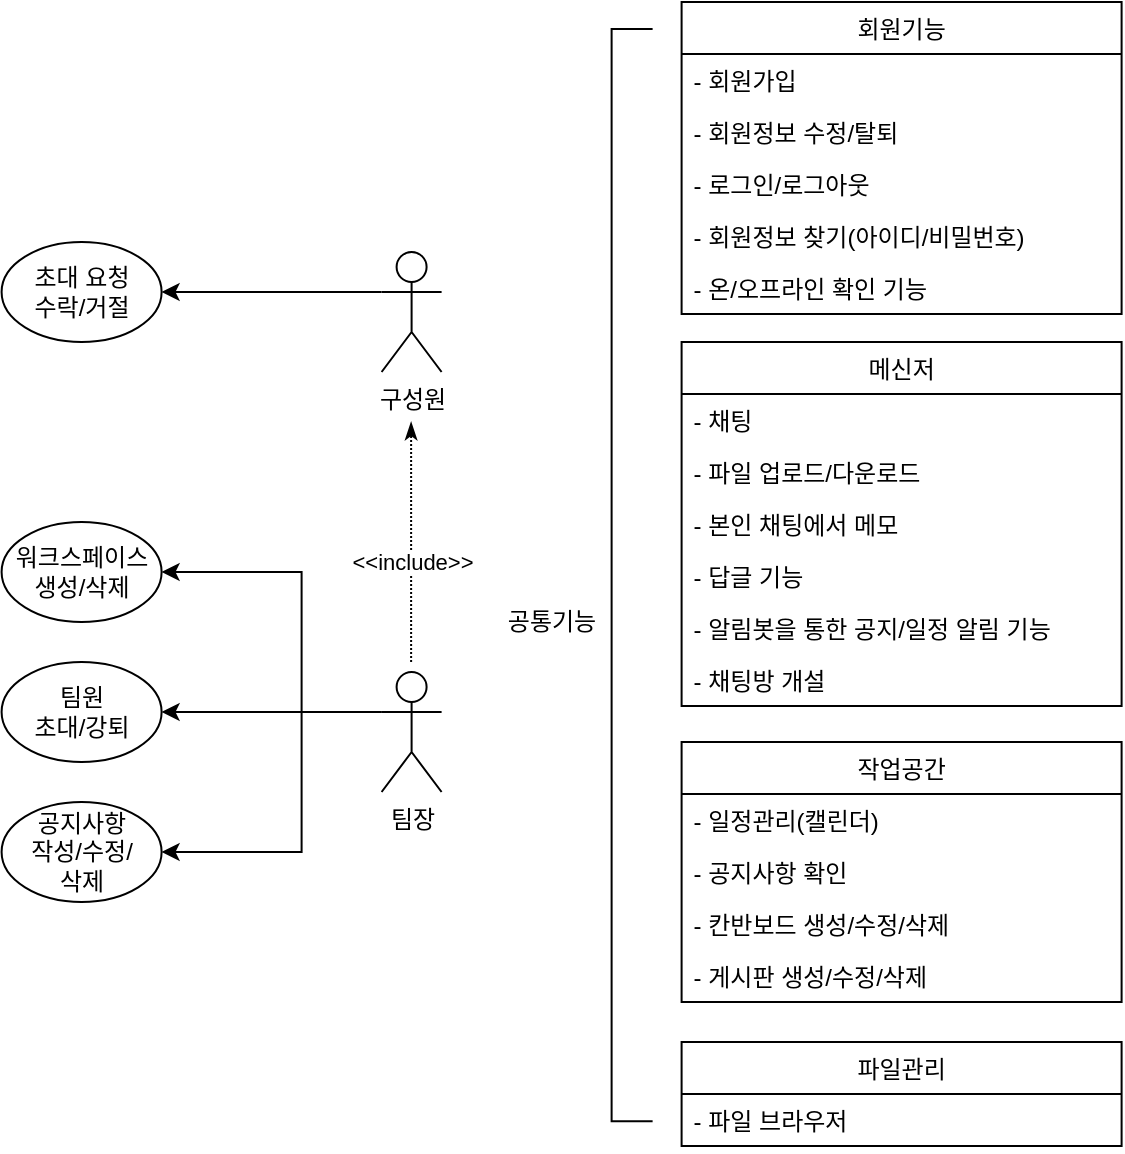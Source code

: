 <mxfile version="15.5.0" type="device" pages="4"><diagram id="W_kj9I7SZkBM_9FPzkgo" name="Page-1"><mxGraphModel dx="782" dy="402" grid="0" gridSize="10" guides="1" tooltips="1" connect="1" arrows="1" fold="1" page="0" pageScale="1" pageWidth="827" pageHeight="1169" math="0" shadow="0"><root><mxCell id="0"/><mxCell id="1" parent="0"/><mxCell id="Ss1RwbUK10VrD47mKJDI-1" value="팀장" style="shape=umlActor;verticalLabelPosition=bottom;verticalAlign=top;html=1;outlineConnect=0;" parent="1" vertex="1"><mxGeometry x="363.8" y="556" width="30" height="60" as="geometry"/></mxCell><mxCell id="Ss1RwbUK10VrD47mKJDI-2" value="구성원" style="shape=umlActor;verticalLabelPosition=bottom;verticalAlign=top;html=1;outlineConnect=0;" parent="1" vertex="1"><mxGeometry x="363.8" y="346" width="30" height="60" as="geometry"/></mxCell><mxCell id="Ss1RwbUK10VrD47mKJDI-3" value="초대 요청 &lt;br&gt;수락/거절" style="ellipse;whiteSpace=wrap;html=1;" parent="1" vertex="1"><mxGeometry x="173.8" y="341" width="80" height="50" as="geometry"/></mxCell><mxCell id="Ss1RwbUK10VrD47mKJDI-4" value="워크스페이스 생성/삭제" style="ellipse;whiteSpace=wrap;html=1;" parent="1" vertex="1"><mxGeometry x="173.8" y="481" width="80" height="50" as="geometry"/></mxCell><mxCell id="Ss1RwbUK10VrD47mKJDI-5" value="팀원 &lt;br&gt;초대/강퇴" style="ellipse;whiteSpace=wrap;html=1;" parent="1" vertex="1"><mxGeometry x="173.8" y="551" width="80" height="50" as="geometry"/></mxCell><mxCell id="Ss1RwbUK10VrD47mKJDI-6" value="공지사항 &lt;br&gt;작성/수정/&lt;br&gt;삭제" style="ellipse;whiteSpace=wrap;html=1;" parent="1" vertex="1"><mxGeometry x="173.8" y="621" width="80" height="50" as="geometry"/></mxCell><mxCell id="Ss1RwbUK10VrD47mKJDI-7" value="" style="endArrow=classic;html=1;entryX=1;entryY=0.5;entryDx=0;entryDy=0;exitX=0;exitY=0.333;exitDx=0;exitDy=0;exitPerimeter=0;" parent="1" source="Ss1RwbUK10VrD47mKJDI-2" target="Ss1RwbUK10VrD47mKJDI-3" edge="1"><mxGeometry width="50" height="50" relative="1" as="geometry"><mxPoint x="363.8" y="376" as="sourcePoint"/><mxPoint x="553.8" y="441" as="targetPoint"/></mxGeometry></mxCell><mxCell id="Ss1RwbUK10VrD47mKJDI-8" value="" style="endArrow=classic;html=1;entryX=1;entryY=0.5;entryDx=0;entryDy=0;rounded=0;exitX=0;exitY=0.333;exitDx=0;exitDy=0;exitPerimeter=0;" parent="1" source="Ss1RwbUK10VrD47mKJDI-1" target="Ss1RwbUK10VrD47mKJDI-4" edge="1"><mxGeometry width="50" height="50" relative="1" as="geometry"><mxPoint x="353.8" y="641" as="sourcePoint"/><mxPoint x="553.8" y="591" as="targetPoint"/><Array as="points"><mxPoint x="323.8" y="576"/><mxPoint x="323.8" y="506"/></Array></mxGeometry></mxCell><mxCell id="Ss1RwbUK10VrD47mKJDI-9" value="" style="endArrow=classic;html=1;entryX=1;entryY=0.5;entryDx=0;entryDy=0;exitX=0;exitY=0.333;exitDx=0;exitDy=0;exitPerimeter=0;rounded=0;" parent="1" source="Ss1RwbUK10VrD47mKJDI-1" target="Ss1RwbUK10VrD47mKJDI-6" edge="1"><mxGeometry width="50" height="50" relative="1" as="geometry"><mxPoint x="373.8" y="586" as="sourcePoint"/><mxPoint x="263.8" y="756.0" as="targetPoint"/><Array as="points"><mxPoint x="323.8" y="576"/><mxPoint x="323.8" y="646"/></Array></mxGeometry></mxCell><mxCell id="Ss1RwbUK10VrD47mKJDI-10" value="" style="endArrow=classic;html=1;entryX=1;entryY=0.5;entryDx=0;entryDy=0;" parent="1" target="Ss1RwbUK10VrD47mKJDI-5" edge="1"><mxGeometry width="50" height="50" relative="1" as="geometry"><mxPoint x="323.8" y="576" as="sourcePoint"/><mxPoint x="323.8" y="691" as="targetPoint"/></mxGeometry></mxCell><mxCell id="Ss1RwbUK10VrD47mKJDI-11" value="" style="endArrow=classicThin;html=1;dashed=1;dashPattern=1 1;endFill=1;" parent="1" edge="1"><mxGeometry width="50" height="50" relative="1" as="geometry"><mxPoint x="378.56" y="551" as="sourcePoint"/><mxPoint x="378.56" y="431" as="targetPoint"/></mxGeometry></mxCell><mxCell id="Ss1RwbUK10VrD47mKJDI-12" value="&amp;lt;&amp;lt;include&amp;gt;&amp;gt;" style="edgeLabel;html=1;align=center;verticalAlign=middle;resizable=0;points=[];" parent="Ss1RwbUK10VrD47mKJDI-11" vertex="1" connectable="0"><mxGeometry x="0.223" relative="1" as="geometry"><mxPoint x="0.24" y="23.33" as="offset"/></mxGeometry></mxCell><mxCell id="Ss1RwbUK10VrD47mKJDI-13" value="메신저" style="swimlane;fontStyle=0;childLayout=stackLayout;horizontal=1;startSize=26;fillColor=none;horizontalStack=0;resizeParent=1;resizeParentMax=0;resizeLast=0;collapsible=1;marginBottom=0;" parent="1" vertex="1"><mxGeometry x="513.8" y="391" width="220" height="182" as="geometry"/></mxCell><mxCell id="Ss1RwbUK10VrD47mKJDI-14" value="- 채팅" style="text;strokeColor=none;fillColor=none;align=left;verticalAlign=top;spacingLeft=4;spacingRight=4;overflow=hidden;rotatable=0;points=[[0,0.5],[1,0.5]];portConstraint=eastwest;" parent="Ss1RwbUK10VrD47mKJDI-13" vertex="1"><mxGeometry y="26" width="220" height="26" as="geometry"/></mxCell><mxCell id="Ss1RwbUK10VrD47mKJDI-15" value="- 파일 업로드/다운로드" style="text;strokeColor=none;fillColor=none;align=left;verticalAlign=top;spacingLeft=4;spacingRight=4;overflow=hidden;rotatable=0;points=[[0,0.5],[1,0.5]];portConstraint=eastwest;" parent="Ss1RwbUK10VrD47mKJDI-13" vertex="1"><mxGeometry y="52" width="220" height="26" as="geometry"/></mxCell><mxCell id="Ss1RwbUK10VrD47mKJDI-16" value="- 본인 채팅에서 메모" style="text;strokeColor=none;fillColor=none;align=left;verticalAlign=top;spacingLeft=4;spacingRight=4;overflow=hidden;rotatable=0;points=[[0,0.5],[1,0.5]];portConstraint=eastwest;" parent="Ss1RwbUK10VrD47mKJDI-13" vertex="1"><mxGeometry y="78" width="220" height="26" as="geometry"/></mxCell><mxCell id="Ss1RwbUK10VrD47mKJDI-17" value="- 답글 기능" style="text;strokeColor=none;fillColor=none;align=left;verticalAlign=top;spacingLeft=4;spacingRight=4;overflow=hidden;rotatable=0;points=[[0,0.5],[1,0.5]];portConstraint=eastwest;" parent="Ss1RwbUK10VrD47mKJDI-13" vertex="1"><mxGeometry y="104" width="220" height="26" as="geometry"/></mxCell><mxCell id="Ss1RwbUK10VrD47mKJDI-18" value="- 알림봇을 통한 공지/일정 알림 기능" style="text;strokeColor=none;fillColor=none;align=left;verticalAlign=top;spacingLeft=4;spacingRight=4;overflow=hidden;rotatable=0;points=[[0,0.5],[1,0.5]];portConstraint=eastwest;" parent="Ss1RwbUK10VrD47mKJDI-13" vertex="1"><mxGeometry y="130" width="220" height="26" as="geometry"/></mxCell><mxCell id="Ss1RwbUK10VrD47mKJDI-19" value="- 채팅방 개설" style="text;strokeColor=none;fillColor=none;align=left;verticalAlign=top;spacingLeft=4;spacingRight=4;overflow=hidden;rotatable=0;points=[[0,0.5],[1,0.5]];portConstraint=eastwest;" parent="Ss1RwbUK10VrD47mKJDI-13" vertex="1"><mxGeometry y="156" width="220" height="26" as="geometry"/></mxCell><mxCell id="Ss1RwbUK10VrD47mKJDI-20" value="작업공간" style="swimlane;fontStyle=0;childLayout=stackLayout;horizontal=1;startSize=26;fillColor=none;horizontalStack=0;resizeParent=1;resizeParentMax=0;resizeLast=0;collapsible=1;marginBottom=0;" parent="1" vertex="1"><mxGeometry x="513.8" y="591" width="220" height="130" as="geometry"/></mxCell><mxCell id="Ss1RwbUK10VrD47mKJDI-21" value="- 일정관리(캘린더)" style="text;strokeColor=none;fillColor=none;align=left;verticalAlign=top;spacingLeft=4;spacingRight=4;overflow=hidden;rotatable=0;points=[[0,0.5],[1,0.5]];portConstraint=eastwest;" parent="Ss1RwbUK10VrD47mKJDI-20" vertex="1"><mxGeometry y="26" width="220" height="26" as="geometry"/></mxCell><mxCell id="Ss1RwbUK10VrD47mKJDI-22" value="- 공지사항 확인" style="text;strokeColor=none;fillColor=none;align=left;verticalAlign=top;spacingLeft=4;spacingRight=4;overflow=hidden;rotatable=0;points=[[0,0.5],[1,0.5]];portConstraint=eastwest;" parent="Ss1RwbUK10VrD47mKJDI-20" vertex="1"><mxGeometry y="52" width="220" height="26" as="geometry"/></mxCell><mxCell id="Ss1RwbUK10VrD47mKJDI-23" value="- 칸반보드 생성/수정/삭제" style="text;strokeColor=none;fillColor=none;align=left;verticalAlign=top;spacingLeft=4;spacingRight=4;overflow=hidden;rotatable=0;points=[[0,0.5],[1,0.5]];portConstraint=eastwest;" parent="Ss1RwbUK10VrD47mKJDI-20" vertex="1"><mxGeometry y="78" width="220" height="26" as="geometry"/></mxCell><mxCell id="Ss1RwbUK10VrD47mKJDI-24" value="- 게시판 생성/수정/삭제" style="text;strokeColor=none;fillColor=none;align=left;verticalAlign=top;spacingLeft=4;spacingRight=4;overflow=hidden;rotatable=0;points=[[0,0.5],[1,0.5]];portConstraint=eastwest;" parent="Ss1RwbUK10VrD47mKJDI-20" vertex="1"><mxGeometry y="104" width="220" height="26" as="geometry"/></mxCell><mxCell id="Ss1RwbUK10VrD47mKJDI-25" value="파일관리" style="swimlane;fontStyle=0;childLayout=stackLayout;horizontal=1;startSize=26;fillColor=none;horizontalStack=0;resizeParent=1;resizeParentMax=0;resizeLast=0;collapsible=1;marginBottom=0;" parent="1" vertex="1"><mxGeometry x="513.8" y="741" width="220" height="52" as="geometry"/></mxCell><mxCell id="Ss1RwbUK10VrD47mKJDI-26" value="- 파일 브라우저" style="text;strokeColor=none;fillColor=none;align=left;verticalAlign=top;spacingLeft=4;spacingRight=4;overflow=hidden;rotatable=0;points=[[0,0.5],[1,0.5]];portConstraint=eastwest;" parent="Ss1RwbUK10VrD47mKJDI-25" vertex="1"><mxGeometry y="26" width="220" height="26" as="geometry"/></mxCell><mxCell id="Ss1RwbUK10VrD47mKJDI-27" value="" style="shape=partialRectangle;whiteSpace=wrap;html=1;bottom=1;right=1;left=1;top=0;fillColor=none;routingCenterX=-0.5;rotation=90;" parent="1" vertex="1"><mxGeometry x="215.72" y="497.53" width="546.17" height="20" as="geometry"/></mxCell><mxCell id="Ss1RwbUK10VrD47mKJDI-28" value="공통기능" style="text;html=1;strokeColor=none;fillColor=none;align=center;verticalAlign=middle;whiteSpace=wrap;rounded=0;" parent="1" vertex="1"><mxGeometry x="423.8" y="521" width="50" height="20" as="geometry"/></mxCell><mxCell id="Ss1RwbUK10VrD47mKJDI-29" value="회원기능" style="swimlane;fontStyle=0;childLayout=stackLayout;horizontal=1;startSize=26;fillColor=none;horizontalStack=0;resizeParent=1;resizeParentMax=0;resizeLast=0;collapsible=1;marginBottom=0;" parent="1" vertex="1"><mxGeometry x="513.8" y="221" width="220" height="156" as="geometry"/></mxCell><mxCell id="Ss1RwbUK10VrD47mKJDI-30" value="- 회원가입" style="text;strokeColor=none;fillColor=none;align=left;verticalAlign=top;spacingLeft=4;spacingRight=4;overflow=hidden;rotatable=0;points=[[0,0.5],[1,0.5]];portConstraint=eastwest;" parent="Ss1RwbUK10VrD47mKJDI-29" vertex="1"><mxGeometry y="26" width="220" height="26" as="geometry"/></mxCell><mxCell id="Ss1RwbUK10VrD47mKJDI-31" value="- 회원정보 수정/탈퇴" style="text;strokeColor=none;fillColor=none;align=left;verticalAlign=top;spacingLeft=4;spacingRight=4;overflow=hidden;rotatable=0;points=[[0,0.5],[1,0.5]];portConstraint=eastwest;" parent="Ss1RwbUK10VrD47mKJDI-29" vertex="1"><mxGeometry y="52" width="220" height="26" as="geometry"/></mxCell><mxCell id="Ss1RwbUK10VrD47mKJDI-32" value="- 로그인/로그아웃" style="text;strokeColor=none;fillColor=none;align=left;verticalAlign=top;spacingLeft=4;spacingRight=4;overflow=hidden;rotatable=0;points=[[0,0.5],[1,0.5]];portConstraint=eastwest;" parent="Ss1RwbUK10VrD47mKJDI-29" vertex="1"><mxGeometry y="78" width="220" height="26" as="geometry"/></mxCell><mxCell id="Ss1RwbUK10VrD47mKJDI-33" value="- 회원정보 찾기(아이디/비밀번호)" style="text;strokeColor=none;fillColor=none;align=left;verticalAlign=top;spacingLeft=4;spacingRight=4;overflow=hidden;rotatable=0;points=[[0,0.5],[1,0.5]];portConstraint=eastwest;" parent="Ss1RwbUK10VrD47mKJDI-29" vertex="1"><mxGeometry y="104" width="220" height="26" as="geometry"/></mxCell><mxCell id="Ss1RwbUK10VrD47mKJDI-34" value="- 온/오프라인 확인 기능" style="text;strokeColor=none;fillColor=none;align=left;verticalAlign=top;spacingLeft=4;spacingRight=4;overflow=hidden;rotatable=0;points=[[0,0.5],[1,0.5]];portConstraint=eastwest;" parent="Ss1RwbUK10VrD47mKJDI-29" vertex="1"><mxGeometry y="130" width="220" height="26" as="geometry"/></mxCell></root></mxGraphModel></diagram><diagram name="고유기능 흐름도" id="tzc6usfdvw-IO4Nxgps6"><mxGraphModel dx="2973" dy="979" grid="1" gridSize="10" guides="1" tooltips="1" connect="1" arrows="1" fold="1" page="1" pageScale="1" pageWidth="827" pageHeight="1169" math="0" shadow="0"><root><mxCell id="bdwRVFJ9lkZ7YiB6lBb4-0"/><mxCell id="bdwRVFJ9lkZ7YiB6lBb4-1" parent="bdwRVFJ9lkZ7YiB6lBb4-0"/><mxCell id="qhCbE91CpATQq6FFi47i-22" value="" style="edgeStyle=orthogonalEdgeStyle;rounded=0;orthogonalLoop=1;jettySize=auto;html=1;dashed=1;dashPattern=1 1;endArrow=classicThin;endFill=1;" parent="bdwRVFJ9lkZ7YiB6lBb4-1" source="yYkUkqyH8NjBO5Du_NSP-0" target="qhCbE91CpATQq6FFi47i-20" edge="1"><mxGeometry relative="1" as="geometry"/></mxCell><mxCell id="yYkUkqyH8NjBO5Du_NSP-0" value="팀장" style="rounded=1;whiteSpace=wrap;html=1;" parent="bdwRVFJ9lkZ7YiB6lBb4-1" vertex="1"><mxGeometry x="90" y="20" width="120" height="60" as="geometry"/></mxCell><mxCell id="qhCbE91CpATQq6FFi47i-3" value="" style="edgeStyle=orthogonalEdgeStyle;rounded=0;orthogonalLoop=1;jettySize=auto;html=1;dashed=1;dashPattern=1 1;endArrow=classicThin;endFill=1;entryX=0.5;entryY=0;entryDx=0;entryDy=0;" parent="bdwRVFJ9lkZ7YiB6lBb4-1" source="qhCbE91CpATQq6FFi47i-0" target="qhCbE91CpATQq6FFi47i-7" edge="1"><mxGeometry relative="1" as="geometry"><mxPoint x="150" y="300" as="targetPoint"/></mxGeometry></mxCell><mxCell id="qhCbE91CpATQq6FFi47i-0" value="회원가입" style="rounded=0;whiteSpace=wrap;html=1;" parent="bdwRVFJ9lkZ7YiB6lBb4-1" vertex="1"><mxGeometry x="90" y="190" width="120" height="60" as="geometry"/></mxCell><mxCell id="qhCbE91CpATQq6FFi47i-10" value="" style="edgeStyle=orthogonalEdgeStyle;rounded=0;orthogonalLoop=1;jettySize=auto;html=1;dashed=1;dashPattern=1 1;endArrow=classicThin;endFill=1;" parent="bdwRVFJ9lkZ7YiB6lBb4-1" source="qhCbE91CpATQq6FFi47i-7" target="qhCbE91CpATQq6FFi47i-9" edge="1"><mxGeometry relative="1" as="geometry"/></mxCell><mxCell id="qhCbE91CpATQq6FFi47i-11" value="YES" style="edgeLabel;html=1;align=center;verticalAlign=middle;resizable=0;points=[];" parent="qhCbE91CpATQq6FFi47i-10" vertex="1" connectable="0"><mxGeometry x="-0.2" relative="1" as="geometry"><mxPoint y="2" as="offset"/></mxGeometry></mxCell><mxCell id="qhCbE91CpATQq6FFi47i-7" value="로그인" style="rhombus;whiteSpace=wrap;html=1;rounded=0;" parent="bdwRVFJ9lkZ7YiB6lBb4-1" vertex="1"><mxGeometry x="75" y="280" width="150" height="80" as="geometry"/></mxCell><mxCell id="qhCbE91CpATQq6FFi47i-28" value="" style="edgeStyle=orthogonalEdgeStyle;rounded=0;orthogonalLoop=1;jettySize=auto;html=1;dashed=1;dashPattern=1 1;endArrow=classicThin;endFill=1;" parent="bdwRVFJ9lkZ7YiB6lBb4-1" source="qhCbE91CpATQq6FFi47i-9" target="qhCbE91CpATQq6FFi47i-27" edge="1"><mxGeometry relative="1" as="geometry"/></mxCell><mxCell id="t6Ju1WN9uxWk7Nk13A9Z-4" style="edgeStyle=orthogonalEdgeStyle;rounded=0;orthogonalLoop=1;jettySize=auto;html=1;exitX=0.5;exitY=1;exitDx=0;exitDy=0;endArrow=classicThin;endFill=1;entryX=0.5;entryY=0;entryDx=0;entryDy=0;" parent="bdwRVFJ9lkZ7YiB6lBb4-1" source="qhCbE91CpATQq6FFi47i-27" target="t6Ju1WN9uxWk7Nk13A9Z-6" edge="1"><mxGeometry relative="1" as="geometry"><mxPoint x="320" y="540" as="targetPoint"/><Array as="points"><mxPoint x="150" y="620"/><mxPoint x="320" y="620"/></Array></mxGeometry></mxCell><mxCell id="FI_bo_1XBM7s2JYhHzVN-0" style="edgeStyle=orthogonalEdgeStyle;rounded=0;orthogonalLoop=1;jettySize=auto;html=1;exitX=0.5;exitY=1;exitDx=0;exitDy=0;endArrow=classicThin;endFill=1;" parent="bdwRVFJ9lkZ7YiB6lBb4-1" source="qhCbE91CpATQq6FFi47i-27" target="FI_bo_1XBM7s2JYhHzVN-1" edge="1"><mxGeometry relative="1" as="geometry"><mxPoint x="630" y="540" as="targetPoint"/><Array as="points"><mxPoint x="150" y="620"/><mxPoint x="640" y="620"/></Array></mxGeometry></mxCell><mxCell id="-dkZ9F8wCiSoRsg3Mjaa-1" value="" style="edgeStyle=orthogonalEdgeStyle;rounded=0;sketch=0;orthogonalLoop=1;jettySize=auto;html=1;" parent="bdwRVFJ9lkZ7YiB6lBb4-1" source="qhCbE91CpATQq6FFi47i-9" target="-dkZ9F8wCiSoRsg3Mjaa-0" edge="1"><mxGeometry relative="1" as="geometry"/></mxCell><mxCell id="qhCbE91CpATQq6FFi47i-9" value="새 워크스페이스 생성" style="whiteSpace=wrap;html=1;rounded=0;" parent="bdwRVFJ9lkZ7YiB6lBb4-1" vertex="1"><mxGeometry x="90" y="430" width="120" height="60" as="geometry"/></mxCell><mxCell id="qhCbE91CpATQq6FFi47i-13" value="" style="endArrow=classic;html=1;dashed=1;dashPattern=1 1;exitX=1;exitY=0.5;exitDx=0;exitDy=0;" parent="bdwRVFJ9lkZ7YiB6lBb4-1" source="qhCbE91CpATQq6FFi47i-7" edge="1"><mxGeometry width="50" height="50" relative="1" as="geometry"><mxPoint x="390" y="450" as="sourcePoint"/><mxPoint x="300" y="320" as="targetPoint"/></mxGeometry></mxCell><mxCell id="qhCbE91CpATQq6FFi47i-14" value="NO" style="edgeLabel;html=1;align=center;verticalAlign=middle;resizable=0;points=[];" parent="qhCbE91CpATQq6FFi47i-13" vertex="1" connectable="0"><mxGeometry x="-0.307" y="-2" relative="1" as="geometry"><mxPoint x="9" y="-2" as="offset"/></mxGeometry></mxCell><mxCell id="qhCbE91CpATQq6FFi47i-18" style="edgeStyle=orthogonalEdgeStyle;rounded=0;orthogonalLoop=1;jettySize=auto;html=1;exitX=0.5;exitY=1;exitDx=0;exitDy=0;entryX=1;entryY=0.5;entryDx=0;entryDy=0;dashed=1;dashPattern=1 1;endArrow=classicThin;endFill=1;" parent="bdwRVFJ9lkZ7YiB6lBb4-1" source="qhCbE91CpATQq6FFi47i-17" target="qhCbE91CpATQq6FFi47i-9" edge="1"><mxGeometry relative="1" as="geometry"/></mxCell><mxCell id="qhCbE91CpATQq6FFi47i-19" value="YES" style="edgeLabel;html=1;align=center;verticalAlign=middle;resizable=0;points=[];" parent="qhCbE91CpATQq6FFi47i-18" vertex="1" connectable="0"><mxGeometry x="-0.419" y="2" relative="1" as="geometry"><mxPoint as="offset"/></mxGeometry></mxCell><mxCell id="qhCbE91CpATQq6FFi47i-24" style="edgeStyle=orthogonalEdgeStyle;rounded=0;orthogonalLoop=1;jettySize=auto;html=1;exitX=1;exitY=0.5;exitDx=0;exitDy=0;entryX=1;entryY=0.5;entryDx=0;entryDy=0;dashed=1;dashPattern=1 1;endArrow=classicThin;endFill=1;" parent="bdwRVFJ9lkZ7YiB6lBb4-1" source="qhCbE91CpATQq6FFi47i-17" target="qhCbE91CpATQq6FFi47i-20" edge="1"><mxGeometry relative="1" as="geometry"/></mxCell><mxCell id="qhCbE91CpATQq6FFi47i-25" value="NO" style="edgeLabel;html=1;align=center;verticalAlign=middle;resizable=0;points=[];" parent="qhCbE91CpATQq6FFi47i-24" vertex="1" connectable="0"><mxGeometry x="-0.709" relative="1" as="geometry"><mxPoint as="offset"/></mxGeometry></mxCell><mxCell id="qhCbE91CpATQq6FFi47i-17" value="아이디/비밀번호 찾기" style="rhombus;whiteSpace=wrap;html=1;rounded=0;" parent="bdwRVFJ9lkZ7YiB6lBb4-1" vertex="1"><mxGeometry x="300" y="280" width="150" height="80" as="geometry"/></mxCell><mxCell id="qhCbE91CpATQq6FFi47i-23" style="edgeStyle=orthogonalEdgeStyle;rounded=0;orthogonalLoop=1;jettySize=auto;html=1;exitX=0.5;exitY=1;exitDx=0;exitDy=0;entryX=0.5;entryY=0;entryDx=0;entryDy=0;dashed=1;dashPattern=1 1;endArrow=classicThin;endFill=1;" parent="bdwRVFJ9lkZ7YiB6lBb4-1" source="qhCbE91CpATQq6FFi47i-20" target="qhCbE91CpATQq6FFi47i-0" edge="1"><mxGeometry relative="1" as="geometry"/></mxCell><mxCell id="qhCbE91CpATQq6FFi47i-20" value="홈" style="rounded=0;whiteSpace=wrap;html=1;" parent="bdwRVFJ9lkZ7YiB6lBb4-1" vertex="1"><mxGeometry x="90" y="110" width="120" height="60" as="geometry"/></mxCell><mxCell id="FI_bo_1XBM7s2JYhHzVN-26" style="edgeStyle=orthogonalEdgeStyle;rounded=0;orthogonalLoop=1;jettySize=auto;html=1;exitX=1;exitY=0.5;exitDx=0;exitDy=0;entryX=0;entryY=0.5;entryDx=0;entryDy=0;endArrow=classicThin;endFill=1;dashed=1;" parent="bdwRVFJ9lkZ7YiB6lBb4-1" source="qhCbE91CpATQq6FFi47i-27" target="FI_bo_1XBM7s2JYhHzVN-19" edge="1"><mxGeometry relative="1" as="geometry"><Array as="points"><mxPoint x="430" y="570"/><mxPoint x="430" y="470"/></Array></mxGeometry></mxCell><mxCell id="qhCbE91CpATQq6FFi47i-27" value="구성원 초대" style="whiteSpace=wrap;html=1;rounded=0;" parent="bdwRVFJ9lkZ7YiB6lBb4-1" vertex="1"><mxGeometry x="90" y="540" width="120" height="60" as="geometry"/></mxCell><mxCell id="t6Ju1WN9uxWk7Nk13A9Z-8" value="" style="edgeStyle=orthogonalEdgeStyle;rounded=0;orthogonalLoop=1;jettySize=auto;html=1;endArrow=classicThin;endFill=1;" parent="bdwRVFJ9lkZ7YiB6lBb4-1" source="t6Ju1WN9uxWk7Nk13A9Z-6" target="t6Ju1WN9uxWk7Nk13A9Z-7" edge="1"><mxGeometry relative="1" as="geometry"/></mxCell><mxCell id="t6Ju1WN9uxWk7Nk13A9Z-6" value="공지사항&lt;br&gt;작성/수정/삭제" style="rounded=0;whiteSpace=wrap;html=1;" parent="bdwRVFJ9lkZ7YiB6lBb4-1" vertex="1"><mxGeometry x="260" y="640" width="120" height="60" as="geometry"/></mxCell><mxCell id="t6Ju1WN9uxWk7Nk13A9Z-7" value="개인별 알림톡 안내" style="whiteSpace=wrap;html=1;rounded=0;" parent="bdwRVFJ9lkZ7YiB6lBb4-1" vertex="1"><mxGeometry x="260" y="730" width="120" height="60" as="geometry"/></mxCell><mxCell id="FI_bo_1XBM7s2JYhHzVN-33" style="edgeStyle=orthogonalEdgeStyle;rounded=0;sketch=0;orthogonalLoop=1;jettySize=auto;html=1;exitX=0.5;exitY=1;exitDx=0;exitDy=0;entryX=0.5;entryY=0;entryDx=0;entryDy=0;" parent="bdwRVFJ9lkZ7YiB6lBb4-1" source="FI_bo_1XBM7s2JYhHzVN-1" target="FI_bo_1XBM7s2JYhHzVN-34" edge="1"><mxGeometry relative="1" as="geometry"><mxPoint x="150" y="880" as="targetPoint"/><Array as="points"><mxPoint x="640" y="830"/><mxPoint x="235" y="830"/></Array></mxGeometry></mxCell><mxCell id="FI_bo_1XBM7s2JYhHzVN-43" style="edgeStyle=orthogonalEdgeStyle;rounded=0;sketch=0;orthogonalLoop=1;jettySize=auto;html=1;exitX=0.5;exitY=1;exitDx=0;exitDy=0;entryX=0.5;entryY=0;entryDx=0;entryDy=0;" parent="bdwRVFJ9lkZ7YiB6lBb4-1" source="FI_bo_1XBM7s2JYhHzVN-1" target="FI_bo_1XBM7s2JYhHzVN-44" edge="1"><mxGeometry relative="1" as="geometry"><mxPoint x="530" y="880" as="targetPoint"/><Array as="points"><mxPoint x="640" y="830"/><mxPoint x="600" y="830"/></Array></mxGeometry></mxCell><mxCell id="FI_bo_1XBM7s2JYhHzVN-51" style="edgeStyle=orthogonalEdgeStyle;rounded=0;sketch=0;orthogonalLoop=1;jettySize=auto;html=1;exitX=0.5;exitY=1;exitDx=0;exitDy=0;entryX=0.5;entryY=0;entryDx=0;entryDy=0;" parent="bdwRVFJ9lkZ7YiB6lBb4-1" source="FI_bo_1XBM7s2JYhHzVN-1" target="FI_bo_1XBM7s2JYhHzVN-52" edge="1"><mxGeometry relative="1" as="geometry"><mxPoint x="780" y="880" as="targetPoint"/><Array as="points"><mxPoint x="640" y="830"/><mxPoint x="887" y="830"/></Array></mxGeometry></mxCell><mxCell id="bwmrNtFO3uo7EoSbOVOR-0" style="edgeStyle=orthogonalEdgeStyle;rounded=0;sketch=0;orthogonalLoop=1;jettySize=auto;html=1;exitX=0.5;exitY=1;exitDx=0;exitDy=0;entryX=0.5;entryY=0;entryDx=0;entryDy=0;" parent="bdwRVFJ9lkZ7YiB6lBb4-1" source="FI_bo_1XBM7s2JYhHzVN-1" target="bwmrNtFO3uo7EoSbOVOR-1" edge="1"><mxGeometry relative="1" as="geometry"><mxPoint x="1060" y="880" as="targetPoint"/><Array as="points"><mxPoint x="640" y="830"/><mxPoint x="1170" y="830"/></Array></mxGeometry></mxCell><mxCell id="FI_bo_1XBM7s2JYhHzVN-1" value="공통기능" style="rounded=0;whiteSpace=wrap;html=1;" parent="bdwRVFJ9lkZ7YiB6lBb4-1" vertex="1"><mxGeometry x="580" y="640" width="120" height="60" as="geometry"/></mxCell><mxCell id="FI_bo_1XBM7s2JYhHzVN-6" value="" style="edgeStyle=orthogonalEdgeStyle;rounded=0;orthogonalLoop=1;jettySize=auto;html=1;endArrow=classicThin;endFill=1;" parent="bdwRVFJ9lkZ7YiB6lBb4-1" source="FI_bo_1XBM7s2JYhHzVN-2" target="FI_bo_1XBM7s2JYhHzVN-5" edge="1"><mxGeometry relative="1" as="geometry"/></mxCell><mxCell id="FI_bo_1XBM7s2JYhHzVN-2" value="구성원" style="rounded=1;whiteSpace=wrap;html=1;" parent="bdwRVFJ9lkZ7YiB6lBb4-1" vertex="1"><mxGeometry x="580" y="20" width="120" height="60" as="geometry"/></mxCell><mxCell id="FI_bo_1XBM7s2JYhHzVN-8" value="" style="edgeStyle=orthogonalEdgeStyle;rounded=0;orthogonalLoop=1;jettySize=auto;html=1;endArrow=classicThin;endFill=1;" parent="bdwRVFJ9lkZ7YiB6lBb4-1" source="FI_bo_1XBM7s2JYhHzVN-5" target="FI_bo_1XBM7s2JYhHzVN-7" edge="1"><mxGeometry relative="1" as="geometry"/></mxCell><mxCell id="FI_bo_1XBM7s2JYhHzVN-5" value="홈" style="whiteSpace=wrap;html=1;rounded=0;" parent="bdwRVFJ9lkZ7YiB6lBb4-1" vertex="1"><mxGeometry x="580" y="110" width="120" height="60" as="geometry"/></mxCell><mxCell id="FI_bo_1XBM7s2JYhHzVN-18" value="" style="edgeStyle=orthogonalEdgeStyle;rounded=0;orthogonalLoop=1;jettySize=auto;html=1;endArrow=classicThin;endFill=1;" parent="bdwRVFJ9lkZ7YiB6lBb4-1" source="FI_bo_1XBM7s2JYhHzVN-7" target="FI_bo_1XBM7s2JYhHzVN-11" edge="1"><mxGeometry relative="1" as="geometry"/></mxCell><mxCell id="FI_bo_1XBM7s2JYhHzVN-7" value="회원가입" style="whiteSpace=wrap;html=1;rounded=0;" parent="bdwRVFJ9lkZ7YiB6lBb4-1" vertex="1"><mxGeometry x="580" y="190" width="120" height="60" as="geometry"/></mxCell><mxCell id="FI_bo_1XBM7s2JYhHzVN-13" style="edgeStyle=orthogonalEdgeStyle;rounded=0;orthogonalLoop=1;jettySize=auto;html=1;exitX=1;exitY=0.5;exitDx=0;exitDy=0;entryX=0;entryY=0.5;entryDx=0;entryDy=0;endArrow=classicThin;endFill=1;" parent="bdwRVFJ9lkZ7YiB6lBb4-1" source="FI_bo_1XBM7s2JYhHzVN-11" target="FI_bo_1XBM7s2JYhHzVN-12" edge="1"><mxGeometry relative="1" as="geometry"><mxPoint x="760" y="320" as="sourcePoint"/></mxGeometry></mxCell><mxCell id="FI_bo_1XBM7s2JYhHzVN-17" value="NO" style="edgeLabel;html=1;align=center;verticalAlign=middle;resizable=0;points=[];" parent="FI_bo_1XBM7s2JYhHzVN-13" vertex="1" connectable="0"><mxGeometry x="0.224" y="-1" relative="1" as="geometry"><mxPoint x="-17" y="-1" as="offset"/></mxGeometry></mxCell><mxCell id="FI_bo_1XBM7s2JYhHzVN-20" value="" style="edgeStyle=orthogonalEdgeStyle;rounded=0;orthogonalLoop=1;jettySize=auto;html=1;endArrow=classicThin;endFill=1;exitX=0.5;exitY=1;exitDx=0;exitDy=0;" parent="bdwRVFJ9lkZ7YiB6lBb4-1" source="FI_bo_1XBM7s2JYhHzVN-11" target="FI_bo_1XBM7s2JYhHzVN-19" edge="1"><mxGeometry relative="1" as="geometry"><Array as="points"><mxPoint x="640" y="390"/><mxPoint x="640" y="390"/></Array></mxGeometry></mxCell><mxCell id="FI_bo_1XBM7s2JYhHzVN-21" value="YES" style="edgeLabel;html=1;align=center;verticalAlign=middle;resizable=0;points=[];" parent="FI_bo_1XBM7s2JYhHzVN-20" vertex="1" connectable="0"><mxGeometry x="-0.285" y="-3" relative="1" as="geometry"><mxPoint as="offset"/></mxGeometry></mxCell><mxCell id="FI_bo_1XBM7s2JYhHzVN-11" value="로그인" style="rhombus;whiteSpace=wrap;html=1;rounded=0;" parent="bdwRVFJ9lkZ7YiB6lBb4-1" vertex="1"><mxGeometry x="565" y="280" width="150" height="80" as="geometry"/></mxCell><mxCell id="FI_bo_1XBM7s2JYhHzVN-22" style="edgeStyle=orthogonalEdgeStyle;rounded=0;orthogonalLoop=1;jettySize=auto;html=1;exitX=1;exitY=0.5;exitDx=0;exitDy=0;entryX=1;entryY=0.5;entryDx=0;entryDy=0;endArrow=classicThin;endFill=1;" parent="bdwRVFJ9lkZ7YiB6lBb4-1" source="FI_bo_1XBM7s2JYhHzVN-12" target="FI_bo_1XBM7s2JYhHzVN-5" edge="1"><mxGeometry relative="1" as="geometry"/></mxCell><mxCell id="FI_bo_1XBM7s2JYhHzVN-23" value="NO" style="edgeLabel;html=1;align=center;verticalAlign=middle;resizable=0;points=[];" parent="FI_bo_1XBM7s2JYhHzVN-22" vertex="1" connectable="0"><mxGeometry x="-0.715" y="-3" relative="1" as="geometry"><mxPoint as="offset"/></mxGeometry></mxCell><mxCell id="FI_bo_1XBM7s2JYhHzVN-24" style="edgeStyle=orthogonalEdgeStyle;rounded=0;orthogonalLoop=1;jettySize=auto;html=1;exitX=0.5;exitY=1;exitDx=0;exitDy=0;endArrow=classicThin;endFill=1;entryX=0.5;entryY=0;entryDx=0;entryDy=0;" parent="bdwRVFJ9lkZ7YiB6lBb4-1" source="FI_bo_1XBM7s2JYhHzVN-12" target="FI_bo_1XBM7s2JYhHzVN-19" edge="1"><mxGeometry relative="1" as="geometry"><mxPoint x="720" y="420" as="targetPoint"/><Array as="points"><mxPoint x="875" y="400"/><mxPoint x="640" y="400"/></Array></mxGeometry></mxCell><mxCell id="FI_bo_1XBM7s2JYhHzVN-25" value="YES" style="edgeLabel;html=1;align=center;verticalAlign=middle;resizable=0;points=[];" parent="FI_bo_1XBM7s2JYhHzVN-24" vertex="1" connectable="0"><mxGeometry x="-0.591" y="3" relative="1" as="geometry"><mxPoint x="-3" as="offset"/></mxGeometry></mxCell><mxCell id="FI_bo_1XBM7s2JYhHzVN-12" value="아이디/비밀번호 찾기" style="rhombus;whiteSpace=wrap;html=1;rounded=0;" parent="bdwRVFJ9lkZ7YiB6lBb4-1" vertex="1"><mxGeometry x="800" y="280" width="150" height="80" as="geometry"/></mxCell><mxCell id="FI_bo_1XBM7s2JYhHzVN-16" style="edgeStyle=orthogonalEdgeStyle;rounded=0;orthogonalLoop=1;jettySize=auto;html=1;exitX=1;exitY=0.5;exitDx=0;exitDy=0;entryX=0;entryY=0.5;entryDx=0;entryDy=0;endArrow=classicThin;endFill=1;" parent="bdwRVFJ9lkZ7YiB6lBb4-1" source="FI_bo_1XBM7s2JYhHzVN-11" edge="1"><mxGeometry relative="1" as="geometry"><mxPoint x="715" y="320" as="sourcePoint"/><mxPoint x="720" y="320" as="targetPoint"/></mxGeometry></mxCell><mxCell id="FI_bo_1XBM7s2JYhHzVN-29" value="" style="edgeStyle=orthogonalEdgeStyle;rounded=0;orthogonalLoop=1;jettySize=auto;html=1;endArrow=classicThin;endFill=1;" parent="bdwRVFJ9lkZ7YiB6lBb4-1" source="FI_bo_1XBM7s2JYhHzVN-19" target="FI_bo_1XBM7s2JYhHzVN-28" edge="1"><mxGeometry relative="1" as="geometry"/></mxCell><mxCell id="FI_bo_1XBM7s2JYhHzVN-30" value="NO" style="edgeLabel;html=1;align=center;verticalAlign=middle;resizable=0;points=[];" parent="FI_bo_1XBM7s2JYhHzVN-29" vertex="1" connectable="0"><mxGeometry x="-0.248" y="-4" relative="1" as="geometry"><mxPoint x="18" y="-4" as="offset"/></mxGeometry></mxCell><mxCell id="FI_bo_1XBM7s2JYhHzVN-31" style="edgeStyle=orthogonalEdgeStyle;rounded=0;orthogonalLoop=1;jettySize=auto;html=1;exitX=0.5;exitY=1;exitDx=0;exitDy=0;entryX=0.5;entryY=0;entryDx=0;entryDy=0;endArrow=classicThin;endFill=1;" parent="bdwRVFJ9lkZ7YiB6lBb4-1" source="FI_bo_1XBM7s2JYhHzVN-19" target="FI_bo_1XBM7s2JYhHzVN-1" edge="1"><mxGeometry relative="1" as="geometry"/></mxCell><mxCell id="FI_bo_1XBM7s2JYhHzVN-32" value="YES" style="edgeLabel;html=1;align=center;verticalAlign=middle;resizable=0;points=[];" parent="FI_bo_1XBM7s2JYhHzVN-31" vertex="1" connectable="0"><mxGeometry x="-0.308" y="4" relative="1" as="geometry"><mxPoint x="-4" as="offset"/></mxGeometry></mxCell><mxCell id="FI_bo_1XBM7s2JYhHzVN-19" value="초대 요청&lt;br&gt;승락/거절" style="rhombus;whiteSpace=wrap;html=1;rounded=0;" parent="bdwRVFJ9lkZ7YiB6lBb4-1" vertex="1"><mxGeometry x="565" y="430" width="150" height="80" as="geometry"/></mxCell><mxCell id="FI_bo_1XBM7s2JYhHzVN-28" value="회원X" style="triangle;whiteSpace=wrap;html=1;rounded=0;" parent="bdwRVFJ9lkZ7YiB6lBb4-1" vertex="1"><mxGeometry x="845" y="430" width="60" height="80" as="geometry"/></mxCell><mxCell id="FI_bo_1XBM7s2JYhHzVN-39" style="edgeStyle=orthogonalEdgeStyle;rounded=0;sketch=0;orthogonalLoop=1;jettySize=auto;html=1;exitX=0.5;exitY=1;exitDx=0;exitDy=0;entryX=0.5;entryY=0;entryDx=0;entryDy=0;" parent="bdwRVFJ9lkZ7YiB6lBb4-1" source="FI_bo_1XBM7s2JYhHzVN-34" target="FI_bo_1XBM7s2JYhHzVN-40" edge="1"><mxGeometry relative="1" as="geometry"><mxPoint x="315" y="1040" as="targetPoint"/></mxGeometry></mxCell><mxCell id="FI_bo_1XBM7s2JYhHzVN-41" style="edgeStyle=orthogonalEdgeStyle;rounded=0;sketch=0;orthogonalLoop=1;jettySize=auto;html=1;exitX=0.5;exitY=1;exitDx=0;exitDy=0;" parent="bdwRVFJ9lkZ7YiB6lBb4-1" source="FI_bo_1XBM7s2JYhHzVN-34" target="FI_bo_1XBM7s2JYhHzVN-42" edge="1"><mxGeometry relative="1" as="geometry"><mxPoint x="445" y="1040" as="targetPoint"/></mxGeometry></mxCell><mxCell id="FI_bo_1XBM7s2JYhHzVN-34" value="메신저 기능" style="rounded=0;whiteSpace=wrap;html=1;sketch=0;" parent="bdwRVFJ9lkZ7YiB6lBb4-1" vertex="1"><mxGeometry x="175" y="880" width="120" height="60" as="geometry"/></mxCell><mxCell id="FI_bo_1XBM7s2JYhHzVN-40" value="채팅방 생성" style="rounded=0;whiteSpace=wrap;html=1;sketch=0;" parent="bdwRVFJ9lkZ7YiB6lBb4-1" vertex="1"><mxGeometry x="100" y="1040" width="120" height="60" as="geometry"/></mxCell><mxCell id="FI_bo_1XBM7s2JYhHzVN-42" value="파일 업로드/다운로드" style="rounded=0;whiteSpace=wrap;html=1;" parent="bdwRVFJ9lkZ7YiB6lBb4-1" vertex="1"><mxGeometry x="250" y="1040" width="120" height="60" as="geometry"/></mxCell><mxCell id="FI_bo_1XBM7s2JYhHzVN-45" style="edgeStyle=orthogonalEdgeStyle;rounded=0;sketch=0;orthogonalLoop=1;jettySize=auto;html=1;exitX=0.5;exitY=1;exitDx=0;exitDy=0;entryX=0.5;entryY=0;entryDx=0;entryDy=0;" parent="bdwRVFJ9lkZ7YiB6lBb4-1" source="FI_bo_1XBM7s2JYhHzVN-44" target="FI_bo_1XBM7s2JYhHzVN-46" edge="1"><mxGeometry relative="1" as="geometry"><mxPoint x="460" y="1040" as="targetPoint"/></mxGeometry></mxCell><mxCell id="FI_bo_1XBM7s2JYhHzVN-48" style="edgeStyle=orthogonalEdgeStyle;rounded=0;sketch=0;orthogonalLoop=1;jettySize=auto;html=1;exitX=0.5;exitY=1;exitDx=0;exitDy=0;entryX=0.5;entryY=0;entryDx=0;entryDy=0;" parent="bdwRVFJ9lkZ7YiB6lBb4-1" source="FI_bo_1XBM7s2JYhHzVN-44" target="FI_bo_1XBM7s2JYhHzVN-49" edge="1"><mxGeometry relative="1" as="geometry"><mxPoint x="600" y="1040" as="targetPoint"/></mxGeometry></mxCell><mxCell id="mh2Ce0Aru4nUdjeX_tJJ-7" style="edgeStyle=orthogonalEdgeStyle;rounded=0;orthogonalLoop=1;jettySize=auto;html=1;exitX=0.5;exitY=1;exitDx=0;exitDy=0;startArrow=none;startFill=0;endArrow=classic;endFill=1;entryX=0.5;entryY=0;entryDx=0;entryDy=0;" parent="bdwRVFJ9lkZ7YiB6lBb4-1" source="FI_bo_1XBM7s2JYhHzVN-44" target="mh2Ce0Aru4nUdjeX_tJJ-8" edge="1"><mxGeometry relative="1" as="geometry"><mxPoint x="730" y="1040" as="targetPoint"/></mxGeometry></mxCell><mxCell id="FI_bo_1XBM7s2JYhHzVN-44" value="작업공간" style="rounded=0;whiteSpace=wrap;html=1;sketch=0;" parent="bdwRVFJ9lkZ7YiB6lBb4-1" vertex="1"><mxGeometry x="540" y="880" width="120" height="60" as="geometry"/></mxCell><mxCell id="FI_bo_1XBM7s2JYhHzVN-60" value="" style="edgeStyle=orthogonalEdgeStyle;rounded=0;sketch=0;orthogonalLoop=1;jettySize=auto;html=1;" parent="bdwRVFJ9lkZ7YiB6lBb4-1" source="FI_bo_1XBM7s2JYhHzVN-46" target="FI_bo_1XBM7s2JYhHzVN-59" edge="1"><mxGeometry relative="1" as="geometry"/></mxCell><mxCell id="FI_bo_1XBM7s2JYhHzVN-46" value="일정관리(캘린더)" style="rounded=0;whiteSpace=wrap;html=1;" parent="bdwRVFJ9lkZ7YiB6lBb4-1" vertex="1"><mxGeometry x="400" y="1040" width="120" height="60" as="geometry"/></mxCell><mxCell id="FI_bo_1XBM7s2JYhHzVN-49" value="칸반보드 &lt;br&gt;생성/수정/삭제" style="rounded=0;whiteSpace=wrap;html=1;" parent="bdwRVFJ9lkZ7YiB6lBb4-1" vertex="1"><mxGeometry x="540" y="1040" width="120" height="60" as="geometry"/></mxCell><mxCell id="FI_bo_1XBM7s2JYhHzVN-56" style="edgeStyle=orthogonalEdgeStyle;rounded=0;sketch=0;orthogonalLoop=1;jettySize=auto;html=1;exitX=0.5;exitY=1;exitDx=0;exitDy=0;entryX=0.5;entryY=0;entryDx=0;entryDy=0;" parent="bdwRVFJ9lkZ7YiB6lBb4-1" source="FI_bo_1XBM7s2JYhHzVN-52" target="FI_bo_1XBM7s2JYhHzVN-57" edge="1"><mxGeometry relative="1" as="geometry"><mxPoint x="947" y="1040" as="targetPoint"/><Array as="points"><mxPoint x="887" y="1040"/></Array></mxGeometry></mxCell><mxCell id="FI_bo_1XBM7s2JYhHzVN-52" value="파일관리" style="rounded=0;whiteSpace=wrap;html=1;sketch=0;" parent="bdwRVFJ9lkZ7YiB6lBb4-1" vertex="1"><mxGeometry x="827" y="880" width="120" height="60" as="geometry"/></mxCell><mxCell id="FI_bo_1XBM7s2JYhHzVN-57" value="파일 브라우저" style="rounded=0;whiteSpace=wrap;html=1;sketch=0;" parent="bdwRVFJ9lkZ7YiB6lBb4-1" vertex="1"><mxGeometry x="827" y="1040" width="120" height="60" as="geometry"/></mxCell><mxCell id="FI_bo_1XBM7s2JYhHzVN-59" value="개인별 알림톡 안내" style="whiteSpace=wrap;html=1;rounded=0;" parent="bdwRVFJ9lkZ7YiB6lBb4-1" vertex="1"><mxGeometry x="400" y="1180" width="120" height="60" as="geometry"/></mxCell><mxCell id="-dkZ9F8wCiSoRsg3Mjaa-0" value="워크스페이스 삭제" style="whiteSpace=wrap;html=1;rounded=0;" parent="bdwRVFJ9lkZ7YiB6lBb4-1" vertex="1"><mxGeometry x="-110" y="430" width="120" height="60" as="geometry"/></mxCell><mxCell id="bwmrNtFO3uo7EoSbOVOR-2" style="edgeStyle=orthogonalEdgeStyle;rounded=0;sketch=0;orthogonalLoop=1;jettySize=auto;html=1;exitX=0.5;exitY=1;exitDx=0;exitDy=0;entryX=0.5;entryY=0;entryDx=0;entryDy=0;" parent="bdwRVFJ9lkZ7YiB6lBb4-1" source="bwmrNtFO3uo7EoSbOVOR-1" target="bwmrNtFO3uo7EoSbOVOR-4" edge="1"><mxGeometry relative="1" as="geometry"><mxPoint x="1000" y="1040" as="targetPoint"/><Array as="points"><mxPoint x="1170" y="990"/><mxPoint x="1030" y="990"/></Array></mxGeometry></mxCell><mxCell id="bwmrNtFO3uo7EoSbOVOR-3" style="edgeStyle=orthogonalEdgeStyle;rounded=0;sketch=0;orthogonalLoop=1;jettySize=auto;html=1;exitX=0.5;exitY=1;exitDx=0;exitDy=0;entryX=0.5;entryY=0;entryDx=0;entryDy=0;" parent="bdwRVFJ9lkZ7YiB6lBb4-1" source="bwmrNtFO3uo7EoSbOVOR-1" target="bwmrNtFO3uo7EoSbOVOR-5" edge="1"><mxGeometry relative="1" as="geometry"><mxPoint x="1170" y="1040" as="targetPoint"/><Array as="points"><mxPoint x="1170" y="960"/><mxPoint x="1170" y="960"/></Array></mxGeometry></mxCell><mxCell id="EeyEP6GOyVnGHuFqVFel-0" style="edgeStyle=orthogonalEdgeStyle;rounded=0;orthogonalLoop=1;jettySize=auto;html=1;exitX=0.5;exitY=1;exitDx=0;exitDy=0;startArrow=none;startFill=0;endArrow=classic;endFill=1;" parent="bdwRVFJ9lkZ7YiB6lBb4-1" source="bwmrNtFO3uo7EoSbOVOR-1" edge="1"><mxGeometry relative="1" as="geometry"><mxPoint x="1310" y="1040" as="targetPoint"/><mxPoint x="1160" y="940" as="sourcePoint"/><Array as="points"><mxPoint x="1170" y="990"/><mxPoint x="1310" y="990"/></Array></mxGeometry></mxCell><mxCell id="bwmrNtFO3uo7EoSbOVOR-1" value="회원기능" style="rounded=0;whiteSpace=wrap;html=1;sketch=0;" parent="bdwRVFJ9lkZ7YiB6lBb4-1" vertex="1"><mxGeometry x="1110" y="880" width="120" height="60" as="geometry"/></mxCell><mxCell id="bwmrNtFO3uo7EoSbOVOR-4" value="온/오프라인 확인" style="rounded=0;whiteSpace=wrap;html=1;sketch=0;" parent="bdwRVFJ9lkZ7YiB6lBb4-1" vertex="1"><mxGeometry x="970" y="1040" width="120" height="60" as="geometry"/></mxCell><mxCell id="bwmrNtFO3uo7EoSbOVOR-5" value="로그아웃" style="rounded=0;whiteSpace=wrap;html=1;sketch=0;" parent="bdwRVFJ9lkZ7YiB6lBb4-1" vertex="1"><mxGeometry x="1110" y="1040" width="120" height="60" as="geometry"/></mxCell><mxCell id="mh2Ce0Aru4nUdjeX_tJJ-8" value="게시판 글&lt;br&gt;생성/수정/삭제" style="rounded=0;whiteSpace=wrap;html=1;" parent="bdwRVFJ9lkZ7YiB6lBb4-1" vertex="1"><mxGeometry x="680" y="1040" width="120" height="60" as="geometry"/></mxCell><mxCell id="EeyEP6GOyVnGHuFqVFel-1" value="회원정보 수정/탈퇴" style="rounded=0;whiteSpace=wrap;html=1;sketch=0;" parent="bdwRVFJ9lkZ7YiB6lBb4-1" vertex="1"><mxGeometry x="1250" y="1040" width="120" height="60" as="geometry"/></mxCell></root></mxGraphModel></diagram><diagram name="DB논리적 설계" id="Go7amWh6jETiXvK5lFV4"><mxGraphModel dx="704" dy="746" grid="1" gridSize="10" guides="1" tooltips="1" connect="1" arrows="1" fold="1" page="1" pageScale="1" pageWidth="827" pageHeight="1169" math="0" shadow="0"><root><mxCell id="SzApv1Dx1aO8k6DC9Gsa-0"/><mxCell id="SzApv1Dx1aO8k6DC9Gsa-1" parent="SzApv1Dx1aO8k6DC9Gsa-0"/><mxCell id="SzApv1Dx1aO8k6DC9Gsa-3" value="워크스페이스" style="shape=table;html=1;whiteSpace=wrap;startSize=30;container=1;collapsible=0;childLayout=tableLayout;fixedRows=1;rowLines=0;fontStyle=1;align=center;rounded=0;sketch=0;" parent="SzApv1Dx1aO8k6DC9Gsa-1" vertex="1"><mxGeometry x="330" y="90" width="300" height="140" as="geometry"/></mxCell><mxCell id="SzApv1Dx1aO8k6DC9Gsa-4" value="" style="shape=partialRectangle;html=1;whiteSpace=wrap;collapsible=0;dropTarget=0;pointerEvents=0;fillColor=none;top=0;left=0;bottom=1;right=0;points=[[0,0.5],[1,0.5]];portConstraint=eastwest;" parent="SzApv1Dx1aO8k6DC9Gsa-3" vertex="1"><mxGeometry y="30" width="300" height="30" as="geometry"/></mxCell><mxCell id="SzApv1Dx1aO8k6DC9Gsa-5" value="PK" style="shape=partialRectangle;html=1;whiteSpace=wrap;connectable=0;fillColor=none;top=0;left=0;bottom=0;right=0;overflow=hidden;" parent="SzApv1Dx1aO8k6DC9Gsa-4" vertex="1"><mxGeometry width="60" height="30" as="geometry"><mxRectangle width="40" height="30" as="alternateBounds"/></mxGeometry></mxCell><mxCell id="SzApv1Dx1aO8k6DC9Gsa-6" value="워크 스페이스 no(시퀀스)" style="shape=partialRectangle;html=1;whiteSpace=wrap;connectable=0;fillColor=none;top=0;left=0;bottom=0;right=0;align=left;spacingLeft=6;overflow=hidden;" parent="SzApv1Dx1aO8k6DC9Gsa-4" vertex="1"><mxGeometry x="60" width="240" height="30" as="geometry"><mxRectangle width="140" height="30" as="alternateBounds"/></mxGeometry></mxCell><mxCell id="SzApv1Dx1aO8k6DC9Gsa-10" value="" style="shape=partialRectangle;html=1;whiteSpace=wrap;collapsible=0;dropTarget=0;pointerEvents=0;fillColor=none;top=0;left=0;bottom=0;right=0;points=[[0,0.5],[1,0.5]];portConstraint=eastwest;" parent="SzApv1Dx1aO8k6DC9Gsa-3" vertex="1"><mxGeometry y="60" width="300" height="30" as="geometry"/></mxCell><mxCell id="SzApv1Dx1aO8k6DC9Gsa-11" value="" style="shape=partialRectangle;html=1;whiteSpace=wrap;connectable=0;fillColor=none;top=0;left=0;bottom=0;right=0;overflow=hidden;" parent="SzApv1Dx1aO8k6DC9Gsa-10" vertex="1"><mxGeometry width="60" height="30" as="geometry"><mxRectangle width="40" height="30" as="alternateBounds"/></mxGeometry></mxCell><mxCell id="SzApv1Dx1aO8k6DC9Gsa-12" value="워크스페이스 명" style="shape=partialRectangle;html=1;whiteSpace=wrap;connectable=0;fillColor=none;top=0;left=0;bottom=0;right=0;align=left;spacingLeft=6;overflow=hidden;" parent="SzApv1Dx1aO8k6DC9Gsa-10" vertex="1"><mxGeometry x="60" width="240" height="30" as="geometry"><mxRectangle width="140" height="30" as="alternateBounds"/></mxGeometry></mxCell><mxCell id="SzApv1Dx1aO8k6DC9Gsa-13" value="" style="shape=partialRectangle;html=1;whiteSpace=wrap;collapsible=0;dropTarget=0;pointerEvents=0;fillColor=none;top=0;left=0;bottom=0;right=0;points=[[0,0.5],[1,0.5]];portConstraint=eastwest;" parent="SzApv1Dx1aO8k6DC9Gsa-3" vertex="1"><mxGeometry y="90" width="300" height="30" as="geometry"/></mxCell><mxCell id="SzApv1Dx1aO8k6DC9Gsa-14" value="FK" style="shape=partialRectangle;html=1;whiteSpace=wrap;connectable=0;fillColor=none;top=0;left=0;bottom=0;right=0;overflow=hidden;" parent="SzApv1Dx1aO8k6DC9Gsa-13" vertex="1"><mxGeometry width="60" height="30" as="geometry"><mxRectangle width="40" height="30" as="alternateBounds"/></mxGeometry></mxCell><mxCell id="SzApv1Dx1aO8k6DC9Gsa-15" value="관리자 no" style="shape=partialRectangle;html=1;whiteSpace=wrap;connectable=0;fillColor=none;top=0;left=0;bottom=0;right=0;align=left;spacingLeft=6;overflow=hidden;" parent="SzApv1Dx1aO8k6DC9Gsa-13" vertex="1"><mxGeometry x="60" width="240" height="30" as="geometry"><mxRectangle width="140" height="30" as="alternateBounds"/></mxGeometry></mxCell><mxCell id="SzApv1Dx1aO8k6DC9Gsa-19" value="회원명단" style="shape=table;html=1;whiteSpace=wrap;startSize=30;container=1;collapsible=0;childLayout=tableLayout;fixedRows=1;rowLines=0;fontStyle=1;align=center;rounded=0;sketch=0;fillColor=#FF66FF;swimlaneFillColor=#FF33FF;" parent="SzApv1Dx1aO8k6DC9Gsa-1" vertex="1"><mxGeometry x="90" y="50" width="180" height="270" as="geometry"/></mxCell><mxCell id="SzApv1Dx1aO8k6DC9Gsa-20" value="" style="shape=partialRectangle;html=1;whiteSpace=wrap;collapsible=0;dropTarget=0;pointerEvents=0;fillColor=none;top=0;left=0;bottom=1;right=0;points=[[0,0.5],[1,0.5]];portConstraint=eastwest;" parent="SzApv1Dx1aO8k6DC9Gsa-19" vertex="1"><mxGeometry y="30" width="180" height="30" as="geometry"/></mxCell><mxCell id="SzApv1Dx1aO8k6DC9Gsa-21" value="PK" style="shape=partialRectangle;html=1;whiteSpace=wrap;connectable=0;fillColor=none;top=0;left=0;bottom=0;right=0;overflow=hidden;" parent="SzApv1Dx1aO8k6DC9Gsa-20" vertex="1"><mxGeometry width="40" height="30" as="geometry"><mxRectangle width="40" height="30" as="alternateBounds"/></mxGeometry></mxCell><mxCell id="SzApv1Dx1aO8k6DC9Gsa-22" value="멤버no(시퀀스)" style="shape=partialRectangle;html=1;whiteSpace=wrap;connectable=0;fillColor=none;top=0;left=0;bottom=0;right=0;align=left;spacingLeft=6;overflow=hidden;" parent="SzApv1Dx1aO8k6DC9Gsa-20" vertex="1"><mxGeometry x="40" width="140" height="30" as="geometry"><mxRectangle width="140" height="30" as="alternateBounds"/></mxGeometry></mxCell><mxCell id="0Xqqj5WhpfkqY4Tk0NIZ-0" value="" style="shape=partialRectangle;html=1;whiteSpace=wrap;collapsible=0;dropTarget=0;pointerEvents=0;fillColor=none;top=0;left=0;bottom=1;right=0;points=[[0,0.5],[1,0.5]];portConstraint=eastwest;" parent="SzApv1Dx1aO8k6DC9Gsa-19" vertex="1"><mxGeometry y="60" width="180" height="30" as="geometry"/></mxCell><mxCell id="0Xqqj5WhpfkqY4Tk0NIZ-1" value="" style="shape=partialRectangle;html=1;whiteSpace=wrap;connectable=0;fillColor=none;top=0;left=0;bottom=0;right=0;overflow=hidden;" parent="0Xqqj5WhpfkqY4Tk0NIZ-0" vertex="1"><mxGeometry width="40" height="30" as="geometry"><mxRectangle width="40" height="30" as="alternateBounds"/></mxGeometry></mxCell><mxCell id="0Xqqj5WhpfkqY4Tk0NIZ-2" value="아이디" style="shape=partialRectangle;html=1;whiteSpace=wrap;connectable=0;fillColor=none;top=0;left=0;bottom=0;right=0;align=left;spacingLeft=6;overflow=hidden;" parent="0Xqqj5WhpfkqY4Tk0NIZ-0" vertex="1"><mxGeometry x="40" width="140" height="30" as="geometry"><mxRectangle width="140" height="30" as="alternateBounds"/></mxGeometry></mxCell><mxCell id="SzApv1Dx1aO8k6DC9Gsa-23" value="" style="shape=partialRectangle;html=1;whiteSpace=wrap;collapsible=0;dropTarget=0;pointerEvents=0;fillColor=none;top=0;left=0;bottom=0;right=0;points=[[0,0.5],[1,0.5]];portConstraint=eastwest;" parent="SzApv1Dx1aO8k6DC9Gsa-19" vertex="1"><mxGeometry y="90" width="180" height="30" as="geometry"/></mxCell><mxCell id="SzApv1Dx1aO8k6DC9Gsa-24" value="" style="shape=partialRectangle;html=1;whiteSpace=wrap;connectable=0;fillColor=none;top=0;left=0;bottom=0;right=0;overflow=hidden;" parent="SzApv1Dx1aO8k6DC9Gsa-23" vertex="1"><mxGeometry width="40" height="30" as="geometry"><mxRectangle width="40" height="30" as="alternateBounds"/></mxGeometry></mxCell><mxCell id="SzApv1Dx1aO8k6DC9Gsa-25" value="비밀번호" style="shape=partialRectangle;html=1;whiteSpace=wrap;connectable=0;fillColor=none;top=0;left=0;bottom=0;right=0;align=left;spacingLeft=6;overflow=hidden;" parent="SzApv1Dx1aO8k6DC9Gsa-23" vertex="1"><mxGeometry x="40" width="140" height="30" as="geometry"><mxRectangle width="140" height="30" as="alternateBounds"/></mxGeometry></mxCell><mxCell id="SzApv1Dx1aO8k6DC9Gsa-26" value="" style="shape=partialRectangle;html=1;whiteSpace=wrap;collapsible=0;dropTarget=0;pointerEvents=0;fillColor=none;top=0;left=0;bottom=0;right=0;points=[[0,0.5],[1,0.5]];portConstraint=eastwest;" parent="SzApv1Dx1aO8k6DC9Gsa-19" vertex="1"><mxGeometry y="120" width="180" height="30" as="geometry"/></mxCell><mxCell id="SzApv1Dx1aO8k6DC9Gsa-27" value="" style="shape=partialRectangle;html=1;whiteSpace=wrap;connectable=0;fillColor=none;top=0;left=0;bottom=0;right=0;overflow=hidden;" parent="SzApv1Dx1aO8k6DC9Gsa-26" vertex="1"><mxGeometry width="40" height="30" as="geometry"><mxRectangle width="40" height="30" as="alternateBounds"/></mxGeometry></mxCell><mxCell id="SzApv1Dx1aO8k6DC9Gsa-28" value="이름" style="shape=partialRectangle;html=1;whiteSpace=wrap;connectable=0;fillColor=none;top=0;left=0;bottom=0;right=0;align=left;spacingLeft=6;overflow=hidden;" parent="SzApv1Dx1aO8k6DC9Gsa-26" vertex="1"><mxGeometry x="40" width="140" height="30" as="geometry"><mxRectangle width="140" height="30" as="alternateBounds"/></mxGeometry></mxCell><mxCell id="SzApv1Dx1aO8k6DC9Gsa-29" value="" style="shape=partialRectangle;html=1;whiteSpace=wrap;collapsible=0;dropTarget=0;pointerEvents=0;fillColor=none;top=0;left=0;bottom=0;right=0;points=[[0,0.5],[1,0.5]];portConstraint=eastwest;" parent="SzApv1Dx1aO8k6DC9Gsa-19" vertex="1"><mxGeometry y="150" width="180" height="30" as="geometry"/></mxCell><mxCell id="SzApv1Dx1aO8k6DC9Gsa-30" value="" style="shape=partialRectangle;html=1;whiteSpace=wrap;connectable=0;fillColor=none;top=0;left=0;bottom=0;right=0;overflow=hidden;" parent="SzApv1Dx1aO8k6DC9Gsa-29" vertex="1"><mxGeometry width="40" height="30" as="geometry"><mxRectangle width="40" height="30" as="alternateBounds"/></mxGeometry></mxCell><mxCell id="SzApv1Dx1aO8k6DC9Gsa-31" value="이메일" style="shape=partialRectangle;html=1;whiteSpace=wrap;connectable=0;fillColor=none;top=0;left=0;bottom=0;right=0;align=left;spacingLeft=6;overflow=hidden;" parent="SzApv1Dx1aO8k6DC9Gsa-29" vertex="1"><mxGeometry x="40" width="140" height="30" as="geometry"><mxRectangle width="140" height="30" as="alternateBounds"/></mxGeometry></mxCell><mxCell id="IKh7TWVyJHTNDvhM-WF--0" value="" style="shape=partialRectangle;html=1;whiteSpace=wrap;collapsible=0;dropTarget=0;pointerEvents=0;fillColor=none;top=0;left=0;bottom=0;right=0;points=[[0,0.5],[1,0.5]];portConstraint=eastwest;" vertex="1" parent="SzApv1Dx1aO8k6DC9Gsa-19"><mxGeometry y="180" width="180" height="30" as="geometry"/></mxCell><mxCell id="IKh7TWVyJHTNDvhM-WF--1" value="" style="shape=partialRectangle;html=1;whiteSpace=wrap;connectable=0;fillColor=none;top=0;left=0;bottom=0;right=0;overflow=hidden;" vertex="1" parent="IKh7TWVyJHTNDvhM-WF--0"><mxGeometry width="40" height="30" as="geometry"><mxRectangle width="40" height="30" as="alternateBounds"/></mxGeometry></mxCell><mxCell id="IKh7TWVyJHTNDvhM-WF--2" value="만든날짜" style="shape=partialRectangle;html=1;whiteSpace=wrap;connectable=0;fillColor=none;top=0;left=0;bottom=0;right=0;align=left;spacingLeft=6;overflow=hidden;" vertex="1" parent="IKh7TWVyJHTNDvhM-WF--0"><mxGeometry x="40" width="140" height="30" as="geometry"><mxRectangle width="140" height="30" as="alternateBounds"/></mxGeometry></mxCell><mxCell id="IKh7TWVyJHTNDvhM-WF--3" value="" style="shape=partialRectangle;html=1;whiteSpace=wrap;collapsible=0;dropTarget=0;pointerEvents=0;fillColor=none;top=0;left=0;bottom=0;right=0;points=[[0,0.5],[1,0.5]];portConstraint=eastwest;" vertex="1" parent="SzApv1Dx1aO8k6DC9Gsa-19"><mxGeometry y="210" width="180" height="30" as="geometry"/></mxCell><mxCell id="IKh7TWVyJHTNDvhM-WF--4" value="" style="shape=partialRectangle;html=1;whiteSpace=wrap;connectable=0;fillColor=none;top=0;left=0;bottom=0;right=0;overflow=hidden;" vertex="1" parent="IKh7TWVyJHTNDvhM-WF--3"><mxGeometry width="40" height="30" as="geometry"><mxRectangle width="40" height="30" as="alternateBounds"/></mxGeometry></mxCell><mxCell id="IKh7TWVyJHTNDvhM-WF--5" value="삭제날짜" style="shape=partialRectangle;html=1;whiteSpace=wrap;connectable=0;fillColor=none;top=0;left=0;bottom=0;right=0;align=left;spacingLeft=6;overflow=hidden;" vertex="1" parent="IKh7TWVyJHTNDvhM-WF--3"><mxGeometry x="40" width="140" height="30" as="geometry"><mxRectangle width="140" height="30" as="alternateBounds"/></mxGeometry></mxCell><mxCell id="SzApv1Dx1aO8k6DC9Gsa-35" value="알림봇채팅" style="shape=table;html=1;whiteSpace=wrap;startSize=30;container=1;collapsible=0;childLayout=tableLayout;fixedRows=1;rowLines=0;fontStyle=1;align=center;rounded=0;sketch=0;" parent="SzApv1Dx1aO8k6DC9Gsa-1" vertex="1"><mxGeometry x="1120" y="320" width="180" height="160" as="geometry"/></mxCell><mxCell id="SzApv1Dx1aO8k6DC9Gsa-36" value="" style="shape=partialRectangle;html=1;whiteSpace=wrap;collapsible=0;dropTarget=0;pointerEvents=0;fillColor=none;top=0;left=0;bottom=1;right=0;points=[[0,0.5],[1,0.5]];portConstraint=eastwest;" parent="SzApv1Dx1aO8k6DC9Gsa-35" vertex="1"><mxGeometry y="30" width="180" height="30" as="geometry"/></mxCell><mxCell id="SzApv1Dx1aO8k6DC9Gsa-37" value="PK" style="shape=partialRectangle;html=1;whiteSpace=wrap;connectable=0;fillColor=none;top=0;left=0;bottom=0;right=0;overflow=hidden;" parent="SzApv1Dx1aO8k6DC9Gsa-36" vertex="1"><mxGeometry width="40" height="30" as="geometry"><mxRectangle width="40" height="30" as="alternateBounds"/></mxGeometry></mxCell><mxCell id="SzApv1Dx1aO8k6DC9Gsa-38" value="알림 채팅no(시퀀스)" style="shape=partialRectangle;html=1;whiteSpace=wrap;connectable=0;fillColor=none;top=0;left=0;bottom=0;right=0;align=left;spacingLeft=6;overflow=hidden;" parent="SzApv1Dx1aO8k6DC9Gsa-36" vertex="1"><mxGeometry x="40" width="140" height="30" as="geometry"><mxRectangle width="140" height="30" as="alternateBounds"/></mxGeometry></mxCell><mxCell id="SzApv1Dx1aO8k6DC9Gsa-39" value="" style="shape=partialRectangle;html=1;whiteSpace=wrap;collapsible=0;dropTarget=0;pointerEvents=0;fillColor=none;top=0;left=0;bottom=1;right=0;points=[[0,0.5],[1,0.5]];portConstraint=eastwest;" parent="SzApv1Dx1aO8k6DC9Gsa-35" vertex="1"><mxGeometry y="60" width="180" height="30" as="geometry"/></mxCell><mxCell id="SzApv1Dx1aO8k6DC9Gsa-40" value="FK" style="shape=partialRectangle;html=1;whiteSpace=wrap;connectable=0;fillColor=none;top=0;left=0;bottom=0;right=0;overflow=hidden;" parent="SzApv1Dx1aO8k6DC9Gsa-39" vertex="1"><mxGeometry width="40" height="30" as="geometry"><mxRectangle width="40" height="30" as="alternateBounds"/></mxGeometry></mxCell><mxCell id="SzApv1Dx1aO8k6DC9Gsa-41" value="알림 룸no" style="shape=partialRectangle;html=1;whiteSpace=wrap;connectable=0;fillColor=none;top=0;left=0;bottom=0;right=0;align=left;spacingLeft=6;overflow=hidden;" parent="SzApv1Dx1aO8k6DC9Gsa-39" vertex="1"><mxGeometry x="40" width="140" height="30" as="geometry"><mxRectangle width="140" height="30" as="alternateBounds"/></mxGeometry></mxCell><mxCell id="SzApv1Dx1aO8k6DC9Gsa-42" value="" style="shape=partialRectangle;html=1;whiteSpace=wrap;collapsible=0;dropTarget=0;pointerEvents=0;fillColor=none;top=0;left=0;bottom=0;right=0;points=[[0,0.5],[1,0.5]];portConstraint=eastwest;" parent="SzApv1Dx1aO8k6DC9Gsa-35" vertex="1"><mxGeometry y="90" width="180" height="40" as="geometry"/></mxCell><mxCell id="SzApv1Dx1aO8k6DC9Gsa-43" value="" style="shape=partialRectangle;html=1;whiteSpace=wrap;connectable=0;fillColor=none;top=0;left=0;bottom=0;right=0;overflow=hidden;" parent="SzApv1Dx1aO8k6DC9Gsa-42" vertex="1"><mxGeometry width="40" height="40" as="geometry"><mxRectangle width="40" height="40" as="alternateBounds"/></mxGeometry></mxCell><mxCell id="SzApv1Dx1aO8k6DC9Gsa-44" value="내용" style="shape=partialRectangle;html=1;whiteSpace=wrap;connectable=0;fillColor=none;top=0;left=0;bottom=0;right=0;align=left;spacingLeft=6;overflow=hidden;" parent="SzApv1Dx1aO8k6DC9Gsa-42" vertex="1"><mxGeometry x="40" width="140" height="40" as="geometry"><mxRectangle width="140" height="40" as="alternateBounds"/></mxGeometry></mxCell><mxCell id="SzApv1Dx1aO8k6DC9Gsa-45" value="" style="shape=partialRectangle;html=1;whiteSpace=wrap;collapsible=0;dropTarget=0;pointerEvents=0;fillColor=none;top=0;left=0;bottom=0;right=0;points=[[0,0.5],[1,0.5]];portConstraint=eastwest;" parent="SzApv1Dx1aO8k6DC9Gsa-35" vertex="1"><mxGeometry y="130" width="180" height="30" as="geometry"/></mxCell><mxCell id="SzApv1Dx1aO8k6DC9Gsa-46" value="" style="shape=partialRectangle;html=1;whiteSpace=wrap;connectable=0;fillColor=none;top=0;left=0;bottom=0;right=0;overflow=hidden;" parent="SzApv1Dx1aO8k6DC9Gsa-45" vertex="1"><mxGeometry width="40" height="30" as="geometry"><mxRectangle width="40" height="30" as="alternateBounds"/></mxGeometry></mxCell><mxCell id="SzApv1Dx1aO8k6DC9Gsa-47" value="작성 시간" style="shape=partialRectangle;html=1;whiteSpace=wrap;connectable=0;fillColor=none;top=0;left=0;bottom=0;right=0;align=left;spacingLeft=6;overflow=hidden;" parent="SzApv1Dx1aO8k6DC9Gsa-45" vertex="1"><mxGeometry x="40" width="140" height="30" as="geometry"><mxRectangle width="140" height="30" as="alternateBounds"/></mxGeometry></mxCell><mxCell id="SzApv1Dx1aO8k6DC9Gsa-48" value="그룹채팅" style="shape=table;startSize=30;container=1;collapsible=0;childLayout=tableLayout;fixedRows=1;rowLines=0;fontStyle=1;align=center;pointerEvents=1;" parent="SzApv1Dx1aO8k6DC9Gsa-1" vertex="1"><mxGeometry x="1660" y="770" width="200" height="310" as="geometry"/></mxCell><mxCell id="SzApv1Dx1aO8k6DC9Gsa-49" value="" style="shape=partialRectangle;html=1;whiteSpace=wrap;collapsible=0;dropTarget=0;pointerEvents=1;fillColor=none;top=0;left=0;bottom=1;right=0;points=[[0,0.5],[1,0.5]];portConstraint=eastwest;" parent="SzApv1Dx1aO8k6DC9Gsa-48" vertex="1"><mxGeometry y="30" width="200" height="30" as="geometry"/></mxCell><mxCell id="SzApv1Dx1aO8k6DC9Gsa-50" value="PK" style="shape=partialRectangle;html=1;whiteSpace=wrap;connectable=0;fillColor=none;top=0;left=0;bottom=0;right=0;overflow=hidden;pointerEvents=1;" parent="SzApv1Dx1aO8k6DC9Gsa-49" vertex="1"><mxGeometry width="44" height="30" as="geometry"><mxRectangle width="40" height="30" as="alternateBounds"/></mxGeometry></mxCell><mxCell id="SzApv1Dx1aO8k6DC9Gsa-51" value="그룹채팅no(시퀀스)" style="shape=partialRectangle;html=1;whiteSpace=wrap;connectable=0;fillColor=none;top=0;left=0;bottom=0;right=0;align=left;spacingLeft=6;overflow=hidden;pointerEvents=1;" parent="SzApv1Dx1aO8k6DC9Gsa-49" vertex="1"><mxGeometry x="44" width="156" height="30" as="geometry"><mxRectangle width="140" height="30" as="alternateBounds"/></mxGeometry></mxCell><mxCell id="SzApv1Dx1aO8k6DC9Gsa-52" value="" style="shape=partialRectangle;html=1;whiteSpace=wrap;collapsible=0;dropTarget=0;pointerEvents=1;fillColor=none;top=0;left=0;bottom=1;right=0;points=[[0,0.5],[1,0.5]];portConstraint=eastwest;" parent="SzApv1Dx1aO8k6DC9Gsa-48" vertex="1"><mxGeometry y="60" width="200" height="30" as="geometry"/></mxCell><mxCell id="SzApv1Dx1aO8k6DC9Gsa-53" value="FK" style="shape=partialRectangle;html=1;whiteSpace=wrap;connectable=0;fillColor=none;top=0;left=0;bottom=0;right=0;overflow=hidden;pointerEvents=1;" parent="SzApv1Dx1aO8k6DC9Gsa-52" vertex="1"><mxGeometry width="44" height="30" as="geometry"><mxRectangle width="40" height="30" as="alternateBounds"/></mxGeometry></mxCell><mxCell id="SzApv1Dx1aO8k6DC9Gsa-54" value="룸no" style="shape=partialRectangle;html=1;whiteSpace=wrap;connectable=0;fillColor=none;top=0;left=0;bottom=0;right=0;align=left;spacingLeft=6;overflow=hidden;pointerEvents=1;" parent="SzApv1Dx1aO8k6DC9Gsa-52" vertex="1"><mxGeometry x="44" width="156" height="30" as="geometry"><mxRectangle width="140" height="30" as="alternateBounds"/></mxGeometry></mxCell><mxCell id="SzApv1Dx1aO8k6DC9Gsa-58" value="" style="shape=partialRectangle;html=1;whiteSpace=wrap;collapsible=0;dropTarget=0;pointerEvents=1;fillColor=none;top=0;left=0;bottom=0;right=0;points=[[0,0.5],[1,0.5]];portConstraint=eastwest;" parent="SzApv1Dx1aO8k6DC9Gsa-48" vertex="1"><mxGeometry y="90" width="200" height="30" as="geometry"/></mxCell><mxCell id="SzApv1Dx1aO8k6DC9Gsa-59" value="FK" style="shape=partialRectangle;html=1;whiteSpace=wrap;connectable=0;fillColor=none;top=0;left=0;bottom=0;right=0;overflow=hidden;pointerEvents=1;" parent="SzApv1Dx1aO8k6DC9Gsa-58" vertex="1"><mxGeometry width="44" height="30" as="geometry"><mxRectangle width="40" height="30" as="alternateBounds"/></mxGeometry></mxCell><mxCell id="SzApv1Dx1aO8k6DC9Gsa-60" value="워크스페이스 멤버 no" style="shape=partialRectangle;html=1;whiteSpace=wrap;connectable=0;fillColor=none;top=0;left=0;bottom=0;right=0;align=left;spacingLeft=6;overflow=hidden;pointerEvents=1;" parent="SzApv1Dx1aO8k6DC9Gsa-58" vertex="1"><mxGeometry x="44" width="156" height="30" as="geometry"><mxRectangle width="140" height="30" as="alternateBounds"/></mxGeometry></mxCell><mxCell id="SzApv1Dx1aO8k6DC9Gsa-61" value="" style="shape=partialRectangle;html=1;whiteSpace=wrap;collapsible=0;dropTarget=0;pointerEvents=1;fillColor=none;top=0;left=0;bottom=0;right=0;points=[[0,0.5],[1,0.5]];portConstraint=eastwest;" parent="SzApv1Dx1aO8k6DC9Gsa-48" vertex="1"><mxGeometry y="120" width="200" height="30" as="geometry"/></mxCell><mxCell id="SzApv1Dx1aO8k6DC9Gsa-62" value="" style="shape=partialRectangle;html=1;whiteSpace=wrap;connectable=0;fillColor=none;top=0;left=0;bottom=0;right=0;overflow=hidden;pointerEvents=1;" parent="SzApv1Dx1aO8k6DC9Gsa-61" vertex="1"><mxGeometry width="44" height="30" as="geometry"><mxRectangle width="40" height="30" as="alternateBounds"/></mxGeometry></mxCell><mxCell id="SzApv1Dx1aO8k6DC9Gsa-63" value="내용" style="shape=partialRectangle;html=1;whiteSpace=wrap;connectable=0;fillColor=none;top=0;left=0;bottom=0;right=0;align=left;spacingLeft=6;overflow=hidden;pointerEvents=1;" parent="SzApv1Dx1aO8k6DC9Gsa-61" vertex="1"><mxGeometry x="44" width="156" height="30" as="geometry"><mxRectangle width="140" height="30" as="alternateBounds"/></mxGeometry></mxCell><mxCell id="SzApv1Dx1aO8k6DC9Gsa-64" value="" style="shape=partialRectangle;html=1;whiteSpace=wrap;collapsible=0;dropTarget=0;pointerEvents=1;fillColor=none;top=0;left=0;bottom=0;right=0;points=[[0,0.5],[1,0.5]];portConstraint=eastwest;" parent="SzApv1Dx1aO8k6DC9Gsa-48" vertex="1"><mxGeometry y="150" width="200" height="30" as="geometry"/></mxCell><mxCell id="SzApv1Dx1aO8k6DC9Gsa-65" value="" style="shape=partialRectangle;html=1;whiteSpace=wrap;connectable=0;fillColor=none;top=0;left=0;bottom=0;right=0;overflow=hidden;pointerEvents=1;" parent="SzApv1Dx1aO8k6DC9Gsa-64" vertex="1"><mxGeometry width="44" height="30" as="geometry"><mxRectangle width="40" height="30" as="alternateBounds"/></mxGeometry></mxCell><mxCell id="SzApv1Dx1aO8k6DC9Gsa-66" value="&lt;span&gt;파일 이름&lt;/span&gt;" style="shape=partialRectangle;html=1;whiteSpace=wrap;connectable=0;fillColor=none;top=0;left=0;bottom=0;right=0;align=left;spacingLeft=6;overflow=hidden;pointerEvents=1;" parent="SzApv1Dx1aO8k6DC9Gsa-64" vertex="1"><mxGeometry x="44" width="156" height="30" as="geometry"><mxRectangle width="140" height="30" as="alternateBounds"/></mxGeometry></mxCell><mxCell id="SzApv1Dx1aO8k6DC9Gsa-67" value="" style="shape=partialRectangle;html=1;whiteSpace=wrap;collapsible=0;dropTarget=0;pointerEvents=1;fillColor=none;top=0;left=0;bottom=0;right=0;points=[[0,0.5],[1,0.5]];portConstraint=eastwest;" parent="SzApv1Dx1aO8k6DC9Gsa-48" vertex="1"><mxGeometry y="180" width="200" height="30" as="geometry"/></mxCell><mxCell id="SzApv1Dx1aO8k6DC9Gsa-68" value="FK" style="shape=partialRectangle;html=1;whiteSpace=wrap;connectable=0;fillColor=none;top=0;left=0;bottom=0;right=0;overflow=hidden;pointerEvents=1;" parent="SzApv1Dx1aO8k6DC9Gsa-67" vertex="1"><mxGeometry width="44" height="30" as="geometry"><mxRectangle width="40" height="30" as="alternateBounds"/></mxGeometry></mxCell><mxCell id="SzApv1Dx1aO8k6DC9Gsa-69" value="워크스페이스 답글 멤버 no" style="shape=partialRectangle;html=1;whiteSpace=wrap;connectable=0;fillColor=none;top=0;left=0;bottom=0;right=0;align=left;spacingLeft=6;overflow=hidden;pointerEvents=1;" parent="SzApv1Dx1aO8k6DC9Gsa-67" vertex="1"><mxGeometry x="44" width="156" height="30" as="geometry"><mxRectangle width="140" height="30" as="alternateBounds"/></mxGeometry></mxCell><mxCell id="SzApv1Dx1aO8k6DC9Gsa-70" value="" style="shape=partialRectangle;html=1;whiteSpace=wrap;collapsible=0;dropTarget=0;pointerEvents=1;fillColor=none;top=0;left=0;bottom=0;right=0;points=[[0,0.5],[1,0.5]];portConstraint=eastwest;" parent="SzApv1Dx1aO8k6DC9Gsa-48" vertex="1"><mxGeometry y="210" width="200" height="20" as="geometry"/></mxCell><mxCell id="SzApv1Dx1aO8k6DC9Gsa-71" value="" style="shape=partialRectangle;html=1;whiteSpace=wrap;connectable=0;fillColor=none;top=0;left=0;bottom=0;right=0;overflow=hidden;pointerEvents=1;" parent="SzApv1Dx1aO8k6DC9Gsa-70" vertex="1"><mxGeometry width="44" height="20" as="geometry"><mxRectangle width="40" height="30" as="alternateBounds"/></mxGeometry></mxCell><mxCell id="SzApv1Dx1aO8k6DC9Gsa-72" value="답글 내용" style="shape=partialRectangle;html=1;whiteSpace=wrap;connectable=0;fillColor=none;top=0;left=0;bottom=0;right=0;align=left;spacingLeft=6;overflow=hidden;pointerEvents=1;" parent="SzApv1Dx1aO8k6DC9Gsa-70" vertex="1"><mxGeometry x="44" width="156" height="20" as="geometry"><mxRectangle width="140" height="30" as="alternateBounds"/></mxGeometry></mxCell><mxCell id="SzApv1Dx1aO8k6DC9Gsa-73" value="" style="shape=partialRectangle;html=1;whiteSpace=wrap;collapsible=0;dropTarget=0;pointerEvents=1;fillColor=none;top=0;left=0;bottom=0;right=0;points=[[0,0.5],[1,0.5]];portConstraint=eastwest;" parent="SzApv1Dx1aO8k6DC9Gsa-48" vertex="1"><mxGeometry y="230" width="200" height="30" as="geometry"/></mxCell><mxCell id="SzApv1Dx1aO8k6DC9Gsa-74" value="" style="shape=partialRectangle;html=1;whiteSpace=wrap;connectable=0;fillColor=none;top=0;left=0;bottom=0;right=0;overflow=hidden;pointerEvents=1;" parent="SzApv1Dx1aO8k6DC9Gsa-73" vertex="1"><mxGeometry width="44" height="30" as="geometry"><mxRectangle width="40" height="30" as="alternateBounds"/></mxGeometry></mxCell><mxCell id="SzApv1Dx1aO8k6DC9Gsa-75" value="작성 시간" style="shape=partialRectangle;html=1;whiteSpace=wrap;connectable=0;fillColor=none;top=0;left=0;bottom=0;right=0;align=left;spacingLeft=6;overflow=hidden;pointerEvents=1;" parent="SzApv1Dx1aO8k6DC9Gsa-73" vertex="1"><mxGeometry x="44" width="156" height="30" as="geometry"><mxRectangle width="140" height="30" as="alternateBounds"/></mxGeometry></mxCell><mxCell id="SzApv1Dx1aO8k6DC9Gsa-76" value="Room" style="shape=table;startSize=20;container=1;collapsible=0;childLayout=tableLayout;fixedRows=1;rowLines=0;fontStyle=1;align=center;pointerEvents=1;" parent="SzApv1Dx1aO8k6DC9Gsa-1" vertex="1"><mxGeometry x="880" y="120" width="180" height="130" as="geometry"/></mxCell><mxCell id="SzApv1Dx1aO8k6DC9Gsa-77" value="" style="shape=partialRectangle;html=1;whiteSpace=wrap;collapsible=0;dropTarget=0;pointerEvents=1;fillColor=none;top=0;left=0;bottom=1;right=0;points=[[0,0.5],[1,0.5]];portConstraint=eastwest;" parent="SzApv1Dx1aO8k6DC9Gsa-76" vertex="1"><mxGeometry y="20" width="180" height="30" as="geometry"/></mxCell><mxCell id="SzApv1Dx1aO8k6DC9Gsa-78" value="PK" style="shape=partialRectangle;html=1;whiteSpace=wrap;connectable=0;fillColor=none;top=0;left=0;bottom=0;right=0;overflow=hidden;pointerEvents=1;" parent="SzApv1Dx1aO8k6DC9Gsa-77" vertex="1"><mxGeometry width="40" height="30" as="geometry"><mxRectangle width="40" height="30" as="alternateBounds"/></mxGeometry></mxCell><mxCell id="SzApv1Dx1aO8k6DC9Gsa-79" value="룸no(시퀀스)" style="shape=partialRectangle;html=1;whiteSpace=wrap;connectable=0;fillColor=none;top=0;left=0;bottom=0;right=0;align=left;spacingLeft=6;overflow=hidden;pointerEvents=1;" parent="SzApv1Dx1aO8k6DC9Gsa-77" vertex="1"><mxGeometry x="40" width="140" height="30" as="geometry"><mxRectangle width="140" height="30" as="alternateBounds"/></mxGeometry></mxCell><mxCell id="SzApv1Dx1aO8k6DC9Gsa-80" value="" style="shape=partialRectangle;html=1;whiteSpace=wrap;collapsible=0;dropTarget=0;pointerEvents=1;fillColor=none;top=0;left=0;bottom=0;right=0;points=[[0,0.5],[1,0.5]];portConstraint=eastwest;" parent="SzApv1Dx1aO8k6DC9Gsa-76" vertex="1"><mxGeometry y="50" width="180" height="40" as="geometry"/></mxCell><mxCell id="SzApv1Dx1aO8k6DC9Gsa-81" value="FK" style="shape=partialRectangle;html=1;whiteSpace=wrap;connectable=0;fillColor=none;top=0;left=0;bottom=0;right=0;overflow=hidden;pointerEvents=1;" parent="SzApv1Dx1aO8k6DC9Gsa-80" vertex="1"><mxGeometry width="40" height="40" as="geometry"><mxRectangle width="40" height="40" as="alternateBounds"/></mxGeometry></mxCell><mxCell id="SzApv1Dx1aO8k6DC9Gsa-82" value="워크스페이스 no" style="shape=partialRectangle;html=1;whiteSpace=wrap;connectable=0;fillColor=none;top=0;left=0;bottom=0;right=0;align=left;spacingLeft=6;overflow=hidden;pointerEvents=1;" parent="SzApv1Dx1aO8k6DC9Gsa-80" vertex="1"><mxGeometry x="40" width="140" height="40" as="geometry"><mxRectangle width="140" height="40" as="alternateBounds"/></mxGeometry></mxCell><mxCell id="SzApv1Dx1aO8k6DC9Gsa-83" value="" style="shape=partialRectangle;html=1;whiteSpace=wrap;collapsible=0;dropTarget=0;pointerEvents=1;fillColor=none;top=0;left=0;bottom=0;right=0;points=[[0,0.5],[1,0.5]];portConstraint=eastwest;" parent="SzApv1Dx1aO8k6DC9Gsa-76" vertex="1"><mxGeometry y="90" width="180" height="40" as="geometry"/></mxCell><mxCell id="SzApv1Dx1aO8k6DC9Gsa-84" value="" style="shape=partialRectangle;html=1;whiteSpace=wrap;connectable=0;fillColor=none;top=0;left=0;bottom=0;right=0;overflow=hidden;pointerEvents=1;" parent="SzApv1Dx1aO8k6DC9Gsa-83" vertex="1"><mxGeometry width="40" height="40" as="geometry"><mxRectangle width="40" height="40" as="alternateBounds"/></mxGeometry></mxCell><mxCell id="SzApv1Dx1aO8k6DC9Gsa-85" value="채팅방 이름" style="shape=partialRectangle;html=1;whiteSpace=wrap;connectable=0;fillColor=none;top=0;left=0;bottom=0;right=0;align=left;spacingLeft=6;overflow=hidden;pointerEvents=1;" parent="SzApv1Dx1aO8k6DC9Gsa-83" vertex="1"><mxGeometry x="40" width="140" height="40" as="geometry"><mxRectangle width="140" height="40" as="alternateBounds"/></mxGeometry></mxCell><mxCell id="SzApv1Dx1aO8k6DC9Gsa-86" value="개인채팅" style="shape=table;html=1;whiteSpace=wrap;startSize=30;container=1;collapsible=0;childLayout=tableLayout;fixedRows=1;rowLines=0;fontStyle=1;align=center;rounded=0;sketch=0;" parent="SzApv1Dx1aO8k6DC9Gsa-1" vertex="1"><mxGeometry x="1660" y="410" width="200" height="310" as="geometry"/></mxCell><mxCell id="SzApv1Dx1aO8k6DC9Gsa-87" value="" style="shape=partialRectangle;html=1;whiteSpace=wrap;collapsible=0;dropTarget=0;pointerEvents=0;fillColor=none;top=0;left=0;bottom=1;right=0;points=[[0,0.5],[1,0.5]];portConstraint=eastwest;" parent="SzApv1Dx1aO8k6DC9Gsa-86" vertex="1"><mxGeometry y="30" width="200" height="30" as="geometry"/></mxCell><mxCell id="SzApv1Dx1aO8k6DC9Gsa-88" value="PK" style="shape=partialRectangle;html=1;whiteSpace=wrap;connectable=0;fillColor=none;top=0;left=0;bottom=0;right=0;overflow=hidden;" parent="SzApv1Dx1aO8k6DC9Gsa-87" vertex="1"><mxGeometry width="44" height="30" as="geometry"><mxRectangle width="40" height="30" as="alternateBounds"/></mxGeometry></mxCell><mxCell id="SzApv1Dx1aO8k6DC9Gsa-89" value="채팅no(시퀀스)" style="shape=partialRectangle;html=1;whiteSpace=wrap;connectable=0;fillColor=none;top=0;left=0;bottom=0;right=0;align=left;spacingLeft=6;overflow=hidden;" parent="SzApv1Dx1aO8k6DC9Gsa-87" vertex="1"><mxGeometry x="44" width="156" height="30" as="geometry"><mxRectangle width="140" height="30" as="alternateBounds"/></mxGeometry></mxCell><mxCell id="SzApv1Dx1aO8k6DC9Gsa-90" value="" style="shape=partialRectangle;html=1;whiteSpace=wrap;collapsible=0;dropTarget=0;pointerEvents=0;fillColor=none;top=0;left=0;bottom=1;right=0;points=[[0,0.5],[1,0.5]];portConstraint=eastwest;" parent="SzApv1Dx1aO8k6DC9Gsa-86" vertex="1"><mxGeometry y="60" width="200" height="30" as="geometry"/></mxCell><mxCell id="SzApv1Dx1aO8k6DC9Gsa-91" value="FK" style="shape=partialRectangle;html=1;whiteSpace=wrap;connectable=0;fillColor=none;top=0;left=0;bottom=0;right=0;overflow=hidden;" parent="SzApv1Dx1aO8k6DC9Gsa-90" vertex="1"><mxGeometry width="44" height="30" as="geometry"><mxRectangle width="40" height="30" as="alternateBounds"/></mxGeometry></mxCell><mxCell id="SzApv1Dx1aO8k6DC9Gsa-92" value="룸no" style="shape=partialRectangle;html=1;whiteSpace=wrap;connectable=0;fillColor=none;top=0;left=0;bottom=0;right=0;align=left;spacingLeft=6;overflow=hidden;" parent="SzApv1Dx1aO8k6DC9Gsa-90" vertex="1"><mxGeometry x="44" width="156" height="30" as="geometry"><mxRectangle width="140" height="30" as="alternateBounds"/></mxGeometry></mxCell><mxCell id="SzApv1Dx1aO8k6DC9Gsa-93" value="" style="shape=partialRectangle;html=1;whiteSpace=wrap;collapsible=0;dropTarget=0;pointerEvents=0;fillColor=none;top=0;left=0;bottom=0;right=0;points=[[0,0.5],[1,0.5]];portConstraint=eastwest;" parent="SzApv1Dx1aO8k6DC9Gsa-86" vertex="1"><mxGeometry y="90" width="200" height="20" as="geometry"/></mxCell><mxCell id="SzApv1Dx1aO8k6DC9Gsa-94" value="FK" style="shape=partialRectangle;html=1;whiteSpace=wrap;connectable=0;fillColor=none;top=0;left=0;bottom=0;right=0;overflow=hidden;" parent="SzApv1Dx1aO8k6DC9Gsa-93" vertex="1"><mxGeometry width="44" height="20" as="geometry"><mxRectangle width="40" height="20" as="alternateBounds"/></mxGeometry></mxCell><mxCell id="SzApv1Dx1aO8k6DC9Gsa-95" value="워크스페이스 멤버 no" style="shape=partialRectangle;html=1;whiteSpace=wrap;connectable=0;fillColor=none;top=0;left=0;bottom=0;right=0;align=left;spacingLeft=6;overflow=hidden;" parent="SzApv1Dx1aO8k6DC9Gsa-93" vertex="1"><mxGeometry x="44" width="156" height="20" as="geometry"><mxRectangle width="140" height="20" as="alternateBounds"/></mxGeometry></mxCell><mxCell id="SzApv1Dx1aO8k6DC9Gsa-96" value="" style="shape=partialRectangle;html=1;whiteSpace=wrap;collapsible=0;dropTarget=0;pointerEvents=0;fillColor=none;top=0;left=0;bottom=0;right=0;points=[[0,0.5],[1,0.5]];portConstraint=eastwest;" parent="SzApv1Dx1aO8k6DC9Gsa-86" vertex="1"><mxGeometry y="110" width="200" height="30" as="geometry"/></mxCell><mxCell id="SzApv1Dx1aO8k6DC9Gsa-97" value="" style="shape=partialRectangle;html=1;whiteSpace=wrap;connectable=0;fillColor=none;top=0;left=0;bottom=0;right=0;overflow=hidden;" parent="SzApv1Dx1aO8k6DC9Gsa-96" vertex="1"><mxGeometry width="44" height="30" as="geometry"><mxRectangle width="40" height="30" as="alternateBounds"/></mxGeometry></mxCell><mxCell id="SzApv1Dx1aO8k6DC9Gsa-98" value="내용" style="shape=partialRectangle;html=1;whiteSpace=wrap;connectable=0;fillColor=none;top=0;left=0;bottom=0;right=0;align=left;spacingLeft=6;overflow=hidden;" parent="SzApv1Dx1aO8k6DC9Gsa-96" vertex="1"><mxGeometry x="44" width="156" height="30" as="geometry"><mxRectangle width="140" height="30" as="alternateBounds"/></mxGeometry></mxCell><mxCell id="SzApv1Dx1aO8k6DC9Gsa-99" value="" style="shape=partialRectangle;html=1;whiteSpace=wrap;collapsible=0;dropTarget=0;pointerEvents=0;fillColor=none;top=0;left=0;bottom=0;right=0;points=[[0,0.5],[1,0.5]];portConstraint=eastwest;" parent="SzApv1Dx1aO8k6DC9Gsa-86" vertex="1"><mxGeometry y="140" width="200" height="30" as="geometry"/></mxCell><mxCell id="SzApv1Dx1aO8k6DC9Gsa-100" value="" style="shape=partialRectangle;html=1;whiteSpace=wrap;connectable=0;fillColor=none;top=0;left=0;bottom=0;right=0;overflow=hidden;" parent="SzApv1Dx1aO8k6DC9Gsa-99" vertex="1"><mxGeometry width="44" height="30" as="geometry"><mxRectangle width="40" height="30" as="alternateBounds"/></mxGeometry></mxCell><mxCell id="SzApv1Dx1aO8k6DC9Gsa-101" value="파일 이름" style="shape=partialRectangle;html=1;whiteSpace=wrap;connectable=0;fillColor=none;top=0;left=0;bottom=0;right=0;align=left;spacingLeft=6;overflow=hidden;" parent="SzApv1Dx1aO8k6DC9Gsa-99" vertex="1"><mxGeometry x="44" width="156" height="30" as="geometry"><mxRectangle width="140" height="30" as="alternateBounds"/></mxGeometry></mxCell><mxCell id="SzApv1Dx1aO8k6DC9Gsa-102" value="" style="shape=partialRectangle;html=1;whiteSpace=wrap;collapsible=0;dropTarget=0;pointerEvents=0;fillColor=none;top=0;left=0;bottom=0;right=0;points=[[0,0.5],[1,0.5]];portConstraint=eastwest;" parent="SzApv1Dx1aO8k6DC9Gsa-86" vertex="1"><mxGeometry y="170" width="200" height="30" as="geometry"/></mxCell><mxCell id="SzApv1Dx1aO8k6DC9Gsa-103" value="FK" style="shape=partialRectangle;html=1;whiteSpace=wrap;connectable=0;fillColor=none;top=0;left=0;bottom=0;right=0;overflow=hidden;" parent="SzApv1Dx1aO8k6DC9Gsa-102" vertex="1"><mxGeometry width="44" height="30" as="geometry"><mxRectangle width="40" height="30" as="alternateBounds"/></mxGeometry></mxCell><mxCell id="SzApv1Dx1aO8k6DC9Gsa-104" value="워크스페이스 답글 멤버 no" style="shape=partialRectangle;html=1;whiteSpace=wrap;connectable=0;fillColor=none;top=0;left=0;bottom=0;right=0;align=left;spacingLeft=6;overflow=hidden;" parent="SzApv1Dx1aO8k6DC9Gsa-102" vertex="1"><mxGeometry x="44" width="156" height="30" as="geometry"><mxRectangle width="140" height="30" as="alternateBounds"/></mxGeometry></mxCell><mxCell id="SzApv1Dx1aO8k6DC9Gsa-105" value="" style="shape=partialRectangle;html=1;whiteSpace=wrap;collapsible=0;dropTarget=0;pointerEvents=0;fillColor=none;top=0;left=0;bottom=0;right=0;points=[[0,0.5],[1,0.5]];portConstraint=eastwest;" parent="SzApv1Dx1aO8k6DC9Gsa-86" vertex="1"><mxGeometry y="200" width="200" height="30" as="geometry"/></mxCell><mxCell id="SzApv1Dx1aO8k6DC9Gsa-106" value="" style="shape=partialRectangle;html=1;whiteSpace=wrap;connectable=0;fillColor=none;top=0;left=0;bottom=0;right=0;overflow=hidden;" parent="SzApv1Dx1aO8k6DC9Gsa-105" vertex="1"><mxGeometry width="44" height="30" as="geometry"><mxRectangle width="40" height="30" as="alternateBounds"/></mxGeometry></mxCell><mxCell id="SzApv1Dx1aO8k6DC9Gsa-107" value="답글 내용" style="shape=partialRectangle;html=1;whiteSpace=wrap;connectable=0;fillColor=none;top=0;left=0;bottom=0;right=0;align=left;spacingLeft=6;overflow=hidden;" parent="SzApv1Dx1aO8k6DC9Gsa-105" vertex="1"><mxGeometry x="44" width="156" height="30" as="geometry"><mxRectangle width="140" height="30" as="alternateBounds"/></mxGeometry></mxCell><mxCell id="SzApv1Dx1aO8k6DC9Gsa-108" value="" style="shape=partialRectangle;html=1;whiteSpace=wrap;collapsible=0;dropTarget=0;pointerEvents=0;fillColor=none;top=0;left=0;bottom=0;right=0;points=[[0,0.5],[1,0.5]];portConstraint=eastwest;" parent="SzApv1Dx1aO8k6DC9Gsa-86" vertex="1"><mxGeometry y="230" width="200" height="30" as="geometry"/></mxCell><mxCell id="SzApv1Dx1aO8k6DC9Gsa-109" value="" style="shape=partialRectangle;html=1;whiteSpace=wrap;connectable=0;fillColor=none;top=0;left=0;bottom=0;right=0;overflow=hidden;" parent="SzApv1Dx1aO8k6DC9Gsa-108" vertex="1"><mxGeometry width="44" height="30" as="geometry"><mxRectangle width="40" height="30" as="alternateBounds"/></mxGeometry></mxCell><mxCell id="SzApv1Dx1aO8k6DC9Gsa-110" value="작성 시간" style="shape=partialRectangle;html=1;whiteSpace=wrap;connectable=0;fillColor=none;top=0;left=0;bottom=0;right=0;align=left;spacingLeft=6;overflow=hidden;" parent="SzApv1Dx1aO8k6DC9Gsa-108" vertex="1"><mxGeometry x="44" width="156" height="30" as="geometry"><mxRectangle width="140" height="30" as="alternateBounds"/></mxGeometry></mxCell><mxCell id="SzApv1Dx1aO8k6DC9Gsa-184" value="알림Room" style="shape=table;html=1;whiteSpace=wrap;startSize=30;container=1;collapsible=0;childLayout=tableLayout;fixedRows=1;rowLines=0;fontStyle=1;align=center;rounded=0;sketch=0;fillColor=#FF99CC;swimlaneFillColor=#FF99CC;" parent="SzApv1Dx1aO8k6DC9Gsa-1" vertex="1"><mxGeometry x="880" y="320" width="180" height="210" as="geometry"/></mxCell><mxCell id="SzApv1Dx1aO8k6DC9Gsa-185" value="" style="shape=partialRectangle;html=1;whiteSpace=wrap;collapsible=0;dropTarget=0;pointerEvents=0;fillColor=none;top=0;left=0;bottom=1;right=0;points=[[0,0.5],[1,0.5]];portConstraint=eastwest;" parent="SzApv1Dx1aO8k6DC9Gsa-184" vertex="1"><mxGeometry y="30" width="180" height="30" as="geometry"/></mxCell><mxCell id="SzApv1Dx1aO8k6DC9Gsa-186" value="PK" style="shape=partialRectangle;html=1;whiteSpace=wrap;connectable=0;fillColor=none;top=0;left=0;bottom=0;right=0;overflow=hidden;" parent="SzApv1Dx1aO8k6DC9Gsa-185" vertex="1"><mxGeometry width="40" height="30" as="geometry"><mxRectangle width="40" height="30" as="alternateBounds"/></mxGeometry></mxCell><mxCell id="SzApv1Dx1aO8k6DC9Gsa-187" value="알림 룸no(시퀀스)" style="shape=partialRectangle;html=1;whiteSpace=wrap;connectable=0;fillColor=none;top=0;left=0;bottom=0;right=0;align=left;spacingLeft=6;overflow=hidden;" parent="SzApv1Dx1aO8k6DC9Gsa-185" vertex="1"><mxGeometry x="40" width="140" height="30" as="geometry"><mxRectangle width="140" height="30" as="alternateBounds"/></mxGeometry></mxCell><mxCell id="SzApv1Dx1aO8k6DC9Gsa-188" value="" style="shape=partialRectangle;html=1;whiteSpace=wrap;collapsible=0;dropTarget=0;pointerEvents=0;fillColor=none;top=0;left=0;bottom=1;right=0;points=[[0,0.5],[1,0.5]];portConstraint=eastwest;" parent="SzApv1Dx1aO8k6DC9Gsa-184" vertex="1"><mxGeometry y="60" width="180" height="30" as="geometry"/></mxCell><mxCell id="SzApv1Dx1aO8k6DC9Gsa-189" value="FK" style="shape=partialRectangle;html=1;whiteSpace=wrap;connectable=0;fillColor=none;top=0;left=0;bottom=0;right=0;overflow=hidden;" parent="SzApv1Dx1aO8k6DC9Gsa-188" vertex="1"><mxGeometry width="40" height="30" as="geometry"><mxRectangle width="40" height="30" as="alternateBounds"/></mxGeometry></mxCell><mxCell id="SzApv1Dx1aO8k6DC9Gsa-190" value="워크스페이스 no" style="shape=partialRectangle;html=1;whiteSpace=wrap;connectable=0;fillColor=none;top=0;left=0;bottom=0;right=0;align=left;spacingLeft=6;overflow=hidden;" parent="SzApv1Dx1aO8k6DC9Gsa-188" vertex="1"><mxGeometry x="40" width="140" height="30" as="geometry"><mxRectangle width="140" height="30" as="alternateBounds"/></mxGeometry></mxCell><mxCell id="SzApv1Dx1aO8k6DC9Gsa-191" value="" style="shape=partialRectangle;html=1;whiteSpace=wrap;collapsible=0;dropTarget=0;pointerEvents=0;fillColor=none;top=0;left=0;bottom=0;right=0;points=[[0,0.5],[1,0.5]];portConstraint=eastwest;" parent="SzApv1Dx1aO8k6DC9Gsa-184" vertex="1"><mxGeometry y="90" width="180" height="40" as="geometry"/></mxCell><mxCell id="SzApv1Dx1aO8k6DC9Gsa-192" value="FK" style="shape=partialRectangle;html=1;whiteSpace=wrap;connectable=0;fillColor=none;top=0;left=0;bottom=0;right=0;overflow=hidden;" parent="SzApv1Dx1aO8k6DC9Gsa-191" vertex="1"><mxGeometry width="40" height="40" as="geometry"><mxRectangle width="40" height="40" as="alternateBounds"/></mxGeometry></mxCell><mxCell id="SzApv1Dx1aO8k6DC9Gsa-193" value="워크스페이스 멤버 no" style="shape=partialRectangle;html=1;whiteSpace=wrap;connectable=0;fillColor=none;top=0;left=0;bottom=0;right=0;align=left;spacingLeft=6;overflow=hidden;" parent="SzApv1Dx1aO8k6DC9Gsa-191" vertex="1"><mxGeometry x="40" width="140" height="40" as="geometry"><mxRectangle width="140" height="40" as="alternateBounds"/></mxGeometry></mxCell><mxCell id="8GU26nAk361uXv4vzdTL-32" value="" style="shape=partialRectangle;html=1;whiteSpace=wrap;collapsible=0;dropTarget=0;pointerEvents=0;fillColor=none;top=0;left=0;bottom=0;right=0;points=[[0,0.5],[1,0.5]];portConstraint=eastwest;" vertex="1" parent="SzApv1Dx1aO8k6DC9Gsa-184"><mxGeometry y="130" width="180" height="40" as="geometry"/></mxCell><mxCell id="8GU26nAk361uXv4vzdTL-33" value="" style="shape=partialRectangle;html=1;whiteSpace=wrap;connectable=0;fillColor=none;top=0;left=0;bottom=0;right=0;overflow=hidden;" vertex="1" parent="8GU26nAk361uXv4vzdTL-32"><mxGeometry width="40" height="40" as="geometry"><mxRectangle width="40" height="40" as="alternateBounds"/></mxGeometry></mxCell><mxCell id="8GU26nAk361uXv4vzdTL-34" value="톡방 입장시간" style="shape=partialRectangle;html=1;whiteSpace=wrap;connectable=0;fillColor=none;top=0;left=0;bottom=0;right=0;align=left;spacingLeft=6;overflow=hidden;" vertex="1" parent="8GU26nAk361uXv4vzdTL-32"><mxGeometry x="40" width="140" height="40" as="geometry"><mxRectangle width="140" height="40" as="alternateBounds"/></mxGeometry></mxCell><mxCell id="8GU26nAk361uXv4vzdTL-35" value="" style="shape=partialRectangle;html=1;whiteSpace=wrap;collapsible=0;dropTarget=0;pointerEvents=0;fillColor=none;top=0;left=0;bottom=0;right=0;points=[[0,0.5],[1,0.5]];portConstraint=eastwest;" vertex="1" parent="SzApv1Dx1aO8k6DC9Gsa-184"><mxGeometry y="170" width="180" height="40" as="geometry"/></mxCell><mxCell id="8GU26nAk361uXv4vzdTL-36" value="" style="shape=partialRectangle;html=1;whiteSpace=wrap;connectable=0;fillColor=none;top=0;left=0;bottom=0;right=0;overflow=hidden;" vertex="1" parent="8GU26nAk361uXv4vzdTL-35"><mxGeometry width="40" height="40" as="geometry"><mxRectangle width="40" height="40" as="alternateBounds"/></mxGeometry></mxCell><mxCell id="8GU26nAk361uXv4vzdTL-37" value="톡방 퇴장시간" style="shape=partialRectangle;html=1;whiteSpace=wrap;connectable=0;fillColor=none;top=0;left=0;bottom=0;right=0;align=left;spacingLeft=6;overflow=hidden;" vertex="1" parent="8GU26nAk361uXv4vzdTL-35"><mxGeometry x="40" width="140" height="40" as="geometry"><mxRectangle width="140" height="40" as="alternateBounds"/></mxGeometry></mxCell><mxCell id="SzApv1Dx1aO8k6DC9Gsa-252" value="멤버테이블" style="shape=table;startSize=30;container=1;collapsible=0;childLayout=tableLayout;fixedRows=1;rowLines=0;fontStyle=1;align=center;pointerEvents=1;fillColor=#FF99CC;swimlaneFillColor=#FF99CC;" parent="SzApv1Dx1aO8k6DC9Gsa-1" vertex="1"><mxGeometry x="1680" y="120" width="180" height="250" as="geometry"/></mxCell><mxCell id="SzApv1Dx1aO8k6DC9Gsa-253" value="" style="shape=partialRectangle;html=1;whiteSpace=wrap;collapsible=0;dropTarget=0;pointerEvents=1;fillColor=none;top=0;left=0;bottom=1;right=0;points=[[0,0.5],[1,0.5]];portConstraint=eastwest;" parent="SzApv1Dx1aO8k6DC9Gsa-252" vertex="1"><mxGeometry y="30" width="180" height="30" as="geometry"/></mxCell><mxCell id="SzApv1Dx1aO8k6DC9Gsa-254" value="PK" style="shape=partialRectangle;html=1;whiteSpace=wrap;connectable=0;fillColor=none;top=0;left=0;bottom=0;right=0;overflow=hidden;pointerEvents=1;" parent="SzApv1Dx1aO8k6DC9Gsa-253" vertex="1"><mxGeometry width="40" height="30" as="geometry"><mxRectangle width="40" height="30" as="alternateBounds"/></mxGeometry></mxCell><mxCell id="SzApv1Dx1aO8k6DC9Gsa-255" value="채팅멤버no(시퀀스)" style="shape=partialRectangle;html=1;whiteSpace=wrap;connectable=0;fillColor=none;top=0;left=0;bottom=0;right=0;align=left;spacingLeft=6;overflow=hidden;pointerEvents=1;" parent="SzApv1Dx1aO8k6DC9Gsa-253" vertex="1"><mxGeometry x="40" width="140" height="30" as="geometry"><mxRectangle width="140" height="30" as="alternateBounds"/></mxGeometry></mxCell><mxCell id="SzApv1Dx1aO8k6DC9Gsa-256" value="" style="shape=partialRectangle;html=1;whiteSpace=wrap;collapsible=0;dropTarget=0;pointerEvents=1;fillColor=none;top=0;left=0;bottom=0;right=0;points=[[0,0.5],[1,0.5]];portConstraint=eastwest;" parent="SzApv1Dx1aO8k6DC9Gsa-252" vertex="1"><mxGeometry y="60" width="180" height="40" as="geometry"/></mxCell><mxCell id="SzApv1Dx1aO8k6DC9Gsa-257" value="FK" style="shape=partialRectangle;html=1;whiteSpace=wrap;connectable=0;fillColor=none;top=0;left=0;bottom=0;right=0;overflow=hidden;pointerEvents=1;" parent="SzApv1Dx1aO8k6DC9Gsa-256" vertex="1"><mxGeometry width="40" height="40" as="geometry"><mxRectangle width="40" height="40" as="alternateBounds"/></mxGeometry></mxCell><mxCell id="SzApv1Dx1aO8k6DC9Gsa-258" value="룸no" style="shape=partialRectangle;html=1;whiteSpace=wrap;connectable=0;fillColor=none;top=0;left=0;bottom=0;right=0;align=left;spacingLeft=6;overflow=hidden;pointerEvents=1;" parent="SzApv1Dx1aO8k6DC9Gsa-256" vertex="1"><mxGeometry x="40" width="140" height="40" as="geometry"><mxRectangle width="140" height="40" as="alternateBounds"/></mxGeometry></mxCell><mxCell id="SzApv1Dx1aO8k6DC9Gsa-259" value="" style="shape=partialRectangle;html=1;whiteSpace=wrap;collapsible=0;dropTarget=0;pointerEvents=1;fillColor=none;top=0;left=0;bottom=0;right=0;points=[[0,0.5],[1,0.5]];portConstraint=eastwest;" parent="SzApv1Dx1aO8k6DC9Gsa-252" vertex="1"><mxGeometry y="100" width="180" height="40" as="geometry"/></mxCell><mxCell id="SzApv1Dx1aO8k6DC9Gsa-260" value="FK" style="shape=partialRectangle;html=1;whiteSpace=wrap;connectable=0;fillColor=none;top=0;left=0;bottom=0;right=0;overflow=hidden;pointerEvents=1;" parent="SzApv1Dx1aO8k6DC9Gsa-259" vertex="1"><mxGeometry width="40" height="40" as="geometry"><mxRectangle width="40" height="40" as="alternateBounds"/></mxGeometry></mxCell><mxCell id="SzApv1Dx1aO8k6DC9Gsa-261" value="워크스페이스 멤버 no" style="shape=partialRectangle;html=1;whiteSpace=wrap;connectable=0;fillColor=none;top=0;left=0;bottom=0;right=0;align=left;spacingLeft=6;overflow=hidden;pointerEvents=1;" parent="SzApv1Dx1aO8k6DC9Gsa-259" vertex="1"><mxGeometry x="40" width="140" height="40" as="geometry"><mxRectangle width="140" height="40" as="alternateBounds"/></mxGeometry></mxCell><mxCell id="8GU26nAk361uXv4vzdTL-26" value="" style="shape=partialRectangle;html=1;whiteSpace=wrap;collapsible=0;dropTarget=0;pointerEvents=1;fillColor=none;top=0;left=0;bottom=0;right=0;points=[[0,0.5],[1,0.5]];portConstraint=eastwest;" vertex="1" parent="SzApv1Dx1aO8k6DC9Gsa-252"><mxGeometry y="140" width="180" height="40" as="geometry"/></mxCell><mxCell id="8GU26nAk361uXv4vzdTL-27" value="" style="shape=partialRectangle;html=1;whiteSpace=wrap;connectable=0;fillColor=none;top=0;left=0;bottom=0;right=0;overflow=hidden;pointerEvents=1;" vertex="1" parent="8GU26nAk361uXv4vzdTL-26"><mxGeometry width="40" height="40" as="geometry"><mxRectangle width="40" height="40" as="alternateBounds"/></mxGeometry></mxCell><mxCell id="8GU26nAk361uXv4vzdTL-28" value="톡방 입장시간" style="shape=partialRectangle;html=1;whiteSpace=wrap;connectable=0;fillColor=none;top=0;left=0;bottom=0;right=0;align=left;spacingLeft=6;overflow=hidden;pointerEvents=1;" vertex="1" parent="8GU26nAk361uXv4vzdTL-26"><mxGeometry x="40" width="140" height="40" as="geometry"><mxRectangle width="140" height="40" as="alternateBounds"/></mxGeometry></mxCell><mxCell id="8GU26nAk361uXv4vzdTL-29" value="" style="shape=partialRectangle;html=1;whiteSpace=wrap;collapsible=0;dropTarget=0;pointerEvents=1;fillColor=none;top=0;left=0;bottom=0;right=0;points=[[0,0.5],[1,0.5]];portConstraint=eastwest;" vertex="1" parent="SzApv1Dx1aO8k6DC9Gsa-252"><mxGeometry y="180" width="180" height="40" as="geometry"/></mxCell><mxCell id="8GU26nAk361uXv4vzdTL-30" value="" style="shape=partialRectangle;html=1;whiteSpace=wrap;connectable=0;fillColor=none;top=0;left=0;bottom=0;right=0;overflow=hidden;pointerEvents=1;" vertex="1" parent="8GU26nAk361uXv4vzdTL-29"><mxGeometry width="40" height="40" as="geometry"><mxRectangle width="40" height="40" as="alternateBounds"/></mxGeometry></mxCell><mxCell id="8GU26nAk361uXv4vzdTL-31" value="톡방 퇴장시간" style="shape=partialRectangle;html=1;whiteSpace=wrap;connectable=0;fillColor=none;top=0;left=0;bottom=0;right=0;align=left;spacingLeft=6;overflow=hidden;pointerEvents=1;" vertex="1" parent="8GU26nAk361uXv4vzdTL-29"><mxGeometry x="40" width="140" height="40" as="geometry"><mxRectangle width="140" height="40" as="alternateBounds"/></mxGeometry></mxCell><mxCell id="SzApv1Dx1aO8k6DC9Gsa-274" value="풀캘린더" style="shape=table;html=1;whiteSpace=wrap;startSize=30;container=1;collapsible=0;childLayout=tableLayout;fixedRows=1;rowLines=0;fontStyle=1;align=center;rounded=0;sketch=0;" parent="SzApv1Dx1aO8k6DC9Gsa-1" vertex="1"><mxGeometry x="880" y="600" width="180" height="90" as="geometry"/></mxCell><mxCell id="SzApv1Dx1aO8k6DC9Gsa-275" value="" style="shape=partialRectangle;html=1;whiteSpace=wrap;collapsible=0;dropTarget=0;pointerEvents=0;fillColor=none;top=0;left=0;bottom=1;right=0;points=[[0,0.5],[1,0.5]];portConstraint=eastwest;" parent="SzApv1Dx1aO8k6DC9Gsa-274" vertex="1"><mxGeometry y="30" width="180" height="30" as="geometry"/></mxCell><mxCell id="SzApv1Dx1aO8k6DC9Gsa-276" value="PK" style="shape=partialRectangle;html=1;whiteSpace=wrap;connectable=0;fillColor=none;top=0;left=0;bottom=0;right=0;overflow=hidden;" parent="SzApv1Dx1aO8k6DC9Gsa-275" vertex="1"><mxGeometry width="40" height="30" as="geometry"><mxRectangle width="40" height="30" as="alternateBounds"/></mxGeometry></mxCell><mxCell id="SzApv1Dx1aO8k6DC9Gsa-277" value="풀 캘린더no(시퀀스)" style="shape=partialRectangle;html=1;whiteSpace=wrap;connectable=0;fillColor=none;top=0;left=0;bottom=0;right=0;align=left;spacingLeft=6;overflow=hidden;" parent="SzApv1Dx1aO8k6DC9Gsa-275" vertex="1"><mxGeometry x="40" width="140" height="30" as="geometry"><mxRectangle width="140" height="30" as="alternateBounds"/></mxGeometry></mxCell><mxCell id="SzApv1Dx1aO8k6DC9Gsa-278" value="" style="shape=partialRectangle;html=1;whiteSpace=wrap;collapsible=0;dropTarget=0;pointerEvents=0;fillColor=none;top=0;left=0;bottom=1;right=0;points=[[0,0.5],[1,0.5]];portConstraint=eastwest;" parent="SzApv1Dx1aO8k6DC9Gsa-274" vertex="1"><mxGeometry y="60" width="180" height="30" as="geometry"/></mxCell><mxCell id="SzApv1Dx1aO8k6DC9Gsa-279" value="FK" style="shape=partialRectangle;html=1;whiteSpace=wrap;connectable=0;fillColor=none;top=0;left=0;bottom=0;right=0;overflow=hidden;" parent="SzApv1Dx1aO8k6DC9Gsa-278" vertex="1"><mxGeometry width="40" height="30" as="geometry"><mxRectangle width="40" height="30" as="alternateBounds"/></mxGeometry></mxCell><mxCell id="SzApv1Dx1aO8k6DC9Gsa-280" value="워크스페이스 no" style="shape=partialRectangle;html=1;whiteSpace=wrap;connectable=0;fillColor=none;top=0;left=0;bottom=0;right=0;align=left;spacingLeft=6;overflow=hidden;" parent="SzApv1Dx1aO8k6DC9Gsa-278" vertex="1"><mxGeometry x="40" width="140" height="30" as="geometry"><mxRectangle width="140" height="30" as="alternateBounds"/></mxGeometry></mxCell><mxCell id="SzApv1Dx1aO8k6DC9Gsa-284" value="파일브라우저&amp;nbsp;" style="shape=table;html=1;whiteSpace=wrap;startSize=30;container=1;collapsible=0;childLayout=tableLayout;fixedRows=1;rowLines=0;fontStyle=1;align=center;rounded=0;sketch=0;" parent="SzApv1Dx1aO8k6DC9Gsa-1" vertex="1"><mxGeometry x="880" y="1660" width="180" height="100" as="geometry"/></mxCell><mxCell id="SzApv1Dx1aO8k6DC9Gsa-285" value="" style="shape=partialRectangle;html=1;whiteSpace=wrap;collapsible=0;dropTarget=0;pointerEvents=0;fillColor=none;top=0;left=0;bottom=1;right=0;points=[[0,0.5],[1,0.5]];portConstraint=eastwest;" parent="SzApv1Dx1aO8k6DC9Gsa-284" vertex="1"><mxGeometry y="30" width="180" height="30" as="geometry"/></mxCell><mxCell id="SzApv1Dx1aO8k6DC9Gsa-286" value="PK" style="shape=partialRectangle;html=1;whiteSpace=wrap;connectable=0;fillColor=none;top=0;left=0;bottom=0;right=0;overflow=hidden;" parent="SzApv1Dx1aO8k6DC9Gsa-285" vertex="1"><mxGeometry width="30" height="30" as="geometry"><mxRectangle width="40" height="30" as="alternateBounds"/></mxGeometry></mxCell><mxCell id="SzApv1Dx1aO8k6DC9Gsa-287" value="파일브라우저 no(시퀀스)" style="shape=partialRectangle;html=1;whiteSpace=wrap;connectable=0;fillColor=none;top=0;left=0;bottom=0;right=0;align=left;spacingLeft=6;overflow=hidden;" parent="SzApv1Dx1aO8k6DC9Gsa-285" vertex="1"><mxGeometry x="30" width="150" height="30" as="geometry"><mxRectangle width="140" height="30" as="alternateBounds"/></mxGeometry></mxCell><mxCell id="SzApv1Dx1aO8k6DC9Gsa-288" value="" style="shape=partialRectangle;html=1;whiteSpace=wrap;collapsible=0;dropTarget=0;pointerEvents=0;fillColor=none;top=0;left=0;bottom=0;right=0;points=[[0,0.5],[1,0.5]];portConstraint=eastwest;" parent="SzApv1Dx1aO8k6DC9Gsa-284" vertex="1"><mxGeometry y="60" width="180" height="40" as="geometry"/></mxCell><mxCell id="SzApv1Dx1aO8k6DC9Gsa-289" value="FK" style="shape=partialRectangle;html=1;whiteSpace=wrap;connectable=0;fillColor=none;top=0;left=0;bottom=0;right=0;overflow=hidden;" parent="SzApv1Dx1aO8k6DC9Gsa-288" vertex="1"><mxGeometry width="30" height="40" as="geometry"><mxRectangle width="40" height="40" as="alternateBounds"/></mxGeometry></mxCell><mxCell id="SzApv1Dx1aO8k6DC9Gsa-290" value="&lt;span style=&quot;color: rgb(0 , 0 , 0) ; font-family: &amp;#34;helvetica&amp;#34; ; font-size: 12px ; font-style: normal ; font-weight: 400 ; letter-spacing: normal ; text-align: left ; text-indent: 0px ; text-transform: none ; word-spacing: 0px ; background-color: rgb(248 , 249 , 250) ; display: inline ; float: none&quot;&gt;워크스페이스 no&lt;/span&gt;" style="shape=partialRectangle;html=1;whiteSpace=wrap;connectable=0;fillColor=none;top=0;left=0;bottom=0;right=0;align=left;spacingLeft=6;overflow=hidden;" parent="SzApv1Dx1aO8k6DC9Gsa-288" vertex="1"><mxGeometry x="30" width="150" height="40" as="geometry"><mxRectangle width="140" height="40" as="alternateBounds"/></mxGeometry></mxCell><mxCell id="SzApv1Dx1aO8k6DC9Gsa-291" value="풀캘린더" style="shape=table;html=1;whiteSpace=wrap;startSize=30;container=1;collapsible=0;childLayout=tableLayout;fixedRows=1;rowLines=0;fontStyle=1;align=center;rounded=0;sketch=0;" parent="SzApv1Dx1aO8k6DC9Gsa-1" vertex="1"><mxGeometry x="1120" y="600" width="190" height="330" as="geometry"/></mxCell><mxCell id="SzApv1Dx1aO8k6DC9Gsa-292" value="" style="shape=partialRectangle;html=1;whiteSpace=wrap;collapsible=0;dropTarget=0;pointerEvents=0;fillColor=none;top=0;left=0;bottom=1;right=0;points=[[0,0.5],[1,0.5]];portConstraint=eastwest;" parent="SzApv1Dx1aO8k6DC9Gsa-291" vertex="1"><mxGeometry y="30" width="190" height="30" as="geometry"/></mxCell><mxCell id="SzApv1Dx1aO8k6DC9Gsa-293" value="PK" style="shape=partialRectangle;html=1;whiteSpace=wrap;connectable=0;fillColor=none;top=0;left=0;bottom=0;right=0;overflow=hidden;" parent="SzApv1Dx1aO8k6DC9Gsa-292" vertex="1"><mxGeometry width="42" height="30" as="geometry"><mxRectangle width="40" height="30" as="alternateBounds"/></mxGeometry></mxCell><mxCell id="SzApv1Dx1aO8k6DC9Gsa-294" value="캘린더no(시퀀스)" style="shape=partialRectangle;html=1;whiteSpace=wrap;connectable=0;fillColor=none;top=0;left=0;bottom=0;right=0;align=left;spacingLeft=6;overflow=hidden;" parent="SzApv1Dx1aO8k6DC9Gsa-292" vertex="1"><mxGeometry x="42" width="148" height="30" as="geometry"><mxRectangle width="140" height="30" as="alternateBounds"/></mxGeometry></mxCell><mxCell id="SzApv1Dx1aO8k6DC9Gsa-295" value="" style="shape=partialRectangle;html=1;whiteSpace=wrap;collapsible=0;dropTarget=0;pointerEvents=0;fillColor=none;top=0;left=0;bottom=1;right=0;points=[[0,0.5],[1,0.5]];portConstraint=eastwest;" parent="SzApv1Dx1aO8k6DC9Gsa-291" vertex="1"><mxGeometry y="60" width="190" height="30" as="geometry"/></mxCell><mxCell id="SzApv1Dx1aO8k6DC9Gsa-296" value="FK" style="shape=partialRectangle;html=1;whiteSpace=wrap;connectable=0;fillColor=none;top=0;left=0;bottom=0;right=0;overflow=hidden;" parent="SzApv1Dx1aO8k6DC9Gsa-295" vertex="1"><mxGeometry width="42" height="30" as="geometry"><mxRectangle width="40" height="30" as="alternateBounds"/></mxGeometry></mxCell><mxCell id="SzApv1Dx1aO8k6DC9Gsa-297" value="풀캘린더 no" style="shape=partialRectangle;html=1;whiteSpace=wrap;connectable=0;fillColor=none;top=0;left=0;bottom=0;right=0;align=left;spacingLeft=6;overflow=hidden;" parent="SzApv1Dx1aO8k6DC9Gsa-295" vertex="1"><mxGeometry x="42" width="148" height="30" as="geometry"><mxRectangle width="140" height="30" as="alternateBounds"/></mxGeometry></mxCell><mxCell id="SzApv1Dx1aO8k6DC9Gsa-298" value="" style="shape=partialRectangle;html=1;whiteSpace=wrap;collapsible=0;dropTarget=0;pointerEvents=0;fillColor=none;top=0;left=0;bottom=0;right=0;points=[[0,0.5],[1,0.5]];portConstraint=eastwest;" parent="SzApv1Dx1aO8k6DC9Gsa-291" vertex="1"><mxGeometry y="90" width="190" height="40" as="geometry"/></mxCell><mxCell id="SzApv1Dx1aO8k6DC9Gsa-299" value="" style="shape=partialRectangle;html=1;whiteSpace=wrap;connectable=0;fillColor=none;top=0;left=0;bottom=0;right=0;overflow=hidden;" parent="SzApv1Dx1aO8k6DC9Gsa-298" vertex="1"><mxGeometry width="42" height="40" as="geometry"><mxRectangle width="40" height="40" as="alternateBounds"/></mxGeometry></mxCell><mxCell id="SzApv1Dx1aO8k6DC9Gsa-300" value="워크스페이스 멤버 no" style="shape=partialRectangle;html=1;whiteSpace=wrap;connectable=0;fillColor=none;top=0;left=0;bottom=0;right=0;align=left;spacingLeft=6;overflow=hidden;" parent="SzApv1Dx1aO8k6DC9Gsa-298" vertex="1"><mxGeometry x="42" width="148" height="40" as="geometry"><mxRectangle width="140" height="40" as="alternateBounds"/></mxGeometry></mxCell><mxCell id="SzApv1Dx1aO8k6DC9Gsa-301" value="" style="shape=partialRectangle;html=1;whiteSpace=wrap;collapsible=0;dropTarget=0;pointerEvents=0;fillColor=none;top=0;left=0;bottom=0;right=0;points=[[0,0.5],[1,0.5]];portConstraint=eastwest;" parent="SzApv1Dx1aO8k6DC9Gsa-291" vertex="1"><mxGeometry y="130" width="190" height="40" as="geometry"/></mxCell><mxCell id="SzApv1Dx1aO8k6DC9Gsa-302" value="" style="shape=partialRectangle;html=1;whiteSpace=wrap;connectable=0;fillColor=none;top=0;left=0;bottom=0;right=0;overflow=hidden;" parent="SzApv1Dx1aO8k6DC9Gsa-301" vertex="1"><mxGeometry width="42" height="40" as="geometry"><mxRectangle width="40" height="40" as="alternateBounds"/></mxGeometry></mxCell><mxCell id="SzApv1Dx1aO8k6DC9Gsa-303" value="타이틀" style="shape=partialRectangle;html=1;whiteSpace=wrap;connectable=0;fillColor=none;top=0;left=0;bottom=0;right=0;align=left;spacingLeft=6;overflow=hidden;" parent="SzApv1Dx1aO8k6DC9Gsa-301" vertex="1"><mxGeometry x="42" width="148" height="40" as="geometry"><mxRectangle width="140" height="40" as="alternateBounds"/></mxGeometry></mxCell><mxCell id="SzApv1Dx1aO8k6DC9Gsa-304" value="" style="shape=partialRectangle;html=1;whiteSpace=wrap;collapsible=0;dropTarget=0;pointerEvents=0;fillColor=none;top=0;left=0;bottom=0;right=0;points=[[0,0.5],[1,0.5]];portConstraint=eastwest;" parent="SzApv1Dx1aO8k6DC9Gsa-291" vertex="1"><mxGeometry y="170" width="190" height="40" as="geometry"/></mxCell><mxCell id="SzApv1Dx1aO8k6DC9Gsa-305" value="" style="shape=partialRectangle;html=1;whiteSpace=wrap;connectable=0;fillColor=none;top=0;left=0;bottom=0;right=0;overflow=hidden;" parent="SzApv1Dx1aO8k6DC9Gsa-304" vertex="1"><mxGeometry width="42" height="40" as="geometry"><mxRectangle width="40" height="40" as="alternateBounds"/></mxGeometry></mxCell><mxCell id="SzApv1Dx1aO8k6DC9Gsa-306" value="이벤트 시작시간" style="shape=partialRectangle;html=1;whiteSpace=wrap;connectable=0;fillColor=none;top=0;left=0;bottom=0;right=0;align=left;spacingLeft=6;overflow=hidden;" parent="SzApv1Dx1aO8k6DC9Gsa-304" vertex="1"><mxGeometry x="42" width="148" height="40" as="geometry"><mxRectangle width="140" height="40" as="alternateBounds"/></mxGeometry></mxCell><mxCell id="SzApv1Dx1aO8k6DC9Gsa-307" value="" style="shape=partialRectangle;html=1;whiteSpace=wrap;collapsible=0;dropTarget=0;pointerEvents=0;fillColor=none;top=0;left=0;bottom=0;right=0;points=[[0,0.5],[1,0.5]];portConstraint=eastwest;" parent="SzApv1Dx1aO8k6DC9Gsa-291" vertex="1"><mxGeometry y="210" width="190" height="40" as="geometry"/></mxCell><mxCell id="SzApv1Dx1aO8k6DC9Gsa-308" value="" style="shape=partialRectangle;html=1;whiteSpace=wrap;connectable=0;fillColor=none;top=0;left=0;bottom=0;right=0;overflow=hidden;" parent="SzApv1Dx1aO8k6DC9Gsa-307" vertex="1"><mxGeometry width="42" height="40" as="geometry"><mxRectangle width="40" height="40" as="alternateBounds"/></mxGeometry></mxCell><mxCell id="SzApv1Dx1aO8k6DC9Gsa-309" value="이벤트 종료시간" style="shape=partialRectangle;html=1;whiteSpace=wrap;connectable=0;fillColor=none;top=0;left=0;bottom=0;right=0;align=left;spacingLeft=6;overflow=hidden;" parent="SzApv1Dx1aO8k6DC9Gsa-307" vertex="1"><mxGeometry x="42" width="148" height="40" as="geometry"><mxRectangle width="140" height="40" as="alternateBounds"/></mxGeometry></mxCell><mxCell id="SzApv1Dx1aO8k6DC9Gsa-310" value="" style="shape=partialRectangle;html=1;whiteSpace=wrap;collapsible=0;dropTarget=0;pointerEvents=0;fillColor=none;top=0;left=0;bottom=0;right=0;points=[[0,0.5],[1,0.5]];portConstraint=eastwest;" parent="SzApv1Dx1aO8k6DC9Gsa-291" vertex="1"><mxGeometry y="250" width="190" height="40" as="geometry"/></mxCell><mxCell id="SzApv1Dx1aO8k6DC9Gsa-311" value="" style="shape=partialRectangle;html=1;whiteSpace=wrap;connectable=0;fillColor=none;top=0;left=0;bottom=0;right=0;overflow=hidden;" parent="SzApv1Dx1aO8k6DC9Gsa-310" vertex="1"><mxGeometry width="42" height="40" as="geometry"><mxRectangle width="40" height="40" as="alternateBounds"/></mxGeometry></mxCell><mxCell id="SzApv1Dx1aO8k6DC9Gsa-312" value="내용" style="shape=partialRectangle;html=1;whiteSpace=wrap;connectable=0;fillColor=none;top=0;left=0;bottom=0;right=0;align=left;spacingLeft=6;overflow=hidden;" parent="SzApv1Dx1aO8k6DC9Gsa-310" vertex="1"><mxGeometry x="42" width="148" height="40" as="geometry"><mxRectangle width="140" height="40" as="alternateBounds"/></mxGeometry></mxCell><mxCell id="SzApv1Dx1aO8k6DC9Gsa-313" value="" style="shape=partialRectangle;html=1;whiteSpace=wrap;collapsible=0;dropTarget=0;pointerEvents=0;fillColor=none;top=0;left=0;bottom=0;right=0;points=[[0,0.5],[1,0.5]];portConstraint=eastwest;" parent="SzApv1Dx1aO8k6DC9Gsa-291" vertex="1"><mxGeometry y="290" width="190" height="40" as="geometry"/></mxCell><mxCell id="SzApv1Dx1aO8k6DC9Gsa-314" value="" style="shape=partialRectangle;html=1;whiteSpace=wrap;connectable=0;fillColor=none;top=0;left=0;bottom=0;right=0;overflow=hidden;" parent="SzApv1Dx1aO8k6DC9Gsa-313" vertex="1"><mxGeometry width="42" height="40" as="geometry"><mxRectangle width="40" height="40" as="alternateBounds"/></mxGeometry></mxCell><mxCell id="SzApv1Dx1aO8k6DC9Gsa-315" value="" style="shape=partialRectangle;html=1;whiteSpace=wrap;connectable=0;fillColor=none;top=0;left=0;bottom=0;right=0;align=left;spacingLeft=6;overflow=hidden;" parent="SzApv1Dx1aO8k6DC9Gsa-313" vertex="1"><mxGeometry x="42" width="148" height="40" as="geometry"><mxRectangle width="140" height="40" as="alternateBounds"/></mxGeometry></mxCell><mxCell id="SzApv1Dx1aO8k6DC9Gsa-316" value="칸반보드&amp;nbsp;" style="shape=table;html=1;whiteSpace=wrap;startSize=30;container=1;collapsible=0;childLayout=tableLayout;fixedRows=1;rowLines=0;fontStyle=1;align=center;rounded=0;sketch=0;" parent="SzApv1Dx1aO8k6DC9Gsa-1" vertex="1"><mxGeometry x="880" y="960" width="180" height="90" as="geometry"/></mxCell><mxCell id="SzApv1Dx1aO8k6DC9Gsa-317" value="" style="shape=partialRectangle;html=1;whiteSpace=wrap;collapsible=0;dropTarget=0;pointerEvents=0;fillColor=none;top=0;left=0;bottom=1;right=0;points=[[0,0.5],[1,0.5]];portConstraint=eastwest;" parent="SzApv1Dx1aO8k6DC9Gsa-316" vertex="1"><mxGeometry y="30" width="180" height="30" as="geometry"/></mxCell><mxCell id="SzApv1Dx1aO8k6DC9Gsa-318" value="PK" style="shape=partialRectangle;html=1;whiteSpace=wrap;connectable=0;fillColor=none;top=0;left=0;bottom=0;right=0;overflow=hidden;" parent="SzApv1Dx1aO8k6DC9Gsa-317" vertex="1"><mxGeometry width="40" height="30" as="geometry"><mxRectangle width="40" height="30" as="alternateBounds"/></mxGeometry></mxCell><mxCell id="SzApv1Dx1aO8k6DC9Gsa-319" value="칸반보드no(시퀀스)" style="shape=partialRectangle;html=1;whiteSpace=wrap;connectable=0;fillColor=none;top=0;left=0;bottom=0;right=0;align=left;spacingLeft=6;overflow=hidden;" parent="SzApv1Dx1aO8k6DC9Gsa-317" vertex="1"><mxGeometry x="40" width="140" height="30" as="geometry"><mxRectangle width="140" height="30" as="alternateBounds"/></mxGeometry></mxCell><mxCell id="SzApv1Dx1aO8k6DC9Gsa-434" value="" style="shape=partialRectangle;html=1;whiteSpace=wrap;collapsible=0;dropTarget=0;pointerEvents=0;fillColor=none;top=0;left=0;bottom=1;right=0;points=[[0,0.5],[1,0.5]];portConstraint=eastwest;" parent="SzApv1Dx1aO8k6DC9Gsa-316" vertex="1"><mxGeometry y="60" width="180" height="30" as="geometry"/></mxCell><mxCell id="SzApv1Dx1aO8k6DC9Gsa-435" value="FK" style="shape=partialRectangle;html=1;whiteSpace=wrap;connectable=0;fillColor=none;top=0;left=0;bottom=0;right=0;overflow=hidden;" parent="SzApv1Dx1aO8k6DC9Gsa-434" vertex="1"><mxGeometry width="40" height="30" as="geometry"><mxRectangle width="40" height="30" as="alternateBounds"/></mxGeometry></mxCell><mxCell id="SzApv1Dx1aO8k6DC9Gsa-436" value="워크스페이스 no" style="shape=partialRectangle;html=1;whiteSpace=wrap;connectable=0;fillColor=none;top=0;left=0;bottom=0;right=0;align=left;spacingLeft=6;overflow=hidden;" parent="SzApv1Dx1aO8k6DC9Gsa-434" vertex="1"><mxGeometry x="40" width="140" height="30" as="geometry"><mxRectangle width="140" height="30" as="alternateBounds"/></mxGeometry></mxCell><mxCell id="SzApv1Dx1aO8k6DC9Gsa-330" value="칸반보드&amp;nbsp;" style="shape=table;html=1;whiteSpace=wrap;startSize=30;container=1;collapsible=0;childLayout=tableLayout;fixedRows=1;rowLines=0;fontStyle=1;align=center;rounded=0;sketch=0;" parent="SzApv1Dx1aO8k6DC9Gsa-1" vertex="1"><mxGeometry x="1120" y="960" width="180" height="310" as="geometry"/></mxCell><mxCell id="SzApv1Dx1aO8k6DC9Gsa-331" value="" style="shape=partialRectangle;html=1;whiteSpace=wrap;collapsible=0;dropTarget=0;pointerEvents=0;fillColor=none;top=0;left=0;bottom=1;right=0;points=[[0,0.5],[1,0.5]];portConstraint=eastwest;" parent="SzApv1Dx1aO8k6DC9Gsa-330" vertex="1"><mxGeometry y="30" width="180" height="30" as="geometry"/></mxCell><mxCell id="SzApv1Dx1aO8k6DC9Gsa-332" value="PK" style="shape=partialRectangle;html=1;whiteSpace=wrap;connectable=0;fillColor=none;top=0;left=0;bottom=0;right=0;overflow=hidden;" parent="SzApv1Dx1aO8k6DC9Gsa-331" vertex="1"><mxGeometry width="40" height="30" as="geometry"><mxRectangle width="40" height="30" as="alternateBounds"/></mxGeometry></mxCell><mxCell id="SzApv1Dx1aO8k6DC9Gsa-333" value="보드no(시퀀스)" style="shape=partialRectangle;html=1;whiteSpace=wrap;connectable=0;fillColor=none;top=0;left=0;bottom=0;right=0;align=left;spacingLeft=6;overflow=hidden;" parent="SzApv1Dx1aO8k6DC9Gsa-331" vertex="1"><mxGeometry x="40" width="140" height="30" as="geometry"><mxRectangle width="140" height="30" as="alternateBounds"/></mxGeometry></mxCell><mxCell id="SzApv1Dx1aO8k6DC9Gsa-334" value="" style="shape=partialRectangle;html=1;whiteSpace=wrap;collapsible=0;dropTarget=0;pointerEvents=0;fillColor=none;top=0;left=0;bottom=0;right=0;points=[[0,0.5],[1,0.5]];portConstraint=eastwest;" parent="SzApv1Dx1aO8k6DC9Gsa-330" vertex="1"><mxGeometry y="60" width="180" height="40" as="geometry"/></mxCell><mxCell id="SzApv1Dx1aO8k6DC9Gsa-335" value="FK" style="shape=partialRectangle;html=1;whiteSpace=wrap;connectable=0;fillColor=none;top=0;left=0;bottom=0;right=0;overflow=hidden;" parent="SzApv1Dx1aO8k6DC9Gsa-334" vertex="1"><mxGeometry width="40" height="40" as="geometry"><mxRectangle width="40" height="40" as="alternateBounds"/></mxGeometry></mxCell><mxCell id="SzApv1Dx1aO8k6DC9Gsa-336" value="칸반 보드no" style="shape=partialRectangle;html=1;whiteSpace=wrap;connectable=0;fillColor=none;top=0;left=0;bottom=0;right=0;align=left;spacingLeft=6;overflow=hidden;" parent="SzApv1Dx1aO8k6DC9Gsa-334" vertex="1"><mxGeometry x="40" width="140" height="40" as="geometry"><mxRectangle width="140" height="40" as="alternateBounds"/></mxGeometry></mxCell><mxCell id="SzApv1Dx1aO8k6DC9Gsa-337" value="" style="shape=partialRectangle;html=1;whiteSpace=wrap;collapsible=0;dropTarget=0;pointerEvents=0;fillColor=none;top=0;left=0;bottom=0;right=0;points=[[0,0.5],[1,0.5]];portConstraint=eastwest;" parent="SzApv1Dx1aO8k6DC9Gsa-330" vertex="1"><mxGeometry y="100" width="180" height="40" as="geometry"/></mxCell><mxCell id="SzApv1Dx1aO8k6DC9Gsa-338" value="FK" style="shape=partialRectangle;html=1;whiteSpace=wrap;connectable=0;fillColor=none;top=0;left=0;bottom=0;right=0;overflow=hidden;" parent="SzApv1Dx1aO8k6DC9Gsa-337" vertex="1"><mxGeometry width="40" height="40" as="geometry"><mxRectangle width="40" height="40" as="alternateBounds"/></mxGeometry></mxCell><mxCell id="SzApv1Dx1aO8k6DC9Gsa-339" value="워크스페이스 멤버 no" style="shape=partialRectangle;html=1;whiteSpace=wrap;connectable=0;fillColor=none;top=0;left=0;bottom=0;right=0;align=left;spacingLeft=6;overflow=hidden;" parent="SzApv1Dx1aO8k6DC9Gsa-337" vertex="1"><mxGeometry x="40" width="140" height="40" as="geometry"><mxRectangle width="140" height="40" as="alternateBounds"/></mxGeometry></mxCell><mxCell id="dki_FbPr2I6XwjGg1EIj-0" value="" style="shape=partialRectangle;html=1;whiteSpace=wrap;collapsible=0;dropTarget=0;pointerEvents=0;fillColor=none;top=0;left=0;bottom=0;right=0;points=[[0,0.5],[1,0.5]];portConstraint=eastwest;" parent="SzApv1Dx1aO8k6DC9Gsa-330" vertex="1"><mxGeometry y="140" width="180" height="40" as="geometry"/></mxCell><mxCell id="dki_FbPr2I6XwjGg1EIj-1" value="" style="shape=partialRectangle;html=1;whiteSpace=wrap;connectable=0;fillColor=none;top=0;left=0;bottom=0;right=0;overflow=hidden;" parent="dki_FbPr2I6XwjGg1EIj-0" vertex="1"><mxGeometry width="40" height="40" as="geometry"><mxRectangle width="40" height="40" as="alternateBounds"/></mxGeometry></mxCell><mxCell id="dki_FbPr2I6XwjGg1EIj-2" value="내용" style="shape=partialRectangle;html=1;whiteSpace=wrap;connectable=0;fillColor=none;top=0;left=0;bottom=0;right=0;align=left;spacingLeft=6;overflow=hidden;" parent="dki_FbPr2I6XwjGg1EIj-0" vertex="1"><mxGeometry x="40" width="140" height="40" as="geometry"><mxRectangle width="140" height="40" as="alternateBounds"/></mxGeometry></mxCell><mxCell id="SzApv1Dx1aO8k6DC9Gsa-340" value="" style="shape=partialRectangle;html=1;whiteSpace=wrap;collapsible=0;dropTarget=0;pointerEvents=0;fillColor=none;top=0;left=0;bottom=0;right=0;points=[[0,0.5],[1,0.5]];portConstraint=eastwest;" parent="SzApv1Dx1aO8k6DC9Gsa-330" vertex="1"><mxGeometry y="180" width="180" height="40" as="geometry"/></mxCell><mxCell id="SzApv1Dx1aO8k6DC9Gsa-341" value="" style="shape=partialRectangle;html=1;whiteSpace=wrap;connectable=0;fillColor=none;top=0;left=0;bottom=0;right=0;overflow=hidden;" parent="SzApv1Dx1aO8k6DC9Gsa-340" vertex="1"><mxGeometry width="40" height="40" as="geometry"><mxRectangle width="40" height="40" as="alternateBounds"/></mxGeometry></mxCell><mxCell id="SzApv1Dx1aO8k6DC9Gsa-342" value="상태" style="shape=partialRectangle;html=1;whiteSpace=wrap;connectable=0;fillColor=none;top=0;left=0;bottom=0;right=0;align=left;spacingLeft=6;overflow=hidden;" parent="SzApv1Dx1aO8k6DC9Gsa-340" vertex="1"><mxGeometry x="40" width="140" height="40" as="geometry"><mxRectangle width="140" height="40" as="alternateBounds"/></mxGeometry></mxCell><mxCell id="SzApv1Dx1aO8k6DC9Gsa-343" value="" style="shape=partialRectangle;html=1;whiteSpace=wrap;collapsible=0;dropTarget=0;pointerEvents=0;fillColor=none;top=0;left=0;bottom=0;right=0;points=[[0,0.5],[1,0.5]];portConstraint=eastwest;" parent="SzApv1Dx1aO8k6DC9Gsa-330" vertex="1"><mxGeometry y="220" width="180" height="50" as="geometry"/></mxCell><mxCell id="SzApv1Dx1aO8k6DC9Gsa-344" value="" style="shape=partialRectangle;html=1;whiteSpace=wrap;connectable=0;fillColor=none;top=0;left=0;bottom=0;right=0;overflow=hidden;" parent="SzApv1Dx1aO8k6DC9Gsa-343" vertex="1"><mxGeometry width="40" height="50" as="geometry"><mxRectangle width="40" height="40" as="alternateBounds"/></mxGeometry></mxCell><mxCell id="SzApv1Dx1aO8k6DC9Gsa-345" value="최근 수정 날짜" style="shape=partialRectangle;html=1;whiteSpace=wrap;connectable=0;fillColor=none;top=0;left=0;bottom=0;right=0;align=left;spacingLeft=6;overflow=hidden;" parent="SzApv1Dx1aO8k6DC9Gsa-343" vertex="1"><mxGeometry x="40" width="140" height="50" as="geometry"><mxRectangle width="140" height="40" as="alternateBounds"/></mxGeometry></mxCell><mxCell id="SzApv1Dx1aO8k6DC9Gsa-346" value="" style="shape=partialRectangle;html=1;whiteSpace=wrap;collapsible=0;dropTarget=0;pointerEvents=0;fillColor=none;top=0;left=0;bottom=0;right=0;points=[[0,0.5],[1,0.5]];portConstraint=eastwest;" parent="SzApv1Dx1aO8k6DC9Gsa-330" vertex="1"><mxGeometry y="270" width="180" height="40" as="geometry"/></mxCell><mxCell id="SzApv1Dx1aO8k6DC9Gsa-347" value="" style="shape=partialRectangle;html=1;whiteSpace=wrap;connectable=0;fillColor=none;top=0;left=0;bottom=0;right=0;overflow=hidden;" parent="SzApv1Dx1aO8k6DC9Gsa-346" vertex="1"><mxGeometry width="40" height="40" as="geometry"><mxRectangle width="40" height="40" as="alternateBounds"/></mxGeometry></mxCell><mxCell id="SzApv1Dx1aO8k6DC9Gsa-348" value="최초 생성 날짜" style="shape=partialRectangle;html=1;whiteSpace=wrap;connectable=0;fillColor=none;top=0;left=0;bottom=0;right=0;align=left;spacingLeft=6;overflow=hidden;" parent="SzApv1Dx1aO8k6DC9Gsa-346" vertex="1"><mxGeometry x="40" width="140" height="40" as="geometry"><mxRectangle width="140" height="40" as="alternateBounds"/></mxGeometry></mxCell><mxCell id="SzApv1Dx1aO8k6DC9Gsa-359" value="파일브라우저&amp;nbsp;" style="shape=table;html=1;whiteSpace=wrap;startSize=30;container=1;collapsible=0;childLayout=tableLayout;fixedRows=1;rowLines=0;fontStyle=1;align=center;rounded=0;sketch=0;fillColor=#FF99CC;swimlaneFillColor=#FF99CC;" parent="SzApv1Dx1aO8k6DC9Gsa-1" vertex="1"><mxGeometry x="1120" y="1660" width="180" height="220" as="geometry"/></mxCell><mxCell id="SzApv1Dx1aO8k6DC9Gsa-360" value="" style="shape=partialRectangle;html=1;whiteSpace=wrap;collapsible=0;dropTarget=0;pointerEvents=0;fillColor=none;top=0;left=0;bottom=1;right=0;points=[[0,0.5],[1,0.5]];portConstraint=eastwest;" parent="SzApv1Dx1aO8k6DC9Gsa-359" vertex="1"><mxGeometry y="30" width="180" height="30" as="geometry"/></mxCell><mxCell id="SzApv1Dx1aO8k6DC9Gsa-361" value="PK" style="shape=partialRectangle;html=1;whiteSpace=wrap;connectable=0;fillColor=none;top=0;left=0;bottom=0;right=0;overflow=hidden;" parent="SzApv1Dx1aO8k6DC9Gsa-360" vertex="1"><mxGeometry width="40" height="30" as="geometry"><mxRectangle width="40" height="30" as="alternateBounds"/></mxGeometry></mxCell><mxCell id="SzApv1Dx1aO8k6DC9Gsa-362" value="브라우저no(시퀀스)" style="shape=partialRectangle;html=1;whiteSpace=wrap;connectable=0;fillColor=none;top=0;left=0;bottom=0;right=0;align=left;spacingLeft=6;overflow=hidden;" parent="SzApv1Dx1aO8k6DC9Gsa-360" vertex="1"><mxGeometry x="40" width="140" height="30" as="geometry"><mxRectangle width="140" height="30" as="alternateBounds"/></mxGeometry></mxCell><mxCell id="SzApv1Dx1aO8k6DC9Gsa-363" value="" style="shape=partialRectangle;html=1;whiteSpace=wrap;collapsible=0;dropTarget=0;pointerEvents=0;fillColor=none;top=0;left=0;bottom=0;right=0;points=[[0,0.5],[1,0.5]];portConstraint=eastwest;" parent="SzApv1Dx1aO8k6DC9Gsa-359" vertex="1"><mxGeometry y="60" width="180" height="40" as="geometry"/></mxCell><mxCell id="SzApv1Dx1aO8k6DC9Gsa-364" value="FK" style="shape=partialRectangle;html=1;whiteSpace=wrap;connectable=0;fillColor=none;top=0;left=0;bottom=0;right=0;overflow=hidden;" parent="SzApv1Dx1aO8k6DC9Gsa-363" vertex="1"><mxGeometry width="40" height="40" as="geometry"><mxRectangle width="40" height="40" as="alternateBounds"/></mxGeometry></mxCell><mxCell id="SzApv1Dx1aO8k6DC9Gsa-365" value="파일브라우저no" style="shape=partialRectangle;html=1;whiteSpace=wrap;connectable=0;fillColor=none;top=0;left=0;bottom=0;right=0;align=left;spacingLeft=6;overflow=hidden;" parent="SzApv1Dx1aO8k6DC9Gsa-363" vertex="1"><mxGeometry x="40" width="140" height="40" as="geometry"><mxRectangle width="140" height="40" as="alternateBounds"/></mxGeometry></mxCell><mxCell id="SzApv1Dx1aO8k6DC9Gsa-366" value="" style="shape=partialRectangle;html=1;whiteSpace=wrap;collapsible=0;dropTarget=0;pointerEvents=0;fillColor=none;top=0;left=0;bottom=0;right=0;points=[[0,0.5],[1,0.5]];portConstraint=eastwest;" parent="SzApv1Dx1aO8k6DC9Gsa-359" vertex="1"><mxGeometry y="100" width="180" height="40" as="geometry"/></mxCell><mxCell id="SzApv1Dx1aO8k6DC9Gsa-367" value="FK" style="shape=partialRectangle;html=1;whiteSpace=wrap;connectable=0;fillColor=none;top=0;left=0;bottom=0;right=0;overflow=hidden;" parent="SzApv1Dx1aO8k6DC9Gsa-366" vertex="1"><mxGeometry width="40" height="40" as="geometry"><mxRectangle width="40" height="40" as="alternateBounds"/></mxGeometry></mxCell><mxCell id="SzApv1Dx1aO8k6DC9Gsa-368" value="워크스페이스 멤버 no" style="shape=partialRectangle;html=1;whiteSpace=wrap;connectable=0;fillColor=none;top=0;left=0;bottom=0;right=0;align=left;spacingLeft=6;overflow=hidden;" parent="SzApv1Dx1aO8k6DC9Gsa-366" vertex="1"><mxGeometry x="40" width="140" height="40" as="geometry"><mxRectangle width="140" height="40" as="alternateBounds"/></mxGeometry></mxCell><mxCell id="SzApv1Dx1aO8k6DC9Gsa-369" value="" style="shape=partialRectangle;html=1;whiteSpace=wrap;collapsible=0;dropTarget=0;pointerEvents=0;fillColor=none;top=0;left=0;bottom=0;right=0;points=[[0,0.5],[1,0.5]];portConstraint=eastwest;" parent="SzApv1Dx1aO8k6DC9Gsa-359" vertex="1"><mxGeometry y="140" width="180" height="40" as="geometry"/></mxCell><mxCell id="SzApv1Dx1aO8k6DC9Gsa-370" value="FK" style="shape=partialRectangle;html=1;whiteSpace=wrap;connectable=0;fillColor=none;top=0;left=0;bottom=0;right=0;overflow=hidden;" parent="SzApv1Dx1aO8k6DC9Gsa-369" vertex="1"><mxGeometry width="40" height="40" as="geometry"><mxRectangle width="40" height="40" as="alternateBounds"/></mxGeometry></mxCell><mxCell id="SzApv1Dx1aO8k6DC9Gsa-371" value="파일 이름" style="shape=partialRectangle;html=1;whiteSpace=wrap;connectable=0;fillColor=none;top=0;left=0;bottom=0;right=0;align=left;spacingLeft=6;overflow=hidden;" parent="SzApv1Dx1aO8k6DC9Gsa-369" vertex="1"><mxGeometry x="40" width="140" height="40" as="geometry"><mxRectangle width="140" height="40" as="alternateBounds"/></mxGeometry></mxCell><mxCell id="8GU26nAk361uXv4vzdTL-38" value="" style="shape=partialRectangle;html=1;whiteSpace=wrap;collapsible=0;dropTarget=0;pointerEvents=0;fillColor=none;top=0;left=0;bottom=0;right=0;points=[[0,0.5],[1,0.5]];portConstraint=eastwest;" vertex="1" parent="SzApv1Dx1aO8k6DC9Gsa-359"><mxGeometry y="180" width="180" height="40" as="geometry"/></mxCell><mxCell id="8GU26nAk361uXv4vzdTL-39" value="FK" style="shape=partialRectangle;html=1;whiteSpace=wrap;connectable=0;fillColor=none;top=0;left=0;bottom=0;right=0;overflow=hidden;" vertex="1" parent="8GU26nAk361uXv4vzdTL-38"><mxGeometry width="40" height="40" as="geometry"><mxRectangle width="40" height="40" as="alternateBounds"/></mxGeometry></mxCell><mxCell id="8GU26nAk361uXv4vzdTL-40" value="업로드 시간" style="shape=partialRectangle;html=1;whiteSpace=wrap;connectable=0;fillColor=none;top=0;left=0;bottom=0;right=0;align=left;spacingLeft=6;overflow=hidden;" vertex="1" parent="8GU26nAk361uXv4vzdTL-38"><mxGeometry x="40" width="140" height="40" as="geometry"><mxRectangle width="140" height="40" as="alternateBounds"/></mxGeometry></mxCell><mxCell id="SzApv1Dx1aO8k6DC9Gsa-401" style="edgeStyle=orthogonalEdgeStyle;rounded=0;orthogonalLoop=1;jettySize=auto;html=1;entryX=0;entryY=0.5;entryDx=0;entryDy=0;dashed=1;startArrow=ERmandOne;startFill=0;endArrow=ERzeroToMany;endFill=1;exitX=1;exitY=0.5;exitDx=0;exitDy=0;" parent="SzApv1Dx1aO8k6DC9Gsa-1" source="SzApv1Dx1aO8k6DC9Gsa-4" target="SzApv1Dx1aO8k6DC9Gsa-80" edge="1"><mxGeometry relative="1" as="geometry"><mxPoint x="660" y="170" as="sourcePoint"/><Array as="points"><mxPoint x="750" y="135"/><mxPoint x="750" y="190"/></Array></mxGeometry></mxCell><mxCell id="SzApv1Dx1aO8k6DC9Gsa-402" style="edgeStyle=orthogonalEdgeStyle;rounded=0;orthogonalLoop=1;jettySize=auto;html=1;exitX=1;exitY=0.5;exitDx=0;exitDy=0;entryX=0;entryY=0.5;entryDx=0;entryDy=0;dashed=1;startArrow=ERmandOne;startFill=0;endArrow=ERzeroToMany;endFill=1;" parent="SzApv1Dx1aO8k6DC9Gsa-1" source="SzApv1Dx1aO8k6DC9Gsa-4" target="SzApv1Dx1aO8k6DC9Gsa-188" edge="1"><mxGeometry relative="1" as="geometry"><mxPoint x="714" y="195" as="sourcePoint"/><Array as="points"><mxPoint x="750" y="135"/><mxPoint x="750" y="395"/></Array></mxGeometry></mxCell><mxCell id="SzApv1Dx1aO8k6DC9Gsa-403" style="edgeStyle=orthogonalEdgeStyle;rounded=0;orthogonalLoop=1;jettySize=auto;html=1;entryX=0;entryY=0.5;entryDx=0;entryDy=0;dashed=1;startArrow=ERmandOne;startFill=0;endArrow=ERzeroToMany;endFill=1;exitX=1;exitY=0.5;exitDx=0;exitDy=0;" parent="SzApv1Dx1aO8k6DC9Gsa-1" source="SzApv1Dx1aO8k6DC9Gsa-4" target="SzApv1Dx1aO8k6DC9Gsa-278" edge="1"><mxGeometry relative="1" as="geometry"><mxPoint x="730" y="195" as="sourcePoint"/><Array as="points"><mxPoint x="750" y="135"/><mxPoint x="750" y="675"/></Array></mxGeometry></mxCell><mxCell id="SzApv1Dx1aO8k6DC9Gsa-405" style="edgeStyle=orthogonalEdgeStyle;rounded=0;orthogonalLoop=1;jettySize=auto;html=1;entryX=0;entryY=0.5;entryDx=0;entryDy=0;dashed=1;startArrow=ERmandOne;startFill=0;endArrow=ERzeroToMany;endFill=1;exitX=1;exitY=0.5;exitDx=0;exitDy=0;" parent="SzApv1Dx1aO8k6DC9Gsa-1" source="SzApv1Dx1aO8k6DC9Gsa-4" target="SzApv1Dx1aO8k6DC9Gsa-288" edge="1"><mxGeometry relative="1" as="geometry"><mxPoint x="690" y="200" as="sourcePoint"/><Array as="points"><mxPoint x="750" y="135"/><mxPoint x="750" y="1740"/></Array></mxGeometry></mxCell><mxCell id="SzApv1Dx1aO8k6DC9Gsa-406" style="edgeStyle=orthogonalEdgeStyle;rounded=0;orthogonalLoop=1;jettySize=auto;html=1;exitX=1;exitY=0.5;exitDx=0;exitDy=0;entryX=0;entryY=0.5;entryDx=0;entryDy=0;dashed=1;startArrow=ERmandOne;startFill=0;endArrow=ERzeroToMany;endFill=1;" parent="SzApv1Dx1aO8k6DC9Gsa-1" source="SzApv1Dx1aO8k6DC9Gsa-77" target="SzApv1Dx1aO8k6DC9Gsa-256" edge="1"><mxGeometry relative="1" as="geometry"><Array as="points"><mxPoint x="1360" y="155"/><mxPoint x="1360" y="200"/></Array></mxGeometry></mxCell><mxCell id="SzApv1Dx1aO8k6DC9Gsa-407" style="edgeStyle=orthogonalEdgeStyle;rounded=0;orthogonalLoop=1;jettySize=auto;html=1;exitX=1;exitY=0.5;exitDx=0;exitDy=0;entryX=0;entryY=0.5;entryDx=0;entryDy=0;dashed=1;startArrow=ERmandOne;startFill=0;endArrow=ERzeroToMany;endFill=1;" parent="SzApv1Dx1aO8k6DC9Gsa-1" source="SzApv1Dx1aO8k6DC9Gsa-77" target="SzApv1Dx1aO8k6DC9Gsa-90" edge="1"><mxGeometry relative="1" as="geometry"/></mxCell><mxCell id="SzApv1Dx1aO8k6DC9Gsa-408" style="edgeStyle=orthogonalEdgeStyle;rounded=0;orthogonalLoop=1;jettySize=auto;html=1;exitX=1;exitY=0.5;exitDx=0;exitDy=0;entryX=0;entryY=0.5;entryDx=0;entryDy=0;dashed=1;startArrow=ERmandOne;startFill=0;endArrow=ERzeroToMany;endFill=1;" parent="SzApv1Dx1aO8k6DC9Gsa-1" source="SzApv1Dx1aO8k6DC9Gsa-77" target="SzApv1Dx1aO8k6DC9Gsa-52" edge="1"><mxGeometry relative="1" as="geometry"/></mxCell><mxCell id="SzApv1Dx1aO8k6DC9Gsa-409" style="edgeStyle=orthogonalEdgeStyle;rounded=0;orthogonalLoop=1;jettySize=auto;html=1;exitX=1;exitY=0.5;exitDx=0;exitDy=0;entryX=0;entryY=0.5;entryDx=0;entryDy=0;dashed=1;startArrow=ERmandOne;startFill=0;endArrow=ERmandOne;endFill=0;" parent="SzApv1Dx1aO8k6DC9Gsa-1" source="SzApv1Dx1aO8k6DC9Gsa-185" target="SzApv1Dx1aO8k6DC9Gsa-39" edge="1"><mxGeometry relative="1" as="geometry"/></mxCell><mxCell id="SzApv1Dx1aO8k6DC9Gsa-410" style="edgeStyle=orthogonalEdgeStyle;rounded=0;orthogonalLoop=1;jettySize=auto;html=1;exitX=1;exitY=0.5;exitDx=0;exitDy=0;entryX=0;entryY=0.5;entryDx=0;entryDy=0;dashed=1;startArrow=ERmandOne;startFill=0;endArrow=ERmandOne;endFill=0;" parent="SzApv1Dx1aO8k6DC9Gsa-1" source="SzApv1Dx1aO8k6DC9Gsa-275" target="SzApv1Dx1aO8k6DC9Gsa-295" edge="1"><mxGeometry relative="1" as="geometry"/></mxCell><mxCell id="SzApv1Dx1aO8k6DC9Gsa-411" style="edgeStyle=orthogonalEdgeStyle;rounded=0;orthogonalLoop=1;jettySize=auto;html=1;exitX=1;exitY=0.5;exitDx=0;exitDy=0;entryX=0;entryY=0.5;entryDx=0;entryDy=0;dashed=1;startArrow=ERmandOne;startFill=0;endArrow=ERmandOne;endFill=0;" parent="SzApv1Dx1aO8k6DC9Gsa-1" source="SzApv1Dx1aO8k6DC9Gsa-317" target="SzApv1Dx1aO8k6DC9Gsa-334" edge="1"><mxGeometry relative="1" as="geometry"/></mxCell><mxCell id="SzApv1Dx1aO8k6DC9Gsa-415" style="edgeStyle=orthogonalEdgeStyle;rounded=0;orthogonalLoop=1;jettySize=auto;html=1;exitX=1;exitY=0.5;exitDx=0;exitDy=0;entryX=0;entryY=0.5;entryDx=0;entryDy=0;dashed=1;startArrow=ERone;startFill=0;endArrow=ERone;endFill=0;" parent="SzApv1Dx1aO8k6DC9Gsa-1" source="SzApv1Dx1aO8k6DC9Gsa-20" target="SzApv1Dx1aO8k6DC9Gsa-13" edge="1"><mxGeometry relative="1" as="geometry"/></mxCell><mxCell id="SzApv1Dx1aO8k6DC9Gsa-417" style="edgeStyle=orthogonalEdgeStyle;rounded=0;orthogonalLoop=1;jettySize=auto;html=1;exitX=1;exitY=0.5;exitDx=0;exitDy=0;entryX=0;entryY=0.5;entryDx=0;entryDy=0;dashed=1;endArrow=ERzeroToMany;endFill=1;startArrow=ERmandOne;startFill=0;" parent="SzApv1Dx1aO8k6DC9Gsa-1" source="0Xqqj5WhpfkqY4Tk0NIZ-4" target="SzApv1Dx1aO8k6DC9Gsa-191" edge="1"><mxGeometry relative="1" as="geometry"><Array as="points"><mxPoint x="700" y="355"/><mxPoint x="700" y="430"/></Array></mxGeometry></mxCell><mxCell id="SzApv1Dx1aO8k6DC9Gsa-418" style="edgeStyle=orthogonalEdgeStyle;rounded=0;orthogonalLoop=1;jettySize=auto;html=1;entryX=0;entryY=0.5;entryDx=0;entryDy=0;dashed=1;endArrow=ERzeroToMany;endFill=1;startArrow=ERmandOne;startFill=0;exitX=1;exitY=0.5;exitDx=0;exitDy=0;" parent="SzApv1Dx1aO8k6DC9Gsa-1" source="0Xqqj5WhpfkqY4Tk0NIZ-4" target="SzApv1Dx1aO8k6DC9Gsa-298" edge="1"><mxGeometry relative="1" as="geometry"><Array as="points"><mxPoint x="700" y="355"/><mxPoint x="700" y="800"/><mxPoint x="1090" y="800"/><mxPoint x="1090" y="710"/></Array><mxPoint x="630" y="195" as="sourcePoint"/></mxGeometry></mxCell><mxCell id="SzApv1Dx1aO8k6DC9Gsa-426" style="edgeStyle=orthogonalEdgeStyle;rounded=0;orthogonalLoop=1;jettySize=auto;html=1;exitX=1;exitY=0.5;exitDx=0;exitDy=0;entryX=1;entryY=0.5;entryDx=0;entryDy=0;dashed=1;startArrow=ERmandOne;startFill=0;endArrow=ERzeroToMany;endFill=1;" parent="SzApv1Dx1aO8k6DC9Gsa-1" source="SzApv1Dx1aO8k6DC9Gsa-259" target="SzApv1Dx1aO8k6DC9Gsa-93" edge="1"><mxGeometry relative="1" as="geometry"><Array as="points"><mxPoint x="1970" y="240"/><mxPoint x="1970" y="510"/></Array></mxGeometry></mxCell><mxCell id="SzApv1Dx1aO8k6DC9Gsa-427" style="edgeStyle=orthogonalEdgeStyle;rounded=0;orthogonalLoop=1;jettySize=auto;html=1;exitX=1;exitY=0.5;exitDx=0;exitDy=0;entryX=1;entryY=0.5;entryDx=0;entryDy=0;dashed=1;startArrow=ERmandOne;startFill=0;endArrow=ERzeroToMany;endFill=1;" parent="SzApv1Dx1aO8k6DC9Gsa-1" source="SzApv1Dx1aO8k6DC9Gsa-259" target="SzApv1Dx1aO8k6DC9Gsa-102" edge="1"><mxGeometry relative="1" as="geometry"><Array as="points"><mxPoint x="1970" y="240"/><mxPoint x="1970" y="595"/></Array></mxGeometry></mxCell><mxCell id="SzApv1Dx1aO8k6DC9Gsa-429" style="edgeStyle=orthogonalEdgeStyle;rounded=0;orthogonalLoop=1;jettySize=auto;html=1;exitX=1;exitY=0.5;exitDx=0;exitDy=0;entryX=1;entryY=0.5;entryDx=0;entryDy=0;dashed=1;startArrow=ERmandOne;startFill=0;endArrow=ERzeroToMany;endFill=1;" parent="SzApv1Dx1aO8k6DC9Gsa-1" source="SzApv1Dx1aO8k6DC9Gsa-259" target="SzApv1Dx1aO8k6DC9Gsa-58" edge="1"><mxGeometry relative="1" as="geometry"><Array as="points"><mxPoint x="1910" y="240"/><mxPoint x="1910" y="875"/></Array></mxGeometry></mxCell><mxCell id="SzApv1Dx1aO8k6DC9Gsa-430" style="edgeStyle=orthogonalEdgeStyle;rounded=0;orthogonalLoop=1;jettySize=auto;html=1;exitX=1;exitY=0.5;exitDx=0;exitDy=0;entryX=1;entryY=0.5;entryDx=0;entryDy=0;dashed=1;startArrow=ERzeroToMany;startFill=1;endArrow=ERmandOne;endFill=0;" parent="SzApv1Dx1aO8k6DC9Gsa-1" source="SzApv1Dx1aO8k6DC9Gsa-67" target="SzApv1Dx1aO8k6DC9Gsa-259" edge="1"><mxGeometry relative="1" as="geometry"><Array as="points"><mxPoint x="1970" y="995"/><mxPoint x="1970" y="240"/></Array></mxGeometry></mxCell><mxCell id="SzApv1Dx1aO8k6DC9Gsa-437" style="edgeStyle=orthogonalEdgeStyle;rounded=0;orthogonalLoop=1;jettySize=auto;html=1;entryX=0;entryY=0.5;entryDx=0;entryDy=0;dashed=1;startArrow=ERmandOne;startFill=0;endArrow=ERzeroToMany;endFill=1;exitX=1;exitY=0.5;exitDx=0;exitDy=0;" parent="SzApv1Dx1aO8k6DC9Gsa-1" source="SzApv1Dx1aO8k6DC9Gsa-4" target="SzApv1Dx1aO8k6DC9Gsa-434" edge="1"><mxGeometry relative="1" as="geometry"><mxPoint x="660" y="195" as="sourcePoint"/><Array as="points"><mxPoint x="750" y="135"/><mxPoint x="750" y="1035"/></Array></mxGeometry></mxCell><mxCell id="SzApv1Dx1aO8k6DC9Gsa-438" style="edgeStyle=orthogonalEdgeStyle;rounded=0;orthogonalLoop=1;jettySize=auto;html=1;exitX=1;exitY=0.5;exitDx=0;exitDy=0;entryX=0;entryY=0.5;entryDx=0;entryDy=0;dashed=1;startArrow=ERmandOne;startFill=0;endArrow=ERmandOne;endFill=0;" parent="SzApv1Dx1aO8k6DC9Gsa-1" source="SzApv1Dx1aO8k6DC9Gsa-285" target="SzApv1Dx1aO8k6DC9Gsa-363" edge="1"><mxGeometry relative="1" as="geometry"/></mxCell><mxCell id="0Xqqj5WhpfkqY4Tk0NIZ-3" value="워크스페이스 멤버" style="shape=table;html=1;whiteSpace=wrap;startSize=30;container=1;collapsible=0;childLayout=tableLayout;fixedRows=1;rowLines=0;fontStyle=1;align=center;rounded=0;sketch=0;" parent="SzApv1Dx1aO8k6DC9Gsa-1" vertex="1"><mxGeometry x="330" y="310" width="300" height="140" as="geometry"/></mxCell><mxCell id="0Xqqj5WhpfkqY4Tk0NIZ-4" value="" style="shape=partialRectangle;html=1;whiteSpace=wrap;collapsible=0;dropTarget=0;pointerEvents=0;fillColor=none;top=0;left=0;bottom=1;right=0;points=[[0,0.5],[1,0.5]];portConstraint=eastwest;" parent="0Xqqj5WhpfkqY4Tk0NIZ-3" vertex="1"><mxGeometry y="30" width="300" height="30" as="geometry"/></mxCell><mxCell id="0Xqqj5WhpfkqY4Tk0NIZ-5" value="PK" style="shape=partialRectangle;html=1;whiteSpace=wrap;connectable=0;fillColor=none;top=0;left=0;bottom=0;right=0;overflow=hidden;" parent="0Xqqj5WhpfkqY4Tk0NIZ-4" vertex="1"><mxGeometry width="60" height="30" as="geometry"><mxRectangle width="40" height="30" as="alternateBounds"/></mxGeometry></mxCell><mxCell id="0Xqqj5WhpfkqY4Tk0NIZ-6" value="워크스페이스 멤버no(시퀀스)" style="shape=partialRectangle;html=1;whiteSpace=wrap;connectable=0;fillColor=none;top=0;left=0;bottom=0;right=0;align=left;spacingLeft=6;overflow=hidden;" parent="0Xqqj5WhpfkqY4Tk0NIZ-4" vertex="1"><mxGeometry x="60" width="240" height="30" as="geometry"><mxRectangle width="140" height="30" as="alternateBounds"/></mxGeometry></mxCell><mxCell id="0Xqqj5WhpfkqY4Tk0NIZ-7" value="" style="shape=partialRectangle;html=1;whiteSpace=wrap;collapsible=0;dropTarget=0;pointerEvents=0;fillColor=none;top=0;left=0;bottom=0;right=0;points=[[0,0.5],[1,0.5]];portConstraint=eastwest;" parent="0Xqqj5WhpfkqY4Tk0NIZ-3" vertex="1"><mxGeometry y="60" width="300" height="30" as="geometry"/></mxCell><mxCell id="0Xqqj5WhpfkqY4Tk0NIZ-8" value="FK" style="shape=partialRectangle;html=1;whiteSpace=wrap;connectable=0;fillColor=none;top=0;left=0;bottom=0;right=0;overflow=hidden;" parent="0Xqqj5WhpfkqY4Tk0NIZ-7" vertex="1"><mxGeometry width="60" height="30" as="geometry"><mxRectangle width="40" height="30" as="alternateBounds"/></mxGeometry></mxCell><mxCell id="0Xqqj5WhpfkqY4Tk0NIZ-9" value="워크스페이스 no" style="shape=partialRectangle;html=1;whiteSpace=wrap;connectable=0;fillColor=none;top=0;left=0;bottom=0;right=0;align=left;spacingLeft=6;overflow=hidden;" parent="0Xqqj5WhpfkqY4Tk0NIZ-7" vertex="1"><mxGeometry x="60" width="240" height="30" as="geometry"><mxRectangle width="140" height="30" as="alternateBounds"/></mxGeometry></mxCell><mxCell id="0Xqqj5WhpfkqY4Tk0NIZ-10" value="" style="shape=partialRectangle;html=1;whiteSpace=wrap;collapsible=0;dropTarget=0;pointerEvents=0;fillColor=none;top=0;left=0;bottom=0;right=0;points=[[0,0.5],[1,0.5]];portConstraint=eastwest;" parent="0Xqqj5WhpfkqY4Tk0NIZ-3" vertex="1"><mxGeometry y="90" width="300" height="30" as="geometry"/></mxCell><mxCell id="0Xqqj5WhpfkqY4Tk0NIZ-11" value="FK" style="shape=partialRectangle;html=1;whiteSpace=wrap;connectable=0;fillColor=none;top=0;left=0;bottom=0;right=0;overflow=hidden;" parent="0Xqqj5WhpfkqY4Tk0NIZ-10" vertex="1"><mxGeometry width="60" height="30" as="geometry"><mxRectangle width="40" height="30" as="alternateBounds"/></mxGeometry></mxCell><mxCell id="0Xqqj5WhpfkqY4Tk0NIZ-12" value="멤버 no(관리자no도 포함)" style="shape=partialRectangle;html=1;whiteSpace=wrap;connectable=0;fillColor=none;top=0;left=0;bottom=0;right=0;align=left;spacingLeft=6;overflow=hidden;" parent="0Xqqj5WhpfkqY4Tk0NIZ-10" vertex="1"><mxGeometry x="60" width="240" height="30" as="geometry"><mxRectangle width="140" height="30" as="alternateBounds"/></mxGeometry></mxCell><mxCell id="0Xqqj5WhpfkqY4Tk0NIZ-14" value="" style="endArrow=ERone;html=1;exitX=0;exitY=0.5;exitDx=0;exitDy=0;entryX=0;entryY=0.5;entryDx=0;entryDy=0;rounded=0;dashed=1;startArrow=ERoneToMany;startFill=0;endFill=0;" parent="SzApv1Dx1aO8k6DC9Gsa-1" source="0Xqqj5WhpfkqY4Tk0NIZ-7" target="SzApv1Dx1aO8k6DC9Gsa-4" edge="1"><mxGeometry width="50" height="50" relative="1" as="geometry"><mxPoint x="700" y="450" as="sourcePoint"/><mxPoint x="290" y="180" as="targetPoint"/><Array as="points"><mxPoint x="280" y="385"/><mxPoint x="280" y="135"/></Array></mxGeometry></mxCell><mxCell id="0Xqqj5WhpfkqY4Tk0NIZ-16" style="edgeStyle=orthogonalEdgeStyle;rounded=0;orthogonalLoop=1;jettySize=auto;html=1;exitX=0;exitY=0.5;exitDx=0;exitDy=0;entryX=1;entryY=0.5;entryDx=0;entryDy=0;dashed=1;startArrow=ERoneToMany;startFill=0;endArrow=ERone;endFill=0;" parent="SzApv1Dx1aO8k6DC9Gsa-1" source="SzApv1Dx1aO8k6DC9Gsa-259" target="0Xqqj5WhpfkqY4Tk0NIZ-4" edge="1"><mxGeometry relative="1" as="geometry"><Array as="points"><mxPoint x="1155" y="240"/><mxPoint x="1155" y="280"/><mxPoint x="700" y="280"/><mxPoint x="700" y="355"/></Array></mxGeometry></mxCell><mxCell id="0Xqqj5WhpfkqY4Tk0NIZ-17" style="edgeStyle=orthogonalEdgeStyle;rounded=0;orthogonalLoop=1;jettySize=auto;html=1;exitX=0;exitY=0.5;exitDx=0;exitDy=0;entryX=1;entryY=0.5;entryDx=0;entryDy=0;dashed=1;startArrow=ERoneToMany;startFill=0;endArrow=ERone;endFill=0;" parent="SzApv1Dx1aO8k6DC9Gsa-1" source="SzApv1Dx1aO8k6DC9Gsa-337" target="0Xqqj5WhpfkqY4Tk0NIZ-4" edge="1"><mxGeometry relative="1" as="geometry"><Array as="points"><mxPoint x="700" y="1080"/><mxPoint x="700" y="355"/></Array></mxGeometry></mxCell><mxCell id="0Xqqj5WhpfkqY4Tk0NIZ-19" style="edgeStyle=orthogonalEdgeStyle;rounded=0;orthogonalLoop=1;jettySize=auto;html=1;exitX=0;exitY=0.5;exitDx=0;exitDy=0;entryX=1;entryY=0.5;entryDx=0;entryDy=0;dashed=1;startArrow=ERoneToMany;startFill=0;endArrow=ERone;endFill=0;" parent="SzApv1Dx1aO8k6DC9Gsa-1" source="SzApv1Dx1aO8k6DC9Gsa-93" target="SzApv1Dx1aO8k6DC9Gsa-366" edge="1"><mxGeometry relative="1" as="geometry"/></mxCell><mxCell id="0Xqqj5WhpfkqY4Tk0NIZ-20" style="edgeStyle=orthogonalEdgeStyle;rounded=0;orthogonalLoop=1;jettySize=auto;html=1;exitX=0;exitY=0.5;exitDx=0;exitDy=0;entryX=1;entryY=0.5;entryDx=0;entryDy=0;dashed=1;startArrow=ERoneToMany;startFill=0;endArrow=ERone;endFill=0;" parent="SzApv1Dx1aO8k6DC9Gsa-1" source="SzApv1Dx1aO8k6DC9Gsa-58" target="SzApv1Dx1aO8k6DC9Gsa-366" edge="1"><mxGeometry relative="1" as="geometry"/></mxCell><mxCell id="0Xqqj5WhpfkqY4Tk0NIZ-21" style="edgeStyle=orthogonalEdgeStyle;rounded=0;orthogonalLoop=1;jettySize=auto;html=1;exitX=0;exitY=0.5;exitDx=0;exitDy=0;entryX=1;entryY=0.5;entryDx=0;entryDy=0;dashed=1;startArrow=ERoneToMany;startFill=0;endArrow=ERone;endFill=0;" parent="SzApv1Dx1aO8k6DC9Gsa-1" source="SzApv1Dx1aO8k6DC9Gsa-99" target="SzApv1Dx1aO8k6DC9Gsa-369" edge="1"><mxGeometry relative="1" as="geometry"><Array as="points"><mxPoint x="1560" y="565"/><mxPoint x="1560" y="1820"/></Array></mxGeometry></mxCell><mxCell id="0Xqqj5WhpfkqY4Tk0NIZ-22" style="edgeStyle=orthogonalEdgeStyle;rounded=0;orthogonalLoop=1;jettySize=auto;html=1;exitX=0;exitY=0.5;exitDx=0;exitDy=0;dashed=1;startArrow=ERoneToMany;startFill=0;endArrow=ERone;endFill=0;" parent="SzApv1Dx1aO8k6DC9Gsa-1" source="SzApv1Dx1aO8k6DC9Gsa-64" edge="1"><mxGeometry relative="1" as="geometry"><mxPoint x="1300" y="1820" as="targetPoint"/><Array as="points"><mxPoint x="1560" y="935"/><mxPoint x="1560" y="1820"/></Array></mxGeometry></mxCell><mxCell id="9_LrQuzzMxrnJ7NttPaD-1" value="게시판" style="shape=table;html=1;whiteSpace=wrap;startSize=30;container=1;collapsible=0;childLayout=tableLayout;fixedRows=1;rowLines=0;fontStyle=1;align=center;rounded=0;sketch=0;" parent="SzApv1Dx1aO8k6DC9Gsa-1" vertex="1"><mxGeometry x="880" y="1280" width="180" height="100" as="geometry"/></mxCell><mxCell id="9_LrQuzzMxrnJ7NttPaD-2" value="" style="shape=partialRectangle;html=1;whiteSpace=wrap;collapsible=0;dropTarget=0;pointerEvents=0;fillColor=none;top=0;left=0;bottom=1;right=0;points=[[0,0.5],[1,0.5]];portConstraint=eastwest;" parent="9_LrQuzzMxrnJ7NttPaD-1" vertex="1"><mxGeometry y="30" width="180" height="30" as="geometry"/></mxCell><mxCell id="9_LrQuzzMxrnJ7NttPaD-3" value="PK" style="shape=partialRectangle;html=1;whiteSpace=wrap;connectable=0;fillColor=none;top=0;left=0;bottom=0;right=0;overflow=hidden;" parent="9_LrQuzzMxrnJ7NttPaD-2" vertex="1"><mxGeometry width="30" height="30" as="geometry"><mxRectangle width="40" height="30" as="alternateBounds"/></mxGeometry></mxCell><mxCell id="9_LrQuzzMxrnJ7NttPaD-4" value="게시판 no(시퀀스)" style="shape=partialRectangle;html=1;whiteSpace=wrap;connectable=0;fillColor=none;top=0;left=0;bottom=0;right=0;align=left;spacingLeft=6;overflow=hidden;" parent="9_LrQuzzMxrnJ7NttPaD-2" vertex="1"><mxGeometry x="30" width="150" height="30" as="geometry"><mxRectangle width="140" height="30" as="alternateBounds"/></mxGeometry></mxCell><mxCell id="9_LrQuzzMxrnJ7NttPaD-5" value="" style="shape=partialRectangle;html=1;whiteSpace=wrap;collapsible=0;dropTarget=0;pointerEvents=0;fillColor=none;top=0;left=0;bottom=0;right=0;points=[[0,0.5],[1,0.5]];portConstraint=eastwest;" parent="9_LrQuzzMxrnJ7NttPaD-1" vertex="1"><mxGeometry y="60" width="180" height="40" as="geometry"/></mxCell><mxCell id="9_LrQuzzMxrnJ7NttPaD-6" value="FK" style="shape=partialRectangle;html=1;whiteSpace=wrap;connectable=0;fillColor=none;top=0;left=0;bottom=0;right=0;overflow=hidden;" parent="9_LrQuzzMxrnJ7NttPaD-5" vertex="1"><mxGeometry width="30" height="40" as="geometry"><mxRectangle width="40" height="40" as="alternateBounds"/></mxGeometry></mxCell><mxCell id="9_LrQuzzMxrnJ7NttPaD-7" value="&lt;span style=&quot;color: rgb(0 , 0 , 0) ; font-family: &amp;#34;helvetica&amp;#34; ; font-size: 12px ; font-style: normal ; font-weight: 400 ; letter-spacing: normal ; text-align: left ; text-indent: 0px ; text-transform: none ; word-spacing: 0px ; background-color: rgb(248 , 249 , 250) ; display: inline ; float: none&quot;&gt;워크스페이스 no&lt;/span&gt;" style="shape=partialRectangle;html=1;whiteSpace=wrap;connectable=0;fillColor=none;top=0;left=0;bottom=0;right=0;align=left;spacingLeft=6;overflow=hidden;" parent="9_LrQuzzMxrnJ7NttPaD-5" vertex="1"><mxGeometry x="30" width="150" height="40" as="geometry"><mxRectangle width="140" height="40" as="alternateBounds"/></mxGeometry></mxCell><mxCell id="9_LrQuzzMxrnJ7NttPaD-8" value="게시판" style="shape=table;html=1;whiteSpace=wrap;startSize=30;container=1;collapsible=0;childLayout=tableLayout;fixedRows=1;rowLines=0;fontStyle=1;align=center;rounded=0;sketch=0;" parent="SzApv1Dx1aO8k6DC9Gsa-1" vertex="1"><mxGeometry x="1120" y="1280" width="180" height="310" as="geometry"/></mxCell><mxCell id="9_LrQuzzMxrnJ7NttPaD-9" value="" style="shape=partialRectangle;html=1;whiteSpace=wrap;collapsible=0;dropTarget=0;pointerEvents=0;fillColor=none;top=0;left=0;bottom=1;right=0;points=[[0,0.5],[1,0.5]];portConstraint=eastwest;" parent="9_LrQuzzMxrnJ7NttPaD-8" vertex="1"><mxGeometry y="30" width="180" height="30" as="geometry"/></mxCell><mxCell id="9_LrQuzzMxrnJ7NttPaD-10" value="PK" style="shape=partialRectangle;html=1;whiteSpace=wrap;connectable=0;fillColor=none;top=0;left=0;bottom=0;right=0;overflow=hidden;" parent="9_LrQuzzMxrnJ7NttPaD-9" vertex="1"><mxGeometry width="40" height="30" as="geometry"><mxRectangle width="40" height="30" as="alternateBounds"/></mxGeometry></mxCell><mxCell id="9_LrQuzzMxrnJ7NttPaD-11" value="게시글no(시퀀스)" style="shape=partialRectangle;html=1;whiteSpace=wrap;connectable=0;fillColor=none;top=0;left=0;bottom=0;right=0;align=left;spacingLeft=6;overflow=hidden;" parent="9_LrQuzzMxrnJ7NttPaD-9" vertex="1"><mxGeometry x="40" width="140" height="30" as="geometry"><mxRectangle width="140" height="30" as="alternateBounds"/></mxGeometry></mxCell><mxCell id="9_LrQuzzMxrnJ7NttPaD-12" value="" style="shape=partialRectangle;html=1;whiteSpace=wrap;collapsible=0;dropTarget=0;pointerEvents=0;fillColor=none;top=0;left=0;bottom=0;right=0;points=[[0,0.5],[1,0.5]];portConstraint=eastwest;" parent="9_LrQuzzMxrnJ7NttPaD-8" vertex="1"><mxGeometry y="60" width="180" height="40" as="geometry"/></mxCell><mxCell id="9_LrQuzzMxrnJ7NttPaD-13" value="FK" style="shape=partialRectangle;html=1;whiteSpace=wrap;connectable=0;fillColor=none;top=0;left=0;bottom=0;right=0;overflow=hidden;" parent="9_LrQuzzMxrnJ7NttPaD-12" vertex="1"><mxGeometry width="40" height="40" as="geometry"><mxRectangle width="40" height="40" as="alternateBounds"/></mxGeometry></mxCell><mxCell id="9_LrQuzzMxrnJ7NttPaD-14" value="게시판no" style="shape=partialRectangle;html=1;whiteSpace=wrap;connectable=0;fillColor=none;top=0;left=0;bottom=0;right=0;align=left;spacingLeft=6;overflow=hidden;" parent="9_LrQuzzMxrnJ7NttPaD-12" vertex="1"><mxGeometry x="40" width="140" height="40" as="geometry"><mxRectangle width="140" height="40" as="alternateBounds"/></mxGeometry></mxCell><mxCell id="9_LrQuzzMxrnJ7NttPaD-15" value="" style="shape=partialRectangle;html=1;whiteSpace=wrap;collapsible=0;dropTarget=0;pointerEvents=0;fillColor=none;top=0;left=0;bottom=0;right=0;points=[[0,0.5],[1,0.5]];portConstraint=eastwest;" parent="9_LrQuzzMxrnJ7NttPaD-8" vertex="1"><mxGeometry y="100" width="180" height="40" as="geometry"/></mxCell><mxCell id="9_LrQuzzMxrnJ7NttPaD-16" value="FK" style="shape=partialRectangle;html=1;whiteSpace=wrap;connectable=0;fillColor=none;top=0;left=0;bottom=0;right=0;overflow=hidden;" parent="9_LrQuzzMxrnJ7NttPaD-15" vertex="1"><mxGeometry width="40" height="40" as="geometry"><mxRectangle width="40" height="40" as="alternateBounds"/></mxGeometry></mxCell><mxCell id="9_LrQuzzMxrnJ7NttPaD-17" value="워크스페이스 멤버 no" style="shape=partialRectangle;html=1;whiteSpace=wrap;connectable=0;fillColor=none;top=0;left=0;bottom=0;right=0;align=left;spacingLeft=6;overflow=hidden;" parent="9_LrQuzzMxrnJ7NttPaD-15" vertex="1"><mxGeometry x="40" width="140" height="40" as="geometry"><mxRectangle width="140" height="40" as="alternateBounds"/></mxGeometry></mxCell><mxCell id="9_LrQuzzMxrnJ7NttPaD-18" value="" style="shape=partialRectangle;html=1;whiteSpace=wrap;collapsible=0;dropTarget=0;pointerEvents=0;fillColor=none;top=0;left=0;bottom=0;right=0;points=[[0,0.5],[1,0.5]];portConstraint=eastwest;" parent="9_LrQuzzMxrnJ7NttPaD-8" vertex="1"><mxGeometry y="140" width="180" height="40" as="geometry"/></mxCell><mxCell id="9_LrQuzzMxrnJ7NttPaD-19" value="" style="shape=partialRectangle;html=1;whiteSpace=wrap;connectable=0;fillColor=none;top=0;left=0;bottom=0;right=0;overflow=hidden;" parent="9_LrQuzzMxrnJ7NttPaD-18" vertex="1"><mxGeometry width="40" height="40" as="geometry"><mxRectangle width="40" height="40" as="alternateBounds"/></mxGeometry></mxCell><mxCell id="9_LrQuzzMxrnJ7NttPaD-20" value="제목" style="shape=partialRectangle;html=1;whiteSpace=wrap;connectable=0;fillColor=none;top=0;left=0;bottom=0;right=0;align=left;spacingLeft=6;overflow=hidden;" parent="9_LrQuzzMxrnJ7NttPaD-18" vertex="1"><mxGeometry x="40" width="140" height="40" as="geometry"><mxRectangle width="140" height="40" as="alternateBounds"/></mxGeometry></mxCell><mxCell id="9_LrQuzzMxrnJ7NttPaD-21" value="" style="shape=partialRectangle;html=1;whiteSpace=wrap;collapsible=0;dropTarget=0;pointerEvents=0;fillColor=none;top=0;left=0;bottom=0;right=0;points=[[0,0.5],[1,0.5]];portConstraint=eastwest;" parent="9_LrQuzzMxrnJ7NttPaD-8" vertex="1"><mxGeometry y="180" width="180" height="50" as="geometry"/></mxCell><mxCell id="9_LrQuzzMxrnJ7NttPaD-22" value="" style="shape=partialRectangle;html=1;whiteSpace=wrap;connectable=0;fillColor=none;top=0;left=0;bottom=0;right=0;overflow=hidden;" parent="9_LrQuzzMxrnJ7NttPaD-21" vertex="1"><mxGeometry width="40" height="50" as="geometry"><mxRectangle width="40" height="40" as="alternateBounds"/></mxGeometry></mxCell><mxCell id="9_LrQuzzMxrnJ7NttPaD-23" value="내용" style="shape=partialRectangle;html=1;whiteSpace=wrap;connectable=0;fillColor=none;top=0;left=0;bottom=0;right=0;align=left;spacingLeft=6;overflow=hidden;" parent="9_LrQuzzMxrnJ7NttPaD-21" vertex="1"><mxGeometry x="40" width="140" height="50" as="geometry"><mxRectangle width="140" height="40" as="alternateBounds"/></mxGeometry></mxCell><mxCell id="9_LrQuzzMxrnJ7NttPaD-24" value="" style="shape=partialRectangle;html=1;whiteSpace=wrap;collapsible=0;dropTarget=0;pointerEvents=0;fillColor=none;top=0;left=0;bottom=0;right=0;points=[[0,0.5],[1,0.5]];portConstraint=eastwest;" parent="9_LrQuzzMxrnJ7NttPaD-8" vertex="1"><mxGeometry y="230" width="180" height="40" as="geometry"/></mxCell><mxCell id="9_LrQuzzMxrnJ7NttPaD-25" value="" style="shape=partialRectangle;html=1;whiteSpace=wrap;connectable=0;fillColor=none;top=0;left=0;bottom=0;right=0;overflow=hidden;" parent="9_LrQuzzMxrnJ7NttPaD-24" vertex="1"><mxGeometry width="40" height="40" as="geometry"><mxRectangle width="40" height="40" as="alternateBounds"/></mxGeometry></mxCell><mxCell id="9_LrQuzzMxrnJ7NttPaD-26" value="파일 이름" style="shape=partialRectangle;html=1;whiteSpace=wrap;connectable=0;fillColor=none;top=0;left=0;bottom=0;right=0;align=left;spacingLeft=6;overflow=hidden;" parent="9_LrQuzzMxrnJ7NttPaD-24" vertex="1"><mxGeometry x="40" width="140" height="40" as="geometry"><mxRectangle width="140" height="40" as="alternateBounds"/></mxGeometry></mxCell><mxCell id="9_LrQuzzMxrnJ7NttPaD-32" value="" style="shape=partialRectangle;html=1;whiteSpace=wrap;collapsible=0;dropTarget=0;pointerEvents=0;fillColor=none;top=0;left=0;bottom=0;right=0;points=[[0,0.5],[1,0.5]];portConstraint=eastwest;" parent="9_LrQuzzMxrnJ7NttPaD-8" vertex="1"><mxGeometry y="270" width="180" height="40" as="geometry"/></mxCell><mxCell id="9_LrQuzzMxrnJ7NttPaD-33" value="" style="shape=partialRectangle;html=1;whiteSpace=wrap;connectable=0;fillColor=none;top=0;left=0;bottom=0;right=0;overflow=hidden;" parent="9_LrQuzzMxrnJ7NttPaD-32" vertex="1"><mxGeometry width="40" height="40" as="geometry"><mxRectangle width="40" height="40" as="alternateBounds"/></mxGeometry></mxCell><mxCell id="9_LrQuzzMxrnJ7NttPaD-34" value="최초 생성 날짜" style="shape=partialRectangle;html=1;whiteSpace=wrap;connectable=0;fillColor=none;top=0;left=0;bottom=0;right=0;align=left;spacingLeft=6;overflow=hidden;" parent="9_LrQuzzMxrnJ7NttPaD-32" vertex="1"><mxGeometry x="40" width="140" height="40" as="geometry"><mxRectangle width="140" height="40" as="alternateBounds"/></mxGeometry></mxCell><mxCell id="9_LrQuzzMxrnJ7NttPaD-28" style="edgeStyle=orthogonalEdgeStyle;rounded=0;orthogonalLoop=1;jettySize=auto;html=1;exitX=1;exitY=0.5;exitDx=0;exitDy=0;startArrow=none;startFill=0;endArrow=ERzeroToMany;endFill=1;dashed=1;entryX=0;entryY=0.5;entryDx=0;entryDy=0;" parent="SzApv1Dx1aO8k6DC9Gsa-1" source="SzApv1Dx1aO8k6DC9Gsa-4" target="9_LrQuzzMxrnJ7NttPaD-5" edge="1"><mxGeometry relative="1" as="geometry"><mxPoint x="860" y="1350" as="targetPoint"/><Array as="points"><mxPoint x="750" y="135"/><mxPoint x="750" y="1360"/></Array></mxGeometry></mxCell><mxCell id="9_LrQuzzMxrnJ7NttPaD-29" style="edgeStyle=orthogonalEdgeStyle;rounded=0;orthogonalLoop=1;jettySize=auto;html=1;exitX=1;exitY=0.5;exitDx=0;exitDy=0;entryX=0;entryY=0.5;entryDx=0;entryDy=0;dashed=1;startArrow=ERmandOne;startFill=0;endArrow=ERmandOne;endFill=0;" parent="SzApv1Dx1aO8k6DC9Gsa-1" source="9_LrQuzzMxrnJ7NttPaD-2" target="9_LrQuzzMxrnJ7NttPaD-12" edge="1"><mxGeometry relative="1" as="geometry"/></mxCell><mxCell id="9_LrQuzzMxrnJ7NttPaD-30" style="edgeStyle=orthogonalEdgeStyle;rounded=0;orthogonalLoop=1;jettySize=auto;html=1;exitX=0;exitY=0.5;exitDx=0;exitDy=0;entryX=1;entryY=0.5;entryDx=0;entryDy=0;dashed=1;startArrow=ERmandOne;startFill=0;endArrow=ERmandOne;endFill=0;" parent="SzApv1Dx1aO8k6DC9Gsa-1" source="9_LrQuzzMxrnJ7NttPaD-15" target="SzApv1Dx1aO8k6DC9Gsa-4" edge="1"><mxGeometry relative="1" as="geometry"><Array as="points"><mxPoint x="700" y="1400"/><mxPoint x="700" y="135"/></Array></mxGeometry></mxCell><mxCell id="9_LrQuzzMxrnJ7NttPaD-31" style="edgeStyle=orthogonalEdgeStyle;rounded=0;orthogonalLoop=1;jettySize=auto;html=1;exitX=0;exitY=0.5;exitDx=0;exitDy=0;entryX=1;entryY=0.5;entryDx=0;entryDy=0;dashed=1;startArrow=ERmandOne;startFill=0;endArrow=ERmandOne;endFill=0;" parent="SzApv1Dx1aO8k6DC9Gsa-1" source="SzApv1Dx1aO8k6DC9Gsa-366" target="SzApv1Dx1aO8k6DC9Gsa-4" edge="1"><mxGeometry relative="1" as="geometry"><Array as="points"><mxPoint x="700" y="1780"/><mxPoint x="700" y="135"/></Array></mxGeometry></mxCell><mxCell id="9_LrQuzzMxrnJ7NttPaD-38" style="edgeStyle=orthogonalEdgeStyle;rounded=0;orthogonalLoop=1;jettySize=auto;html=1;exitX=1;exitY=0.5;exitDx=0;exitDy=0;entryX=1;entryY=0.5;entryDx=0;entryDy=0;dashed=1;startArrow=ERmandOne;startFill=0;endArrow=ERmandOne;endFill=0;" parent="SzApv1Dx1aO8k6DC9Gsa-1" source="9_LrQuzzMxrnJ7NttPaD-24" target="SzApv1Dx1aO8k6DC9Gsa-369" edge="1"><mxGeometry relative="1" as="geometry"><Array as="points"><mxPoint x="1560" y="1530"/><mxPoint x="1560" y="1820"/></Array></mxGeometry></mxCell><mxCell id="9_LrQuzzMxrnJ7NttPaD-39" style="edgeStyle=orthogonalEdgeStyle;rounded=0;orthogonalLoop=1;jettySize=auto;html=1;exitX=1;exitY=0.5;exitDx=0;exitDy=0;entryX=1;entryY=0.5;entryDx=0;entryDy=0;dashed=1;startArrow=ERmandOne;startFill=0;endArrow=ERmandOne;endFill=0;" parent="SzApv1Dx1aO8k6DC9Gsa-1" source="9_LrQuzzMxrnJ7NttPaD-15" target="SzApv1Dx1aO8k6DC9Gsa-366" edge="1"><mxGeometry relative="1" as="geometry"><Array as="points"><mxPoint x="1480" y="1400"/><mxPoint x="1480" y="1780"/></Array></mxGeometry></mxCell><mxCell id="9_LrQuzzMxrnJ7NttPaD-40" style="edgeStyle=orthogonalEdgeStyle;rounded=0;orthogonalLoop=1;jettySize=auto;html=1;exitX=1;exitY=0.5;exitDx=0;exitDy=0;entryX=0;entryY=0.5;entryDx=0;entryDy=0;dashed=1;startArrow=ERone;startFill=0;endArrow=ERoneToMany;endFill=0;" parent="SzApv1Dx1aO8k6DC9Gsa-1" source="SzApv1Dx1aO8k6DC9Gsa-20" target="0Xqqj5WhpfkqY4Tk0NIZ-10" edge="1"><mxGeometry relative="1" as="geometry"><Array as="points"><mxPoint x="290" y="95"/><mxPoint x="290" y="415"/></Array></mxGeometry></mxCell><mxCell id="8GU26nAk361uXv4vzdTL-13" value="초대" style="shape=table;startSize=30;container=1;collapsible=1;childLayout=tableLayout;fixedRows=1;rowLines=0;fontStyle=1;align=center;resizeLast=1;fillColor=#FF66FF;gradientColor=none;swimlaneFillColor=#FF66FF;" vertex="1" parent="SzApv1Dx1aO8k6DC9Gsa-1"><mxGeometry x="110" y="470" width="180" height="130" as="geometry"/></mxCell><mxCell id="8GU26nAk361uXv4vzdTL-14" value="" style="shape=partialRectangle;collapsible=0;dropTarget=0;pointerEvents=0;fillColor=none;top=0;left=0;bottom=1;right=0;points=[[0,0.5],[1,0.5]];portConstraint=eastwest;" vertex="1" parent="8GU26nAk361uXv4vzdTL-13"><mxGeometry y="30" width="180" height="30" as="geometry"/></mxCell><mxCell id="8GU26nAk361uXv4vzdTL-15" value="PK" style="shape=partialRectangle;connectable=0;fillColor=none;top=0;left=0;bottom=0;right=0;fontStyle=1;overflow=hidden;" vertex="1" parent="8GU26nAk361uXv4vzdTL-14"><mxGeometry width="30" height="30" as="geometry"><mxRectangle width="30" height="30" as="alternateBounds"/></mxGeometry></mxCell><mxCell id="8GU26nAk361uXv4vzdTL-16" value="초대no(시퀀스)" style="shape=partialRectangle;connectable=0;fillColor=none;top=0;left=0;bottom=0;right=0;align=left;spacingLeft=6;fontStyle=5;overflow=hidden;" vertex="1" parent="8GU26nAk361uXv4vzdTL-14"><mxGeometry x="30" width="150" height="30" as="geometry"><mxRectangle width="150" height="30" as="alternateBounds"/></mxGeometry></mxCell><mxCell id="8GU26nAk361uXv4vzdTL-17" value="" style="shape=partialRectangle;collapsible=0;dropTarget=0;pointerEvents=0;fillColor=none;top=0;left=0;bottom=0;right=0;points=[[0,0.5],[1,0.5]];portConstraint=eastwest;" vertex="1" parent="8GU26nAk361uXv4vzdTL-13"><mxGeometry y="60" width="180" height="30" as="geometry"/></mxCell><mxCell id="8GU26nAk361uXv4vzdTL-18" value="" style="shape=partialRectangle;connectable=0;fillColor=none;top=0;left=0;bottom=0;right=0;editable=1;overflow=hidden;" vertex="1" parent="8GU26nAk361uXv4vzdTL-17"><mxGeometry width="30" height="30" as="geometry"><mxRectangle width="30" height="30" as="alternateBounds"/></mxGeometry></mxCell><mxCell id="8GU26nAk361uXv4vzdTL-19" value="워크스페이스 no" style="shape=partialRectangle;connectable=0;fillColor=none;top=0;left=0;bottom=0;right=0;align=left;spacingLeft=6;overflow=hidden;" vertex="1" parent="8GU26nAk361uXv4vzdTL-17"><mxGeometry x="30" width="150" height="30" as="geometry"><mxRectangle width="150" height="30" as="alternateBounds"/></mxGeometry></mxCell><mxCell id="8GU26nAk361uXv4vzdTL-23" value="" style="shape=partialRectangle;collapsible=0;dropTarget=0;pointerEvents=0;fillColor=none;top=0;left=0;bottom=0;right=0;points=[[0,0.5],[1,0.5]];portConstraint=eastwest;" vertex="1" parent="8GU26nAk361uXv4vzdTL-13"><mxGeometry y="90" width="180" height="30" as="geometry"/></mxCell><mxCell id="8GU26nAk361uXv4vzdTL-24" value="" style="shape=partialRectangle;connectable=0;fillColor=none;top=0;left=0;bottom=0;right=0;editable=1;overflow=hidden;" vertex="1" parent="8GU26nAk361uXv4vzdTL-23"><mxGeometry width="30" height="30" as="geometry"><mxRectangle width="30" height="30" as="alternateBounds"/></mxGeometry></mxCell><mxCell id="8GU26nAk361uXv4vzdTL-25" value="멤버no" style="shape=partialRectangle;connectable=0;fillColor=none;top=0;left=0;bottom=0;right=0;align=left;spacingLeft=6;overflow=hidden;" vertex="1" parent="8GU26nAk361uXv4vzdTL-23"><mxGeometry x="30" width="150" height="30" as="geometry"><mxRectangle width="150" height="30" as="alternateBounds"/></mxGeometry></mxCell><mxCell id="WbOyRhirF_mEwKTJtHcX-0" style="edgeStyle=orthogonalEdgeStyle;rounded=0;orthogonalLoop=1;jettySize=auto;html=1;exitX=1;exitY=0.5;exitDx=0;exitDy=0;entryX=1;entryY=0.5;entryDx=0;entryDy=0;dashed=1;" edge="1" parent="SzApv1Dx1aO8k6DC9Gsa-1" source="9_LrQuzzMxrnJ7NttPaD-32" target="8GU26nAk361uXv4vzdTL-38"><mxGeometry relative="1" as="geometry"><Array as="points"><mxPoint x="2010" y="1570"/><mxPoint x="2010" y="1860"/></Array></mxGeometry></mxCell><mxCell id="WbOyRhirF_mEwKTJtHcX-1" style="edgeStyle=orthogonalEdgeStyle;rounded=0;orthogonalLoop=1;jettySize=auto;html=1;exitX=1;exitY=0.5;exitDx=0;exitDy=0;dashed=1;" edge="1" parent="SzApv1Dx1aO8k6DC9Gsa-1" source="SzApv1Dx1aO8k6DC9Gsa-73" target="8GU26nAk361uXv4vzdTL-38"><mxGeometry relative="1" as="geometry"><mxPoint x="2020.0" y="1860" as="targetPoint"/><Array as="points"><mxPoint x="2010" y="1015"/><mxPoint x="2010" y="1860"/></Array></mxGeometry></mxCell><mxCell id="WbOyRhirF_mEwKTJtHcX-2" style="edgeStyle=orthogonalEdgeStyle;rounded=0;orthogonalLoop=1;jettySize=auto;html=1;exitX=1;exitY=0.5;exitDx=0;exitDy=0;entryX=1;entryY=0.5;entryDx=0;entryDy=0;dashed=1;" edge="1" parent="SzApv1Dx1aO8k6DC9Gsa-1" source="SzApv1Dx1aO8k6DC9Gsa-108" target="8GU26nAk361uXv4vzdTL-38"><mxGeometry relative="1" as="geometry"><mxPoint x="1960" y="1860" as="targetPoint"/><Array as="points"><mxPoint x="2010" y="655"/><mxPoint x="2010" y="1860"/></Array></mxGeometry></mxCell></root></mxGraphModel></diagram><diagram name="DB물리적 설계" id="WZa2I3aYm37NZDANEHqQ"><mxGraphModel dx="782" dy="402" grid="1" gridSize="10" guides="1" tooltips="1" connect="1" arrows="1" fold="1" page="1" pageScale="1" pageWidth="827" pageHeight="1169" math="0" shadow="0"><root><mxCell id="xG-5JZdtkwTgT_wgOTos-0"/><mxCell id="xG-5JZdtkwTgT_wgOTos-1" parent="xG-5JZdtkwTgT_wgOTos-0"/><mxCell id="xG-5JZdtkwTgT_wgOTos-2" value="SPACE" style="shape=table;html=1;whiteSpace=wrap;startSize=30;container=1;collapsible=0;childLayout=tableLayout;fixedRows=1;rowLines=0;fontStyle=1;align=center;rounded=0;sketch=0;" parent="xG-5JZdtkwTgT_wgOTos-1" vertex="1"><mxGeometry x="330" y="90" width="300" height="130" as="geometry"/></mxCell><mxCell id="xG-5JZdtkwTgT_wgOTos-3" value="" style="shape=partialRectangle;html=1;whiteSpace=wrap;collapsible=0;dropTarget=0;pointerEvents=0;fillColor=none;top=0;left=0;bottom=1;right=0;points=[[0,0.5],[1,0.5]];portConstraint=eastwest;" parent="xG-5JZdtkwTgT_wgOTos-2" vertex="1"><mxGeometry y="30" width="300" height="30" as="geometry"/></mxCell><mxCell id="xG-5JZdtkwTgT_wgOTos-4" value="PK" style="shape=partialRectangle;html=1;whiteSpace=wrap;connectable=0;fillColor=none;top=0;left=0;bottom=0;right=0;overflow=hidden;" parent="xG-5JZdtkwTgT_wgOTos-3" vertex="1"><mxGeometry width="40" height="30" as="geometry"><mxRectangle width="40" height="30" as="alternateBounds"/></mxGeometry></mxCell><mxCell id="xG-5JZdtkwTgT_wgOTos-5" value="SPACE_NO" style="shape=partialRectangle;html=1;whiteSpace=wrap;connectable=0;fillColor=none;top=0;left=0;bottom=0;right=0;align=left;spacingLeft=6;overflow=hidden;" parent="xG-5JZdtkwTgT_wgOTos-3" vertex="1"><mxGeometry x="40" width="140" height="30" as="geometry"><mxRectangle width="140" height="30" as="alternateBounds"/></mxGeometry></mxCell><mxCell id="xG-5JZdtkwTgT_wgOTos-6" value="" style="shape=partialRectangle;html=1;whiteSpace=wrap;collapsible=0;dropTarget=0;pointerEvents=0;fillColor=none;top=0;left=0;bottom=0;right=0;points=[[0,0.5],[1,0.5]];portConstraint=eastwest;" parent="xG-5JZdtkwTgT_wgOTos-2" vertex="1"><mxGeometry y="60" width="300" height="20" as="geometry"/></mxCell><mxCell id="xG-5JZdtkwTgT_wgOTos-7" value="" style="shape=partialRectangle;html=1;whiteSpace=wrap;connectable=0;fillColor=none;top=0;left=0;bottom=0;right=0;overflow=hidden;" parent="xG-5JZdtkwTgT_wgOTos-6" vertex="1"><mxGeometry width="40" height="20" as="geometry"><mxRectangle width="40" height="20" as="alternateBounds"/></mxGeometry></mxCell><mxCell id="xG-5JZdtkwTgT_wgOTos-8" value="SPACE_NAME" style="shape=partialRectangle;html=1;whiteSpace=wrap;connectable=0;fillColor=none;top=0;left=0;bottom=0;right=0;align=left;spacingLeft=6;overflow=hidden;" parent="xG-5JZdtkwTgT_wgOTos-6" vertex="1"><mxGeometry x="40" width="140" height="20" as="geometry"><mxRectangle width="140" height="20" as="alternateBounds"/></mxGeometry></mxCell><mxCell id="xG-5JZdtkwTgT_wgOTos-9" value="" style="shape=partialRectangle;html=1;whiteSpace=wrap;collapsible=0;dropTarget=0;pointerEvents=0;fillColor=none;top=0;left=0;bottom=0;right=0;points=[[0,0.5],[1,0.5]];portConstraint=eastwest;" parent="xG-5JZdtkwTgT_wgOTos-2" vertex="1"><mxGeometry y="80" width="300" height="30" as="geometry"/></mxCell><mxCell id="xG-5JZdtkwTgT_wgOTos-10" value="FK" style="shape=partialRectangle;html=1;whiteSpace=wrap;connectable=0;fillColor=none;top=0;left=0;bottom=0;right=0;overflow=hidden;" parent="xG-5JZdtkwTgT_wgOTos-9" vertex="1"><mxGeometry width="40" height="30" as="geometry"><mxRectangle width="40" height="30" as="alternateBounds"/></mxGeometry></mxCell><mxCell id="xG-5JZdtkwTgT_wgOTos-11" value="MANAGER_NO" style="shape=partialRectangle;html=1;whiteSpace=wrap;connectable=0;fillColor=none;top=0;left=0;bottom=0;right=0;align=left;spacingLeft=6;overflow=hidden;" parent="xG-5JZdtkwTgT_wgOTos-9" vertex="1"><mxGeometry x="40" width="140" height="30" as="geometry"><mxRectangle width="140" height="30" as="alternateBounds"/></mxGeometry></mxCell><mxCell id="xG-5JZdtkwTgT_wgOTos-12" value="MEMBER" style="shape=table;html=1;whiteSpace=wrap;startSize=30;container=1;collapsible=0;childLayout=tableLayout;fixedRows=1;rowLines=0;fontStyle=1;align=center;rounded=0;sketch=0;" parent="xG-5JZdtkwTgT_wgOTos-1" vertex="1"><mxGeometry x="100" y="50" width="180" height="180" as="geometry"/></mxCell><mxCell id="xG-5JZdtkwTgT_wgOTos-13" value="" style="shape=partialRectangle;html=1;whiteSpace=wrap;collapsible=0;dropTarget=0;pointerEvents=0;fillColor=none;top=0;left=0;bottom=1;right=0;points=[[0,0.5],[1,0.5]];portConstraint=eastwest;" parent="xG-5JZdtkwTgT_wgOTos-12" vertex="1"><mxGeometry y="30" width="180" height="30" as="geometry"/></mxCell><mxCell id="xG-5JZdtkwTgT_wgOTos-14" value="PK" style="shape=partialRectangle;html=1;whiteSpace=wrap;connectable=0;fillColor=none;top=0;left=0;bottom=0;right=0;overflow=hidden;" parent="xG-5JZdtkwTgT_wgOTos-13" vertex="1"><mxGeometry width="40" height="30" as="geometry"/></mxCell><mxCell id="xG-5JZdtkwTgT_wgOTos-15" value="MEMBER_NO" style="shape=partialRectangle;html=1;whiteSpace=wrap;connectable=0;fillColor=none;top=0;left=0;bottom=0;right=0;align=left;spacingLeft=6;overflow=hidden;" parent="xG-5JZdtkwTgT_wgOTos-13" vertex="1"><mxGeometry x="40" width="140" height="30" as="geometry"/></mxCell><mxCell id="xG-5JZdtkwTgT_wgOTos-16" value="" style="shape=partialRectangle;html=1;whiteSpace=wrap;collapsible=0;dropTarget=0;pointerEvents=0;fillColor=none;top=0;left=0;bottom=1;right=0;points=[[0,0.5],[1,0.5]];portConstraint=eastwest;" parent="xG-5JZdtkwTgT_wgOTos-12" vertex="1"><mxGeometry y="60" width="180" height="30" as="geometry"/></mxCell><mxCell id="xG-5JZdtkwTgT_wgOTos-17" value="" style="shape=partialRectangle;html=1;whiteSpace=wrap;connectable=0;fillColor=none;top=0;left=0;bottom=0;right=0;overflow=hidden;" parent="xG-5JZdtkwTgT_wgOTos-16" vertex="1"><mxGeometry width="40" height="30" as="geometry"/></mxCell><mxCell id="xG-5JZdtkwTgT_wgOTos-18" value="ID" style="shape=partialRectangle;html=1;whiteSpace=wrap;connectable=0;fillColor=none;top=0;left=0;bottom=0;right=0;align=left;spacingLeft=6;overflow=hidden;" parent="xG-5JZdtkwTgT_wgOTos-16" vertex="1"><mxGeometry x="40" width="140" height="30" as="geometry"/></mxCell><mxCell id="xG-5JZdtkwTgT_wgOTos-19" value="" style="shape=partialRectangle;html=1;whiteSpace=wrap;collapsible=0;dropTarget=0;pointerEvents=0;fillColor=none;top=0;left=0;bottom=0;right=0;points=[[0,0.5],[1,0.5]];portConstraint=eastwest;" parent="xG-5JZdtkwTgT_wgOTos-12" vertex="1"><mxGeometry y="90" width="180" height="30" as="geometry"/></mxCell><mxCell id="xG-5JZdtkwTgT_wgOTos-20" value="" style="shape=partialRectangle;html=1;whiteSpace=wrap;connectable=0;fillColor=none;top=0;left=0;bottom=0;right=0;overflow=hidden;" parent="xG-5JZdtkwTgT_wgOTos-19" vertex="1"><mxGeometry width="40" height="30" as="geometry"/></mxCell><mxCell id="xG-5JZdtkwTgT_wgOTos-21" value="PASSWORD" style="shape=partialRectangle;html=1;whiteSpace=wrap;connectable=0;fillColor=none;top=0;left=0;bottom=0;right=0;align=left;spacingLeft=6;overflow=hidden;" parent="xG-5JZdtkwTgT_wgOTos-19" vertex="1"><mxGeometry x="40" width="140" height="30" as="geometry"/></mxCell><mxCell id="xG-5JZdtkwTgT_wgOTos-22" value="" style="shape=partialRectangle;html=1;whiteSpace=wrap;collapsible=0;dropTarget=0;pointerEvents=0;fillColor=none;top=0;left=0;bottom=0;right=0;points=[[0,0.5],[1,0.5]];portConstraint=eastwest;" parent="xG-5JZdtkwTgT_wgOTos-12" vertex="1"><mxGeometry y="120" width="180" height="30" as="geometry"/></mxCell><mxCell id="xG-5JZdtkwTgT_wgOTos-23" value="" style="shape=partialRectangle;html=1;whiteSpace=wrap;connectable=0;fillColor=none;top=0;left=0;bottom=0;right=0;overflow=hidden;" parent="xG-5JZdtkwTgT_wgOTos-22" vertex="1"><mxGeometry width="40" height="30" as="geometry"/></mxCell><mxCell id="xG-5JZdtkwTgT_wgOTos-24" value="NAME" style="shape=partialRectangle;html=1;whiteSpace=wrap;connectable=0;fillColor=none;top=0;left=0;bottom=0;right=0;align=left;spacingLeft=6;overflow=hidden;" parent="xG-5JZdtkwTgT_wgOTos-22" vertex="1"><mxGeometry x="40" width="140" height="30" as="geometry"/></mxCell><mxCell id="xG-5JZdtkwTgT_wgOTos-25" value="" style="shape=partialRectangle;html=1;whiteSpace=wrap;collapsible=0;dropTarget=0;pointerEvents=0;fillColor=none;top=0;left=0;bottom=0;right=0;points=[[0,0.5],[1,0.5]];portConstraint=eastwest;" parent="xG-5JZdtkwTgT_wgOTos-12" vertex="1"><mxGeometry y="150" width="180" height="30" as="geometry"/></mxCell><mxCell id="xG-5JZdtkwTgT_wgOTos-26" value="" style="shape=partialRectangle;html=1;whiteSpace=wrap;connectable=0;fillColor=none;top=0;left=0;bottom=0;right=0;overflow=hidden;" parent="xG-5JZdtkwTgT_wgOTos-25" vertex="1"><mxGeometry width="40" height="30" as="geometry"/></mxCell><mxCell id="xG-5JZdtkwTgT_wgOTos-27" value="EMAIL" style="shape=partialRectangle;html=1;whiteSpace=wrap;connectable=0;fillColor=none;top=0;left=0;bottom=0;right=0;align=left;spacingLeft=6;overflow=hidden;" parent="xG-5JZdtkwTgT_wgOTos-25" vertex="1"><mxGeometry x="40" width="140" height="30" as="geometry"/></mxCell><mxCell id="xG-5JZdtkwTgT_wgOTos-28" value="AL_CHAT" style="shape=table;html=1;whiteSpace=wrap;startSize=30;container=1;collapsible=0;childLayout=tableLayout;fixedRows=1;rowLines=0;fontStyle=1;align=center;rounded=0;sketch=0;" parent="xG-5JZdtkwTgT_wgOTos-1" vertex="1"><mxGeometry x="1120" y="320" width="180" height="160" as="geometry"/></mxCell><mxCell id="xG-5JZdtkwTgT_wgOTos-29" value="" style="shape=partialRectangle;html=1;whiteSpace=wrap;collapsible=0;dropTarget=0;pointerEvents=0;fillColor=none;top=0;left=0;bottom=1;right=0;points=[[0,0.5],[1,0.5]];portConstraint=eastwest;" parent="xG-5JZdtkwTgT_wgOTos-28" vertex="1"><mxGeometry y="30" width="180" height="30" as="geometry"/></mxCell><mxCell id="xG-5JZdtkwTgT_wgOTos-30" value="PK" style="shape=partialRectangle;html=1;whiteSpace=wrap;connectable=0;fillColor=none;top=0;left=0;bottom=0;right=0;overflow=hidden;" parent="xG-5JZdtkwTgT_wgOTos-29" vertex="1"><mxGeometry width="40" height="30" as="geometry"><mxRectangle width="40" height="30" as="alternateBounds"/></mxGeometry></mxCell><mxCell id="xG-5JZdtkwTgT_wgOTos-31" value="AL_CHAT_NO" style="shape=partialRectangle;html=1;whiteSpace=wrap;connectable=0;fillColor=none;top=0;left=0;bottom=0;right=0;align=left;spacingLeft=6;overflow=hidden;" parent="xG-5JZdtkwTgT_wgOTos-29" vertex="1"><mxGeometry x="40" width="140" height="30" as="geometry"><mxRectangle width="140" height="30" as="alternateBounds"/></mxGeometry></mxCell><mxCell id="xG-5JZdtkwTgT_wgOTos-32" value="" style="shape=partialRectangle;html=1;whiteSpace=wrap;collapsible=0;dropTarget=0;pointerEvents=0;fillColor=none;top=0;left=0;bottom=1;right=0;points=[[0,0.5],[1,0.5]];portConstraint=eastwest;" parent="xG-5JZdtkwTgT_wgOTos-28" vertex="1"><mxGeometry y="60" width="180" height="30" as="geometry"/></mxCell><mxCell id="xG-5JZdtkwTgT_wgOTos-33" value="FK" style="shape=partialRectangle;html=1;whiteSpace=wrap;connectable=0;fillColor=none;top=0;left=0;bottom=0;right=0;overflow=hidden;" parent="xG-5JZdtkwTgT_wgOTos-32" vertex="1"><mxGeometry width="40" height="30" as="geometry"><mxRectangle width="40" height="30" as="alternateBounds"/></mxGeometry></mxCell><mxCell id="xG-5JZdtkwTgT_wgOTos-34" value="AL_ROOM_NO" style="shape=partialRectangle;html=1;whiteSpace=wrap;connectable=0;fillColor=none;top=0;left=0;bottom=0;right=0;align=left;spacingLeft=6;overflow=hidden;" parent="xG-5JZdtkwTgT_wgOTos-32" vertex="1"><mxGeometry x="40" width="140" height="30" as="geometry"><mxRectangle width="140" height="30" as="alternateBounds"/></mxGeometry></mxCell><mxCell id="xG-5JZdtkwTgT_wgOTos-35" value="" style="shape=partialRectangle;html=1;whiteSpace=wrap;collapsible=0;dropTarget=0;pointerEvents=0;fillColor=none;top=0;left=0;bottom=0;right=0;points=[[0,0.5],[1,0.5]];portConstraint=eastwest;" parent="xG-5JZdtkwTgT_wgOTos-28" vertex="1"><mxGeometry y="90" width="180" height="40" as="geometry"/></mxCell><mxCell id="xG-5JZdtkwTgT_wgOTos-36" value="" style="shape=partialRectangle;html=1;whiteSpace=wrap;connectable=0;fillColor=none;top=0;left=0;bottom=0;right=0;overflow=hidden;" parent="xG-5JZdtkwTgT_wgOTos-35" vertex="1"><mxGeometry width="40" height="40" as="geometry"><mxRectangle width="40" height="40" as="alternateBounds"/></mxGeometry></mxCell><mxCell id="xG-5JZdtkwTgT_wgOTos-37" value="CONTENT" style="shape=partialRectangle;html=1;whiteSpace=wrap;connectable=0;fillColor=none;top=0;left=0;bottom=0;right=0;align=left;spacingLeft=6;overflow=hidden;" parent="xG-5JZdtkwTgT_wgOTos-35" vertex="1"><mxGeometry x="40" width="140" height="40" as="geometry"><mxRectangle width="140" height="40" as="alternateBounds"/></mxGeometry></mxCell><mxCell id="xG-5JZdtkwTgT_wgOTos-38" value="" style="shape=partialRectangle;html=1;whiteSpace=wrap;collapsible=0;dropTarget=0;pointerEvents=0;fillColor=none;top=0;left=0;bottom=0;right=0;points=[[0,0.5],[1,0.5]];portConstraint=eastwest;" parent="xG-5JZdtkwTgT_wgOTos-28" vertex="1"><mxGeometry y="130" width="180" height="30" as="geometry"/></mxCell><mxCell id="xG-5JZdtkwTgT_wgOTos-39" value="" style="shape=partialRectangle;html=1;whiteSpace=wrap;connectable=0;fillColor=none;top=0;left=0;bottom=0;right=0;overflow=hidden;" parent="xG-5JZdtkwTgT_wgOTos-38" vertex="1"><mxGeometry width="40" height="30" as="geometry"><mxRectangle width="40" height="30" as="alternateBounds"/></mxGeometry></mxCell><mxCell id="xG-5JZdtkwTgT_wgOTos-40" value="CREATE_AT" style="shape=partialRectangle;html=1;whiteSpace=wrap;connectable=0;fillColor=none;top=0;left=0;bottom=0;right=0;align=left;spacingLeft=6;overflow=hidden;" parent="xG-5JZdtkwTgT_wgOTos-38" vertex="1"><mxGeometry x="40" width="140" height="30" as="geometry"><mxRectangle width="140" height="30" as="alternateBounds"/></mxGeometry></mxCell><mxCell id="xG-5JZdtkwTgT_wgOTos-41" value="GCHAT" style="shape=table;startSize=30;container=1;collapsible=0;childLayout=tableLayout;fixedRows=1;rowLines=0;fontStyle=1;align=center;pointerEvents=1;" parent="xG-5JZdtkwTgT_wgOTos-1" vertex="1"><mxGeometry x="1660" y="770" width="210" height="260" as="geometry"/></mxCell><mxCell id="xG-5JZdtkwTgT_wgOTos-42" value="" style="shape=partialRectangle;html=1;whiteSpace=wrap;collapsible=0;dropTarget=0;pointerEvents=1;fillColor=none;top=0;left=0;bottom=1;right=0;points=[[0,0.5],[1,0.5]];portConstraint=eastwest;" parent="xG-5JZdtkwTgT_wgOTos-41" vertex="1"><mxGeometry y="30" width="210" height="30" as="geometry"/></mxCell><mxCell id="xG-5JZdtkwTgT_wgOTos-43" value="PK" style="shape=partialRectangle;html=1;whiteSpace=wrap;connectable=0;fillColor=none;top=0;left=0;bottom=0;right=0;overflow=hidden;pointerEvents=1;" parent="xG-5JZdtkwTgT_wgOTos-42" vertex="1"><mxGeometry width="46" height="30" as="geometry"><mxRectangle width="40" height="30" as="alternateBounds"/></mxGeometry></mxCell><mxCell id="xG-5JZdtkwTgT_wgOTos-44" value="GCHAT_NO" style="shape=partialRectangle;html=1;whiteSpace=wrap;connectable=0;fillColor=none;top=0;left=0;bottom=0;right=0;align=left;spacingLeft=6;overflow=hidden;pointerEvents=1;" parent="xG-5JZdtkwTgT_wgOTos-42" vertex="1"><mxGeometry x="46" width="164" height="30" as="geometry"><mxRectangle width="140" height="30" as="alternateBounds"/></mxGeometry></mxCell><mxCell id="xG-5JZdtkwTgT_wgOTos-45" value="" style="shape=partialRectangle;html=1;whiteSpace=wrap;collapsible=0;dropTarget=0;pointerEvents=1;fillColor=none;top=0;left=0;bottom=1;right=0;points=[[0,0.5],[1,0.5]];portConstraint=eastwest;" parent="xG-5JZdtkwTgT_wgOTos-41" vertex="1"><mxGeometry y="60" width="210" height="30" as="geometry"/></mxCell><mxCell id="xG-5JZdtkwTgT_wgOTos-46" value="FK" style="shape=partialRectangle;html=1;whiteSpace=wrap;connectable=0;fillColor=none;top=0;left=0;bottom=0;right=0;overflow=hidden;pointerEvents=1;" parent="xG-5JZdtkwTgT_wgOTos-45" vertex="1"><mxGeometry width="46" height="30" as="geometry"><mxRectangle width="40" height="30" as="alternateBounds"/></mxGeometry></mxCell><mxCell id="xG-5JZdtkwTgT_wgOTos-47" value="ROOM_NO" style="shape=partialRectangle;html=1;whiteSpace=wrap;connectable=0;fillColor=none;top=0;left=0;bottom=0;right=0;align=left;spacingLeft=6;overflow=hidden;pointerEvents=1;" parent="xG-5JZdtkwTgT_wgOTos-45" vertex="1"><mxGeometry x="46" width="164" height="30" as="geometry"><mxRectangle width="140" height="30" as="alternateBounds"/></mxGeometry></mxCell><mxCell id="xG-5JZdtkwTgT_wgOTos-48" value="" style="shape=partialRectangle;html=1;whiteSpace=wrap;collapsible=0;dropTarget=0;pointerEvents=1;fillColor=none;top=0;left=0;bottom=0;right=0;points=[[0,0.5],[1,0.5]];portConstraint=eastwest;" parent="xG-5JZdtkwTgT_wgOTos-41" vertex="1"><mxGeometry y="90" width="210" height="30" as="geometry"/></mxCell><mxCell id="xG-5JZdtkwTgT_wgOTos-49" value="FK" style="shape=partialRectangle;html=1;whiteSpace=wrap;connectable=0;fillColor=none;top=0;left=0;bottom=0;right=0;overflow=hidden;pointerEvents=1;" parent="xG-5JZdtkwTgT_wgOTos-48" vertex="1"><mxGeometry width="46" height="30" as="geometry"><mxRectangle width="40" height="30" as="alternateBounds"/></mxGeometry></mxCell><mxCell id="xG-5JZdtkwTgT_wgOTos-50" value="SPACE_MEMBER_NO" style="shape=partialRectangle;html=1;whiteSpace=wrap;connectable=0;fillColor=none;top=0;left=0;bottom=0;right=0;align=left;spacingLeft=6;overflow=hidden;pointerEvents=1;" parent="xG-5JZdtkwTgT_wgOTos-48" vertex="1"><mxGeometry x="46" width="164" height="30" as="geometry"><mxRectangle width="140" height="30" as="alternateBounds"/></mxGeometry></mxCell><mxCell id="xG-5JZdtkwTgT_wgOTos-51" value="" style="shape=partialRectangle;html=1;whiteSpace=wrap;collapsible=0;dropTarget=0;pointerEvents=1;fillColor=none;top=0;left=0;bottom=0;right=0;points=[[0,0.5],[1,0.5]];portConstraint=eastwest;" parent="xG-5JZdtkwTgT_wgOTos-41" vertex="1"><mxGeometry y="120" width="210" height="30" as="geometry"/></mxCell><mxCell id="xG-5JZdtkwTgT_wgOTos-52" value="" style="shape=partialRectangle;html=1;whiteSpace=wrap;connectable=0;fillColor=none;top=0;left=0;bottom=0;right=0;overflow=hidden;pointerEvents=1;" parent="xG-5JZdtkwTgT_wgOTos-51" vertex="1"><mxGeometry width="46" height="30" as="geometry"><mxRectangle width="40" height="30" as="alternateBounds"/></mxGeometry></mxCell><mxCell id="xG-5JZdtkwTgT_wgOTos-53" value="CONTENT" style="shape=partialRectangle;html=1;whiteSpace=wrap;connectable=0;fillColor=none;top=0;left=0;bottom=0;right=0;align=left;spacingLeft=6;overflow=hidden;pointerEvents=1;" parent="xG-5JZdtkwTgT_wgOTos-51" vertex="1"><mxGeometry x="46" width="164" height="30" as="geometry"><mxRectangle width="140" height="30" as="alternateBounds"/></mxGeometry></mxCell><mxCell id="xG-5JZdtkwTgT_wgOTos-54" value="" style="shape=partialRectangle;html=1;whiteSpace=wrap;collapsible=0;dropTarget=0;pointerEvents=1;fillColor=none;top=0;left=0;bottom=0;right=0;points=[[0,0.5],[1,0.5]];portConstraint=eastwest;" parent="xG-5JZdtkwTgT_wgOTos-41" vertex="1"><mxGeometry y="150" width="210" height="30" as="geometry"/></mxCell><mxCell id="xG-5JZdtkwTgT_wgOTos-55" value="" style="shape=partialRectangle;html=1;whiteSpace=wrap;connectable=0;fillColor=none;top=0;left=0;bottom=0;right=0;overflow=hidden;pointerEvents=1;" parent="xG-5JZdtkwTgT_wgOTos-54" vertex="1"><mxGeometry width="46" height="30" as="geometry"><mxRectangle width="40" height="30" as="alternateBounds"/></mxGeometry></mxCell><mxCell id="xG-5JZdtkwTgT_wgOTos-56" value="&lt;span&gt;FILENAME&lt;/span&gt;" style="shape=partialRectangle;html=1;whiteSpace=wrap;connectable=0;fillColor=none;top=0;left=0;bottom=0;right=0;align=left;spacingLeft=6;overflow=hidden;pointerEvents=1;" parent="xG-5JZdtkwTgT_wgOTos-54" vertex="1"><mxGeometry x="46" width="164" height="30" as="geometry"><mxRectangle width="140" height="30" as="alternateBounds"/></mxGeometry></mxCell><mxCell id="xG-5JZdtkwTgT_wgOTos-57" value="" style="shape=partialRectangle;html=1;whiteSpace=wrap;collapsible=0;dropTarget=0;pointerEvents=1;fillColor=none;top=0;left=0;bottom=0;right=0;points=[[0,0.5],[1,0.5]];portConstraint=eastwest;" parent="xG-5JZdtkwTgT_wgOTos-41" vertex="1"><mxGeometry y="180" width="210" height="30" as="geometry"/></mxCell><mxCell id="xG-5JZdtkwTgT_wgOTos-58" value="FK" style="shape=partialRectangle;html=1;whiteSpace=wrap;connectable=0;fillColor=none;top=0;left=0;bottom=0;right=0;overflow=hidden;pointerEvents=1;" parent="xG-5JZdtkwTgT_wgOTos-57" vertex="1"><mxGeometry width="46" height="30" as="geometry"><mxRectangle width="40" height="30" as="alternateBounds"/></mxGeometry></mxCell><mxCell id="xG-5JZdtkwTgT_wgOTos-59" value="SPACE_MEMBER_RE_NO" style="shape=partialRectangle;html=1;whiteSpace=wrap;connectable=0;fillColor=none;top=0;left=0;bottom=0;right=0;align=left;spacingLeft=6;overflow=hidden;pointerEvents=1;" parent="xG-5JZdtkwTgT_wgOTos-57" vertex="1"><mxGeometry x="46" width="164" height="30" as="geometry"><mxRectangle width="140" height="30" as="alternateBounds"/></mxGeometry></mxCell><mxCell id="xG-5JZdtkwTgT_wgOTos-60" value="" style="shape=partialRectangle;html=1;whiteSpace=wrap;collapsible=0;dropTarget=0;pointerEvents=1;fillColor=none;top=0;left=0;bottom=0;right=0;points=[[0,0.5],[1,0.5]];portConstraint=eastwest;" parent="xG-5JZdtkwTgT_wgOTos-41" vertex="1"><mxGeometry y="210" width="210" height="20" as="geometry"/></mxCell><mxCell id="xG-5JZdtkwTgT_wgOTos-61" value="" style="shape=partialRectangle;html=1;whiteSpace=wrap;connectable=0;fillColor=none;top=0;left=0;bottom=0;right=0;overflow=hidden;pointerEvents=1;" parent="xG-5JZdtkwTgT_wgOTos-60" vertex="1"><mxGeometry width="46" height="20" as="geometry"><mxRectangle width="40" height="30" as="alternateBounds"/></mxGeometry></mxCell><mxCell id="xG-5JZdtkwTgT_wgOTos-62" value="RE_CONTENT" style="shape=partialRectangle;html=1;whiteSpace=wrap;connectable=0;fillColor=none;top=0;left=0;bottom=0;right=0;align=left;spacingLeft=6;overflow=hidden;pointerEvents=1;" parent="xG-5JZdtkwTgT_wgOTos-60" vertex="1"><mxGeometry x="46" width="164" height="20" as="geometry"><mxRectangle width="140" height="30" as="alternateBounds"/></mxGeometry></mxCell><mxCell id="xG-5JZdtkwTgT_wgOTos-63" value="" style="shape=partialRectangle;html=1;whiteSpace=wrap;collapsible=0;dropTarget=0;pointerEvents=1;fillColor=none;top=0;left=0;bottom=0;right=0;points=[[0,0.5],[1,0.5]];portConstraint=eastwest;" parent="xG-5JZdtkwTgT_wgOTos-41" vertex="1"><mxGeometry y="230" width="210" height="30" as="geometry"/></mxCell><mxCell id="xG-5JZdtkwTgT_wgOTos-64" value="" style="shape=partialRectangle;html=1;whiteSpace=wrap;connectable=0;fillColor=none;top=0;left=0;bottom=0;right=0;overflow=hidden;pointerEvents=1;" parent="xG-5JZdtkwTgT_wgOTos-63" vertex="1"><mxGeometry width="46" height="30" as="geometry"><mxRectangle width="40" height="30" as="alternateBounds"/></mxGeometry></mxCell><mxCell id="xG-5JZdtkwTgT_wgOTos-65" value="CREATE_AT" style="shape=partialRectangle;html=1;whiteSpace=wrap;connectable=0;fillColor=none;top=0;left=0;bottom=0;right=0;align=left;spacingLeft=6;overflow=hidden;pointerEvents=1;" parent="xG-5JZdtkwTgT_wgOTos-63" vertex="1"><mxGeometry x="46" width="164" height="30" as="geometry"><mxRectangle width="140" height="30" as="alternateBounds"/></mxGeometry></mxCell><mxCell id="xG-5JZdtkwTgT_wgOTos-66" value="ROOM" style="shape=table;startSize=20;container=1;collapsible=0;childLayout=tableLayout;fixedRows=1;rowLines=0;fontStyle=1;align=center;pointerEvents=1;" parent="xG-5JZdtkwTgT_wgOTos-1" vertex="1"><mxGeometry x="880" y="120" width="180" height="130" as="geometry"/></mxCell><mxCell id="xG-5JZdtkwTgT_wgOTos-67" value="" style="shape=partialRectangle;html=1;whiteSpace=wrap;collapsible=0;dropTarget=0;pointerEvents=1;fillColor=none;top=0;left=0;bottom=1;right=0;points=[[0,0.5],[1,0.5]];portConstraint=eastwest;" parent="xG-5JZdtkwTgT_wgOTos-66" vertex="1"><mxGeometry y="20" width="180" height="30" as="geometry"/></mxCell><mxCell id="xG-5JZdtkwTgT_wgOTos-68" value="PK" style="shape=partialRectangle;html=1;whiteSpace=wrap;connectable=0;fillColor=none;top=0;left=0;bottom=0;right=0;overflow=hidden;pointerEvents=1;" parent="xG-5JZdtkwTgT_wgOTos-67" vertex="1"><mxGeometry width="40" height="30" as="geometry"><mxRectangle width="40" height="30" as="alternateBounds"/></mxGeometry></mxCell><mxCell id="xG-5JZdtkwTgT_wgOTos-69" value="ROOM_NO" style="shape=partialRectangle;html=1;whiteSpace=wrap;connectable=0;fillColor=none;top=0;left=0;bottom=0;right=0;align=left;spacingLeft=6;overflow=hidden;pointerEvents=1;" parent="xG-5JZdtkwTgT_wgOTos-67" vertex="1"><mxGeometry x="40" width="140" height="30" as="geometry"><mxRectangle width="140" height="30" as="alternateBounds"/></mxGeometry></mxCell><mxCell id="xG-5JZdtkwTgT_wgOTos-70" value="" style="shape=partialRectangle;html=1;whiteSpace=wrap;collapsible=0;dropTarget=0;pointerEvents=1;fillColor=none;top=0;left=0;bottom=0;right=0;points=[[0,0.5],[1,0.5]];portConstraint=eastwest;" parent="xG-5JZdtkwTgT_wgOTos-66" vertex="1"><mxGeometry y="50" width="180" height="40" as="geometry"/></mxCell><mxCell id="xG-5JZdtkwTgT_wgOTos-71" value="FK" style="shape=partialRectangle;html=1;whiteSpace=wrap;connectable=0;fillColor=none;top=0;left=0;bottom=0;right=0;overflow=hidden;pointerEvents=1;" parent="xG-5JZdtkwTgT_wgOTos-70" vertex="1"><mxGeometry width="40" height="40" as="geometry"><mxRectangle width="40" height="40" as="alternateBounds"/></mxGeometry></mxCell><mxCell id="xG-5JZdtkwTgT_wgOTos-72" value="SPACE_NO" style="shape=partialRectangle;html=1;whiteSpace=wrap;connectable=0;fillColor=none;top=0;left=0;bottom=0;right=0;align=left;spacingLeft=6;overflow=hidden;pointerEvents=1;" parent="xG-5JZdtkwTgT_wgOTos-70" vertex="1"><mxGeometry x="40" width="140" height="40" as="geometry"><mxRectangle width="140" height="40" as="alternateBounds"/></mxGeometry></mxCell><mxCell id="xG-5JZdtkwTgT_wgOTos-73" value="" style="shape=partialRectangle;html=1;whiteSpace=wrap;collapsible=0;dropTarget=0;pointerEvents=1;fillColor=none;top=0;left=0;bottom=0;right=0;points=[[0,0.5],[1,0.5]];portConstraint=eastwest;" parent="xG-5JZdtkwTgT_wgOTos-66" vertex="1"><mxGeometry y="90" width="180" height="40" as="geometry"/></mxCell><mxCell id="xG-5JZdtkwTgT_wgOTos-74" value="" style="shape=partialRectangle;html=1;whiteSpace=wrap;connectable=0;fillColor=none;top=0;left=0;bottom=0;right=0;overflow=hidden;pointerEvents=1;" parent="xG-5JZdtkwTgT_wgOTos-73" vertex="1"><mxGeometry width="40" height="40" as="geometry"><mxRectangle width="40" height="40" as="alternateBounds"/></mxGeometry></mxCell><mxCell id="xG-5JZdtkwTgT_wgOTos-75" value="ROOM_NAME" style="shape=partialRectangle;html=1;whiteSpace=wrap;connectable=0;fillColor=none;top=0;left=0;bottom=0;right=0;align=left;spacingLeft=6;overflow=hidden;pointerEvents=1;" parent="xG-5JZdtkwTgT_wgOTos-73" vertex="1"><mxGeometry x="40" width="140" height="40" as="geometry"><mxRectangle width="140" height="40" as="alternateBounds"/></mxGeometry></mxCell><mxCell id="xG-5JZdtkwTgT_wgOTos-76" value="PCHAT" style="shape=table;html=1;whiteSpace=wrap;startSize=30;container=1;collapsible=0;childLayout=tableLayout;fixedRows=1;rowLines=0;fontStyle=1;align=center;rounded=0;sketch=0;" parent="xG-5JZdtkwTgT_wgOTos-1" vertex="1"><mxGeometry x="1660" y="410" width="210" height="260" as="geometry"/></mxCell><mxCell id="xG-5JZdtkwTgT_wgOTos-77" value="" style="shape=partialRectangle;html=1;whiteSpace=wrap;collapsible=0;dropTarget=0;pointerEvents=0;fillColor=none;top=0;left=0;bottom=1;right=0;points=[[0,0.5],[1,0.5]];portConstraint=eastwest;" parent="xG-5JZdtkwTgT_wgOTos-76" vertex="1"><mxGeometry y="30" width="210" height="30" as="geometry"/></mxCell><mxCell id="xG-5JZdtkwTgT_wgOTos-78" value="PK" style="shape=partialRectangle;html=1;whiteSpace=wrap;connectable=0;fillColor=none;top=0;left=0;bottom=0;right=0;overflow=hidden;" parent="xG-5JZdtkwTgT_wgOTos-77" vertex="1"><mxGeometry width="46" height="30" as="geometry"><mxRectangle width="40" height="30" as="alternateBounds"/></mxGeometry></mxCell><mxCell id="xG-5JZdtkwTgT_wgOTos-79" value="PCHAT_NO" style="shape=partialRectangle;html=1;whiteSpace=wrap;connectable=0;fillColor=none;top=0;left=0;bottom=0;right=0;align=left;spacingLeft=6;overflow=hidden;" parent="xG-5JZdtkwTgT_wgOTos-77" vertex="1"><mxGeometry x="46" width="164" height="30" as="geometry"><mxRectangle width="140" height="30" as="alternateBounds"/></mxGeometry></mxCell><mxCell id="xG-5JZdtkwTgT_wgOTos-80" value="" style="shape=partialRectangle;html=1;whiteSpace=wrap;collapsible=0;dropTarget=0;pointerEvents=0;fillColor=none;top=0;left=0;bottom=1;right=0;points=[[0,0.5],[1,0.5]];portConstraint=eastwest;" parent="xG-5JZdtkwTgT_wgOTos-76" vertex="1"><mxGeometry y="60" width="210" height="30" as="geometry"/></mxCell><mxCell id="xG-5JZdtkwTgT_wgOTos-81" value="FK" style="shape=partialRectangle;html=1;whiteSpace=wrap;connectable=0;fillColor=none;top=0;left=0;bottom=0;right=0;overflow=hidden;" parent="xG-5JZdtkwTgT_wgOTos-80" vertex="1"><mxGeometry width="46" height="30" as="geometry"><mxRectangle width="40" height="30" as="alternateBounds"/></mxGeometry></mxCell><mxCell id="xG-5JZdtkwTgT_wgOTos-82" value="ROOM_NO" style="shape=partialRectangle;html=1;whiteSpace=wrap;connectable=0;fillColor=none;top=0;left=0;bottom=0;right=0;align=left;spacingLeft=6;overflow=hidden;" parent="xG-5JZdtkwTgT_wgOTos-80" vertex="1"><mxGeometry x="46" width="164" height="30" as="geometry"><mxRectangle width="140" height="30" as="alternateBounds"/></mxGeometry></mxCell><mxCell id="xG-5JZdtkwTgT_wgOTos-83" value="" style="shape=partialRectangle;html=1;whiteSpace=wrap;collapsible=0;dropTarget=0;pointerEvents=0;fillColor=none;top=0;left=0;bottom=0;right=0;points=[[0,0.5],[1,0.5]];portConstraint=eastwest;" parent="xG-5JZdtkwTgT_wgOTos-76" vertex="1"><mxGeometry y="90" width="210" height="20" as="geometry"/></mxCell><mxCell id="xG-5JZdtkwTgT_wgOTos-84" value="FK" style="shape=partialRectangle;html=1;whiteSpace=wrap;connectable=0;fillColor=none;top=0;left=0;bottom=0;right=0;overflow=hidden;" parent="xG-5JZdtkwTgT_wgOTos-83" vertex="1"><mxGeometry width="46" height="20" as="geometry"><mxRectangle width="40" height="20" as="alternateBounds"/></mxGeometry></mxCell><mxCell id="xG-5JZdtkwTgT_wgOTos-85" value="SPACE_MEMBER_NO" style="shape=partialRectangle;html=1;whiteSpace=wrap;connectable=0;fillColor=none;top=0;left=0;bottom=0;right=0;align=left;spacingLeft=6;overflow=hidden;" parent="xG-5JZdtkwTgT_wgOTos-83" vertex="1"><mxGeometry x="46" width="164" height="20" as="geometry"><mxRectangle width="140" height="20" as="alternateBounds"/></mxGeometry></mxCell><mxCell id="xG-5JZdtkwTgT_wgOTos-86" value="" style="shape=partialRectangle;html=1;whiteSpace=wrap;collapsible=0;dropTarget=0;pointerEvents=0;fillColor=none;top=0;left=0;bottom=0;right=0;points=[[0,0.5],[1,0.5]];portConstraint=eastwest;" parent="xG-5JZdtkwTgT_wgOTos-76" vertex="1"><mxGeometry y="110" width="210" height="30" as="geometry"/></mxCell><mxCell id="xG-5JZdtkwTgT_wgOTos-87" value="" style="shape=partialRectangle;html=1;whiteSpace=wrap;connectable=0;fillColor=none;top=0;left=0;bottom=0;right=0;overflow=hidden;" parent="xG-5JZdtkwTgT_wgOTos-86" vertex="1"><mxGeometry width="46" height="30" as="geometry"><mxRectangle width="40" height="30" as="alternateBounds"/></mxGeometry></mxCell><mxCell id="xG-5JZdtkwTgT_wgOTos-88" value="CONTENT" style="shape=partialRectangle;html=1;whiteSpace=wrap;connectable=0;fillColor=none;top=0;left=0;bottom=0;right=0;align=left;spacingLeft=6;overflow=hidden;" parent="xG-5JZdtkwTgT_wgOTos-86" vertex="1"><mxGeometry x="46" width="164" height="30" as="geometry"><mxRectangle width="140" height="30" as="alternateBounds"/></mxGeometry></mxCell><mxCell id="xG-5JZdtkwTgT_wgOTos-89" value="" style="shape=partialRectangle;html=1;whiteSpace=wrap;collapsible=0;dropTarget=0;pointerEvents=0;fillColor=none;top=0;left=0;bottom=0;right=0;points=[[0,0.5],[1,0.5]];portConstraint=eastwest;" parent="xG-5JZdtkwTgT_wgOTos-76" vertex="1"><mxGeometry y="140" width="210" height="30" as="geometry"/></mxCell><mxCell id="xG-5JZdtkwTgT_wgOTos-90" value="" style="shape=partialRectangle;html=1;whiteSpace=wrap;connectable=0;fillColor=none;top=0;left=0;bottom=0;right=0;overflow=hidden;" parent="xG-5JZdtkwTgT_wgOTos-89" vertex="1"><mxGeometry width="46" height="30" as="geometry"><mxRectangle width="40" height="30" as="alternateBounds"/></mxGeometry></mxCell><mxCell id="xG-5JZdtkwTgT_wgOTos-91" value="FILENAME" style="shape=partialRectangle;html=1;whiteSpace=wrap;connectable=0;fillColor=none;top=0;left=0;bottom=0;right=0;align=left;spacingLeft=6;overflow=hidden;" parent="xG-5JZdtkwTgT_wgOTos-89" vertex="1"><mxGeometry x="46" width="164" height="30" as="geometry"><mxRectangle width="140" height="30" as="alternateBounds"/></mxGeometry></mxCell><mxCell id="xG-5JZdtkwTgT_wgOTos-92" value="" style="shape=partialRectangle;html=1;whiteSpace=wrap;collapsible=0;dropTarget=0;pointerEvents=0;fillColor=none;top=0;left=0;bottom=0;right=0;points=[[0,0.5],[1,0.5]];portConstraint=eastwest;" parent="xG-5JZdtkwTgT_wgOTos-76" vertex="1"><mxGeometry y="170" width="210" height="30" as="geometry"/></mxCell><mxCell id="xG-5JZdtkwTgT_wgOTos-93" value="FK" style="shape=partialRectangle;html=1;whiteSpace=wrap;connectable=0;fillColor=none;top=0;left=0;bottom=0;right=0;overflow=hidden;" parent="xG-5JZdtkwTgT_wgOTos-92" vertex="1"><mxGeometry width="46" height="30" as="geometry"><mxRectangle width="40" height="30" as="alternateBounds"/></mxGeometry></mxCell><mxCell id="xG-5JZdtkwTgT_wgOTos-94" value="SPACE_MEMBER_RE_NO" style="shape=partialRectangle;html=1;whiteSpace=wrap;connectable=0;fillColor=none;top=0;left=0;bottom=0;right=0;align=left;spacingLeft=6;overflow=hidden;" parent="xG-5JZdtkwTgT_wgOTos-92" vertex="1"><mxGeometry x="46" width="164" height="30" as="geometry"><mxRectangle width="140" height="30" as="alternateBounds"/></mxGeometry></mxCell><mxCell id="xG-5JZdtkwTgT_wgOTos-95" value="" style="shape=partialRectangle;html=1;whiteSpace=wrap;collapsible=0;dropTarget=0;pointerEvents=0;fillColor=none;top=0;left=0;bottom=0;right=0;points=[[0,0.5],[1,0.5]];portConstraint=eastwest;" parent="xG-5JZdtkwTgT_wgOTos-76" vertex="1"><mxGeometry y="200" width="210" height="30" as="geometry"/></mxCell><mxCell id="xG-5JZdtkwTgT_wgOTos-96" value="" style="shape=partialRectangle;html=1;whiteSpace=wrap;connectable=0;fillColor=none;top=0;left=0;bottom=0;right=0;overflow=hidden;" parent="xG-5JZdtkwTgT_wgOTos-95" vertex="1"><mxGeometry width="46" height="30" as="geometry"><mxRectangle width="40" height="30" as="alternateBounds"/></mxGeometry></mxCell><mxCell id="xG-5JZdtkwTgT_wgOTos-97" value="RE_CONTENT" style="shape=partialRectangle;html=1;whiteSpace=wrap;connectable=0;fillColor=none;top=0;left=0;bottom=0;right=0;align=left;spacingLeft=6;overflow=hidden;" parent="xG-5JZdtkwTgT_wgOTos-95" vertex="1"><mxGeometry x="46" width="164" height="30" as="geometry"><mxRectangle width="140" height="30" as="alternateBounds"/></mxGeometry></mxCell><mxCell id="xG-5JZdtkwTgT_wgOTos-98" value="" style="shape=partialRectangle;html=1;whiteSpace=wrap;collapsible=0;dropTarget=0;pointerEvents=0;fillColor=none;top=0;left=0;bottom=0;right=0;points=[[0,0.5],[1,0.5]];portConstraint=eastwest;" parent="xG-5JZdtkwTgT_wgOTos-76" vertex="1"><mxGeometry y="230" width="210" height="30" as="geometry"/></mxCell><mxCell id="xG-5JZdtkwTgT_wgOTos-99" value="" style="shape=partialRectangle;html=1;whiteSpace=wrap;connectable=0;fillColor=none;top=0;left=0;bottom=0;right=0;overflow=hidden;" parent="xG-5JZdtkwTgT_wgOTos-98" vertex="1"><mxGeometry width="46" height="30" as="geometry"><mxRectangle width="40" height="30" as="alternateBounds"/></mxGeometry></mxCell><mxCell id="xG-5JZdtkwTgT_wgOTos-100" value="CREATE_AT" style="shape=partialRectangle;html=1;whiteSpace=wrap;connectable=0;fillColor=none;top=0;left=0;bottom=0;right=0;align=left;spacingLeft=6;overflow=hidden;" parent="xG-5JZdtkwTgT_wgOTos-98" vertex="1"><mxGeometry x="46" width="164" height="30" as="geometry"><mxRectangle width="140" height="30" as="alternateBounds"/></mxGeometry></mxCell><mxCell id="xG-5JZdtkwTgT_wgOTos-101" value="AL_ROOM" style="shape=table;html=1;whiteSpace=wrap;startSize=30;container=1;collapsible=0;childLayout=tableLayout;fixedRows=1;rowLines=0;fontStyle=1;align=center;rounded=0;sketch=0;" parent="xG-5JZdtkwTgT_wgOTos-1" vertex="1"><mxGeometry x="880" y="320" width="180" height="130" as="geometry"/></mxCell><mxCell id="xG-5JZdtkwTgT_wgOTos-102" value="" style="shape=partialRectangle;html=1;whiteSpace=wrap;collapsible=0;dropTarget=0;pointerEvents=0;fillColor=none;top=0;left=0;bottom=1;right=0;points=[[0,0.5],[1,0.5]];portConstraint=eastwest;" parent="xG-5JZdtkwTgT_wgOTos-101" vertex="1"><mxGeometry y="30" width="180" height="30" as="geometry"/></mxCell><mxCell id="xG-5JZdtkwTgT_wgOTos-103" value="PK" style="shape=partialRectangle;html=1;whiteSpace=wrap;connectable=0;fillColor=none;top=0;left=0;bottom=0;right=0;overflow=hidden;" parent="xG-5JZdtkwTgT_wgOTos-102" vertex="1"><mxGeometry width="40" height="30" as="geometry"><mxRectangle width="40" height="30" as="alternateBounds"/></mxGeometry></mxCell><mxCell id="xG-5JZdtkwTgT_wgOTos-104" value="AL_ROOM_NO" style="shape=partialRectangle;html=1;whiteSpace=wrap;connectable=0;fillColor=none;top=0;left=0;bottom=0;right=0;align=left;spacingLeft=6;overflow=hidden;" parent="xG-5JZdtkwTgT_wgOTos-102" vertex="1"><mxGeometry x="40" width="140" height="30" as="geometry"><mxRectangle width="140" height="30" as="alternateBounds"/></mxGeometry></mxCell><mxCell id="xG-5JZdtkwTgT_wgOTos-105" value="" style="shape=partialRectangle;html=1;whiteSpace=wrap;collapsible=0;dropTarget=0;pointerEvents=0;fillColor=none;top=0;left=0;bottom=1;right=0;points=[[0,0.5],[1,0.5]];portConstraint=eastwest;" parent="xG-5JZdtkwTgT_wgOTos-101" vertex="1"><mxGeometry y="60" width="180" height="30" as="geometry"/></mxCell><mxCell id="xG-5JZdtkwTgT_wgOTos-106" value="FK" style="shape=partialRectangle;html=1;whiteSpace=wrap;connectable=0;fillColor=none;top=0;left=0;bottom=0;right=0;overflow=hidden;" parent="xG-5JZdtkwTgT_wgOTos-105" vertex="1"><mxGeometry width="40" height="30" as="geometry"><mxRectangle width="40" height="30" as="alternateBounds"/></mxGeometry></mxCell><mxCell id="xG-5JZdtkwTgT_wgOTos-107" value="SPACE_NO" style="shape=partialRectangle;html=1;whiteSpace=wrap;connectable=0;fillColor=none;top=0;left=0;bottom=0;right=0;align=left;spacingLeft=6;overflow=hidden;" parent="xG-5JZdtkwTgT_wgOTos-105" vertex="1"><mxGeometry x="40" width="140" height="30" as="geometry"><mxRectangle width="140" height="30" as="alternateBounds"/></mxGeometry></mxCell><mxCell id="xG-5JZdtkwTgT_wgOTos-108" value="" style="shape=partialRectangle;html=1;whiteSpace=wrap;collapsible=0;dropTarget=0;pointerEvents=0;fillColor=none;top=0;left=0;bottom=0;right=0;points=[[0,0.5],[1,0.5]];portConstraint=eastwest;" parent="xG-5JZdtkwTgT_wgOTos-101" vertex="1"><mxGeometry y="90" width="180" height="40" as="geometry"/></mxCell><mxCell id="xG-5JZdtkwTgT_wgOTos-109" value="FK" style="shape=partialRectangle;html=1;whiteSpace=wrap;connectable=0;fillColor=none;top=0;left=0;bottom=0;right=0;overflow=hidden;" parent="xG-5JZdtkwTgT_wgOTos-108" vertex="1"><mxGeometry width="40" height="40" as="geometry"><mxRectangle width="40" height="40" as="alternateBounds"/></mxGeometry></mxCell><mxCell id="xG-5JZdtkwTgT_wgOTos-110" value="SPACE_MEMBER_NO" style="shape=partialRectangle;html=1;whiteSpace=wrap;connectable=0;fillColor=none;top=0;left=0;bottom=0;right=0;align=left;spacingLeft=6;overflow=hidden;" parent="xG-5JZdtkwTgT_wgOTos-108" vertex="1"><mxGeometry x="40" width="140" height="40" as="geometry"><mxRectangle width="140" height="40" as="alternateBounds"/></mxGeometry></mxCell><mxCell id="xG-5JZdtkwTgT_wgOTos-111" value="ROOM_MEMBER" style="shape=table;startSize=30;container=1;collapsible=0;childLayout=tableLayout;fixedRows=1;rowLines=0;fontStyle=1;align=center;pointerEvents=1;" parent="xG-5JZdtkwTgT_wgOTos-1" vertex="1"><mxGeometry x="1680" y="120" width="180" height="170" as="geometry"/></mxCell><mxCell id="xG-5JZdtkwTgT_wgOTos-112" value="" style="shape=partialRectangle;html=1;whiteSpace=wrap;collapsible=0;dropTarget=0;pointerEvents=1;fillColor=none;top=0;left=0;bottom=1;right=0;points=[[0,0.5],[1,0.5]];portConstraint=eastwest;" parent="xG-5JZdtkwTgT_wgOTos-111" vertex="1"><mxGeometry y="30" width="180" height="30" as="geometry"/></mxCell><mxCell id="xG-5JZdtkwTgT_wgOTos-113" value="PK" style="shape=partialRectangle;html=1;whiteSpace=wrap;connectable=0;fillColor=none;top=0;left=0;bottom=0;right=0;overflow=hidden;pointerEvents=1;" parent="xG-5JZdtkwTgT_wgOTos-112" vertex="1"><mxGeometry width="40" height="30" as="geometry"><mxRectangle width="40" height="30" as="alternateBounds"/></mxGeometry></mxCell><mxCell id="xG-5JZdtkwTgT_wgOTos-114" value="ROOM_MEMBER_NO" style="shape=partialRectangle;html=1;whiteSpace=wrap;connectable=0;fillColor=none;top=0;left=0;bottom=0;right=0;align=left;spacingLeft=6;overflow=hidden;pointerEvents=1;" parent="xG-5JZdtkwTgT_wgOTos-112" vertex="1"><mxGeometry x="40" width="140" height="30" as="geometry"><mxRectangle width="140" height="30" as="alternateBounds"/></mxGeometry></mxCell><mxCell id="xG-5JZdtkwTgT_wgOTos-115" value="" style="shape=partialRectangle;html=1;whiteSpace=wrap;collapsible=0;dropTarget=0;pointerEvents=1;fillColor=none;top=0;left=0;bottom=0;right=0;points=[[0,0.5],[1,0.5]];portConstraint=eastwest;" parent="xG-5JZdtkwTgT_wgOTos-111" vertex="1"><mxGeometry y="60" width="180" height="40" as="geometry"/></mxCell><mxCell id="xG-5JZdtkwTgT_wgOTos-116" value="FK" style="shape=partialRectangle;html=1;whiteSpace=wrap;connectable=0;fillColor=none;top=0;left=0;bottom=0;right=0;overflow=hidden;pointerEvents=1;" parent="xG-5JZdtkwTgT_wgOTos-115" vertex="1"><mxGeometry width="40" height="40" as="geometry"><mxRectangle width="40" height="40" as="alternateBounds"/></mxGeometry></mxCell><mxCell id="xG-5JZdtkwTgT_wgOTos-117" value="ROOM_NO" style="shape=partialRectangle;html=1;whiteSpace=wrap;connectable=0;fillColor=none;top=0;left=0;bottom=0;right=0;align=left;spacingLeft=6;overflow=hidden;pointerEvents=1;" parent="xG-5JZdtkwTgT_wgOTos-115" vertex="1"><mxGeometry x="40" width="140" height="40" as="geometry"><mxRectangle width="140" height="40" as="alternateBounds"/></mxGeometry></mxCell><mxCell id="xG-5JZdtkwTgT_wgOTos-118" value="" style="shape=partialRectangle;html=1;whiteSpace=wrap;collapsible=0;dropTarget=0;pointerEvents=1;fillColor=none;top=0;left=0;bottom=0;right=0;points=[[0,0.5],[1,0.5]];portConstraint=eastwest;" parent="xG-5JZdtkwTgT_wgOTos-111" vertex="1"><mxGeometry y="100" width="180" height="40" as="geometry"/></mxCell><mxCell id="xG-5JZdtkwTgT_wgOTos-119" value="FK" style="shape=partialRectangle;html=1;whiteSpace=wrap;connectable=0;fillColor=none;top=0;left=0;bottom=0;right=0;overflow=hidden;pointerEvents=1;" parent="xG-5JZdtkwTgT_wgOTos-118" vertex="1"><mxGeometry width="40" height="40" as="geometry"><mxRectangle width="40" height="40" as="alternateBounds"/></mxGeometry></mxCell><mxCell id="xG-5JZdtkwTgT_wgOTos-120" value="SPACE_MEMBER_NO" style="shape=partialRectangle;html=1;whiteSpace=wrap;connectable=0;fillColor=none;top=0;left=0;bottom=0;right=0;align=left;spacingLeft=6;overflow=hidden;pointerEvents=1;" parent="xG-5JZdtkwTgT_wgOTos-118" vertex="1"><mxGeometry x="40" width="140" height="40" as="geometry"><mxRectangle width="140" height="40" as="alternateBounds"/></mxGeometry></mxCell><mxCell id="xG-5JZdtkwTgT_wgOTos-121" value="F_CALLENDER" style="shape=table;html=1;whiteSpace=wrap;startSize=30;container=1;collapsible=0;childLayout=tableLayout;fixedRows=1;rowLines=0;fontStyle=1;align=center;rounded=0;sketch=0;" parent="xG-5JZdtkwTgT_wgOTos-1" vertex="1"><mxGeometry x="880" y="600" width="180" height="90" as="geometry"/></mxCell><mxCell id="xG-5JZdtkwTgT_wgOTos-122" value="" style="shape=partialRectangle;html=1;whiteSpace=wrap;collapsible=0;dropTarget=0;pointerEvents=0;fillColor=none;top=0;left=0;bottom=1;right=0;points=[[0,0.5],[1,0.5]];portConstraint=eastwest;" parent="xG-5JZdtkwTgT_wgOTos-121" vertex="1"><mxGeometry y="30" width="180" height="30" as="geometry"/></mxCell><mxCell id="xG-5JZdtkwTgT_wgOTos-123" value="PK" style="shape=partialRectangle;html=1;whiteSpace=wrap;connectable=0;fillColor=none;top=0;left=0;bottom=0;right=0;overflow=hidden;" parent="xG-5JZdtkwTgT_wgOTos-122" vertex="1"><mxGeometry width="40" height="30" as="geometry"><mxRectangle width="40" height="30" as="alternateBounds"/></mxGeometry></mxCell><mxCell id="xG-5JZdtkwTgT_wgOTos-124" value="F_CALLENDER_NO" style="shape=partialRectangle;html=1;whiteSpace=wrap;connectable=0;fillColor=none;top=0;left=0;bottom=0;right=0;align=left;spacingLeft=6;overflow=hidden;" parent="xG-5JZdtkwTgT_wgOTos-122" vertex="1"><mxGeometry x="40" width="140" height="30" as="geometry"><mxRectangle width="140" height="30" as="alternateBounds"/></mxGeometry></mxCell><mxCell id="xG-5JZdtkwTgT_wgOTos-125" value="" style="shape=partialRectangle;html=1;whiteSpace=wrap;collapsible=0;dropTarget=0;pointerEvents=0;fillColor=none;top=0;left=0;bottom=1;right=0;points=[[0,0.5],[1,0.5]];portConstraint=eastwest;" parent="xG-5JZdtkwTgT_wgOTos-121" vertex="1"><mxGeometry y="60" width="180" height="30" as="geometry"/></mxCell><mxCell id="xG-5JZdtkwTgT_wgOTos-126" value="FK" style="shape=partialRectangle;html=1;whiteSpace=wrap;connectable=0;fillColor=none;top=0;left=0;bottom=0;right=0;overflow=hidden;" parent="xG-5JZdtkwTgT_wgOTos-125" vertex="1"><mxGeometry width="40" height="30" as="geometry"><mxRectangle width="40" height="30" as="alternateBounds"/></mxGeometry></mxCell><mxCell id="xG-5JZdtkwTgT_wgOTos-127" value="SPACE_NO" style="shape=partialRectangle;html=1;whiteSpace=wrap;connectable=0;fillColor=none;top=0;left=0;bottom=0;right=0;align=left;spacingLeft=6;overflow=hidden;" parent="xG-5JZdtkwTgT_wgOTos-125" vertex="1"><mxGeometry x="40" width="140" height="30" as="geometry"><mxRectangle width="140" height="30" as="alternateBounds"/></mxGeometry></mxCell><mxCell id="xG-5JZdtkwTgT_wgOTos-128" value="BROWSER" style="shape=table;html=1;whiteSpace=wrap;startSize=30;container=1;collapsible=0;childLayout=tableLayout;fixedRows=1;rowLines=0;fontStyle=1;align=center;rounded=0;sketch=0;" parent="xG-5JZdtkwTgT_wgOTos-1" vertex="1"><mxGeometry x="880" y="1660" width="180" height="100" as="geometry"/></mxCell><mxCell id="xG-5JZdtkwTgT_wgOTos-129" value="" style="shape=partialRectangle;html=1;whiteSpace=wrap;collapsible=0;dropTarget=0;pointerEvents=0;fillColor=none;top=0;left=0;bottom=1;right=0;points=[[0,0.5],[1,0.5]];portConstraint=eastwest;" parent="xG-5JZdtkwTgT_wgOTos-128" vertex="1"><mxGeometry y="30" width="180" height="30" as="geometry"/></mxCell><mxCell id="xG-5JZdtkwTgT_wgOTos-130" value="PK" style="shape=partialRectangle;html=1;whiteSpace=wrap;connectable=0;fillColor=none;top=0;left=0;bottom=0;right=0;overflow=hidden;" parent="xG-5JZdtkwTgT_wgOTos-129" vertex="1"><mxGeometry width="30" height="30" as="geometry"><mxRectangle width="40" height="30" as="alternateBounds"/></mxGeometry></mxCell><mxCell id="xG-5JZdtkwTgT_wgOTos-131" value="BROWSER_NO" style="shape=partialRectangle;html=1;whiteSpace=wrap;connectable=0;fillColor=none;top=0;left=0;bottom=0;right=0;align=left;spacingLeft=6;overflow=hidden;" parent="xG-5JZdtkwTgT_wgOTos-129" vertex="1"><mxGeometry x="30" width="150" height="30" as="geometry"><mxRectangle width="140" height="30" as="alternateBounds"/></mxGeometry></mxCell><mxCell id="xG-5JZdtkwTgT_wgOTos-132" value="" style="shape=partialRectangle;html=1;whiteSpace=wrap;collapsible=0;dropTarget=0;pointerEvents=0;fillColor=none;top=0;left=0;bottom=0;right=0;points=[[0,0.5],[1,0.5]];portConstraint=eastwest;" parent="xG-5JZdtkwTgT_wgOTos-128" vertex="1"><mxGeometry y="60" width="180" height="40" as="geometry"/></mxCell><mxCell id="xG-5JZdtkwTgT_wgOTos-133" value="FK" style="shape=partialRectangle;html=1;whiteSpace=wrap;connectable=0;fillColor=none;top=0;left=0;bottom=0;right=0;overflow=hidden;" parent="xG-5JZdtkwTgT_wgOTos-132" vertex="1"><mxGeometry width="30" height="40" as="geometry"><mxRectangle width="40" height="40" as="alternateBounds"/></mxGeometry></mxCell><mxCell id="xG-5JZdtkwTgT_wgOTos-134" value="&lt;span style=&quot;color: rgb(0 , 0 , 0) ; font-family: &amp;#34;helvetica&amp;#34; ; font-size: 12px ; font-style: normal ; font-weight: 400 ; letter-spacing: normal ; text-align: left ; text-indent: 0px ; text-transform: none ; word-spacing: 0px ; background-color: rgb(248 , 249 , 250) ; display: inline ; float: none&quot;&gt;SPACE_NO&lt;/span&gt;" style="shape=partialRectangle;html=1;whiteSpace=wrap;connectable=0;fillColor=none;top=0;left=0;bottom=0;right=0;align=left;spacingLeft=6;overflow=hidden;" parent="xG-5JZdtkwTgT_wgOTos-132" vertex="1"><mxGeometry x="30" width="150" height="40" as="geometry"><mxRectangle width="140" height="40" as="alternateBounds"/></mxGeometry></mxCell><mxCell id="xG-5JZdtkwTgT_wgOTos-135" value="F_CALLENDER_DETAIL" style="shape=table;html=1;whiteSpace=wrap;startSize=30;container=1;collapsible=0;childLayout=tableLayout;fixedRows=1;rowLines=0;fontStyle=1;align=center;rounded=0;sketch=0;" parent="xG-5JZdtkwTgT_wgOTos-1" vertex="1"><mxGeometry x="1120" y="600" width="190" height="290" as="geometry"/></mxCell><mxCell id="xG-5JZdtkwTgT_wgOTos-136" value="" style="shape=partialRectangle;html=1;whiteSpace=wrap;collapsible=0;dropTarget=0;pointerEvents=0;fillColor=none;top=0;left=0;bottom=1;right=0;points=[[0,0.5],[1,0.5]];portConstraint=eastwest;" parent="xG-5JZdtkwTgT_wgOTos-135" vertex="1"><mxGeometry y="30" width="190" height="30" as="geometry"/></mxCell><mxCell id="xG-5JZdtkwTgT_wgOTos-137" value="PK" style="shape=partialRectangle;html=1;whiteSpace=wrap;connectable=0;fillColor=none;top=0;left=0;bottom=0;right=0;overflow=hidden;" parent="xG-5JZdtkwTgT_wgOTos-136" vertex="1"><mxGeometry width="42" height="30" as="geometry"><mxRectangle width="40" height="30" as="alternateBounds"/></mxGeometry></mxCell><mxCell id="xG-5JZdtkwTgT_wgOTos-138" value="FC_DETAIL_NO" style="shape=partialRectangle;html=1;whiteSpace=wrap;connectable=0;fillColor=none;top=0;left=0;bottom=0;right=0;align=left;spacingLeft=6;overflow=hidden;" parent="xG-5JZdtkwTgT_wgOTos-136" vertex="1"><mxGeometry x="42" width="148" height="30" as="geometry"><mxRectangle width="140" height="30" as="alternateBounds"/></mxGeometry></mxCell><mxCell id="xG-5JZdtkwTgT_wgOTos-139" value="" style="shape=partialRectangle;html=1;whiteSpace=wrap;collapsible=0;dropTarget=0;pointerEvents=0;fillColor=none;top=0;left=0;bottom=1;right=0;points=[[0,0.5],[1,0.5]];portConstraint=eastwest;" parent="xG-5JZdtkwTgT_wgOTos-135" vertex="1"><mxGeometry y="60" width="190" height="30" as="geometry"/></mxCell><mxCell id="xG-5JZdtkwTgT_wgOTos-140" value="FK" style="shape=partialRectangle;html=1;whiteSpace=wrap;connectable=0;fillColor=none;top=0;left=0;bottom=0;right=0;overflow=hidden;" parent="xG-5JZdtkwTgT_wgOTos-139" vertex="1"><mxGeometry width="42" height="30" as="geometry"><mxRectangle width="40" height="30" as="alternateBounds"/></mxGeometry></mxCell><mxCell id="xG-5JZdtkwTgT_wgOTos-141" value="F_CALLENDER_NO" style="shape=partialRectangle;html=1;whiteSpace=wrap;connectable=0;fillColor=none;top=0;left=0;bottom=0;right=0;align=left;spacingLeft=6;overflow=hidden;" parent="xG-5JZdtkwTgT_wgOTos-139" vertex="1"><mxGeometry x="42" width="148" height="30" as="geometry"><mxRectangle width="140" height="30" as="alternateBounds"/></mxGeometry></mxCell><mxCell id="xG-5JZdtkwTgT_wgOTos-142" value="" style="shape=partialRectangle;html=1;whiteSpace=wrap;collapsible=0;dropTarget=0;pointerEvents=0;fillColor=none;top=0;left=0;bottom=0;right=0;points=[[0,0.5],[1,0.5]];portConstraint=eastwest;" parent="xG-5JZdtkwTgT_wgOTos-135" vertex="1"><mxGeometry y="90" width="190" height="40" as="geometry"/></mxCell><mxCell id="xG-5JZdtkwTgT_wgOTos-143" value="" style="shape=partialRectangle;html=1;whiteSpace=wrap;connectable=0;fillColor=none;top=0;left=0;bottom=0;right=0;overflow=hidden;" parent="xG-5JZdtkwTgT_wgOTos-142" vertex="1"><mxGeometry width="42" height="40" as="geometry"><mxRectangle width="40" height="40" as="alternateBounds"/></mxGeometry></mxCell><mxCell id="xG-5JZdtkwTgT_wgOTos-144" value="SPACE_MEMBER_NO" style="shape=partialRectangle;html=1;whiteSpace=wrap;connectable=0;fillColor=none;top=0;left=0;bottom=0;right=0;align=left;spacingLeft=6;overflow=hidden;" parent="xG-5JZdtkwTgT_wgOTos-142" vertex="1"><mxGeometry x="42" width="148" height="40" as="geometry"><mxRectangle width="140" height="40" as="alternateBounds"/></mxGeometry></mxCell><mxCell id="xG-5JZdtkwTgT_wgOTos-145" value="" style="shape=partialRectangle;html=1;whiteSpace=wrap;collapsible=0;dropTarget=0;pointerEvents=0;fillColor=none;top=0;left=0;bottom=0;right=0;points=[[0,0.5],[1,0.5]];portConstraint=eastwest;" parent="xG-5JZdtkwTgT_wgOTos-135" vertex="1"><mxGeometry y="130" width="190" height="40" as="geometry"/></mxCell><mxCell id="xG-5JZdtkwTgT_wgOTos-146" value="" style="shape=partialRectangle;html=1;whiteSpace=wrap;connectable=0;fillColor=none;top=0;left=0;bottom=0;right=0;overflow=hidden;" parent="xG-5JZdtkwTgT_wgOTos-145" vertex="1"><mxGeometry width="42" height="40" as="geometry"><mxRectangle width="40" height="40" as="alternateBounds"/></mxGeometry></mxCell><mxCell id="xG-5JZdtkwTgT_wgOTos-147" value="SUBJECT" style="shape=partialRectangle;html=1;whiteSpace=wrap;connectable=0;fillColor=none;top=0;left=0;bottom=0;right=0;align=left;spacingLeft=6;overflow=hidden;" parent="xG-5JZdtkwTgT_wgOTos-145" vertex="1"><mxGeometry x="42" width="148" height="40" as="geometry"><mxRectangle width="140" height="40" as="alternateBounds"/></mxGeometry></mxCell><mxCell id="xG-5JZdtkwTgT_wgOTos-148" value="" style="shape=partialRectangle;html=1;whiteSpace=wrap;collapsible=0;dropTarget=0;pointerEvents=0;fillColor=none;top=0;left=0;bottom=0;right=0;points=[[0,0.5],[1,0.5]];portConstraint=eastwest;" parent="xG-5JZdtkwTgT_wgOTos-135" vertex="1"><mxGeometry y="170" width="190" height="40" as="geometry"/></mxCell><mxCell id="xG-5JZdtkwTgT_wgOTos-149" value="" style="shape=partialRectangle;html=1;whiteSpace=wrap;connectable=0;fillColor=none;top=0;left=0;bottom=0;right=0;overflow=hidden;" parent="xG-5JZdtkwTgT_wgOTos-148" vertex="1"><mxGeometry width="42" height="40" as="geometry"><mxRectangle width="40" height="40" as="alternateBounds"/></mxGeometry></mxCell><mxCell id="xG-5JZdtkwTgT_wgOTos-150" value="EVENT_START_DATE" style="shape=partialRectangle;html=1;whiteSpace=wrap;connectable=0;fillColor=none;top=0;left=0;bottom=0;right=0;align=left;spacingLeft=6;overflow=hidden;" parent="xG-5JZdtkwTgT_wgOTos-148" vertex="1"><mxGeometry x="42" width="148" height="40" as="geometry"><mxRectangle width="140" height="40" as="alternateBounds"/></mxGeometry></mxCell><mxCell id="xG-5JZdtkwTgT_wgOTos-151" value="" style="shape=partialRectangle;html=1;whiteSpace=wrap;collapsible=0;dropTarget=0;pointerEvents=0;fillColor=none;top=0;left=0;bottom=0;right=0;points=[[0,0.5],[1,0.5]];portConstraint=eastwest;" parent="xG-5JZdtkwTgT_wgOTos-135" vertex="1"><mxGeometry y="210" width="190" height="40" as="geometry"/></mxCell><mxCell id="xG-5JZdtkwTgT_wgOTos-152" value="" style="shape=partialRectangle;html=1;whiteSpace=wrap;connectable=0;fillColor=none;top=0;left=0;bottom=0;right=0;overflow=hidden;" parent="xG-5JZdtkwTgT_wgOTos-151" vertex="1"><mxGeometry width="42" height="40" as="geometry"><mxRectangle width="40" height="40" as="alternateBounds"/></mxGeometry></mxCell><mxCell id="xG-5JZdtkwTgT_wgOTos-153" value="EVENT_END_DATE" style="shape=partialRectangle;html=1;whiteSpace=wrap;connectable=0;fillColor=none;top=0;left=0;bottom=0;right=0;align=left;spacingLeft=6;overflow=hidden;" parent="xG-5JZdtkwTgT_wgOTos-151" vertex="1"><mxGeometry x="42" width="148" height="40" as="geometry"><mxRectangle width="140" height="40" as="alternateBounds"/></mxGeometry></mxCell><mxCell id="xG-5JZdtkwTgT_wgOTos-154" value="" style="shape=partialRectangle;html=1;whiteSpace=wrap;collapsible=0;dropTarget=0;pointerEvents=0;fillColor=none;top=0;left=0;bottom=0;right=0;points=[[0,0.5],[1,0.5]];portConstraint=eastwest;" parent="xG-5JZdtkwTgT_wgOTos-135" vertex="1"><mxGeometry y="250" width="190" height="40" as="geometry"/></mxCell><mxCell id="xG-5JZdtkwTgT_wgOTos-155" value="" style="shape=partialRectangle;html=1;whiteSpace=wrap;connectable=0;fillColor=none;top=0;left=0;bottom=0;right=0;overflow=hidden;" parent="xG-5JZdtkwTgT_wgOTos-154" vertex="1"><mxGeometry width="42" height="40" as="geometry"><mxRectangle width="40" height="40" as="alternateBounds"/></mxGeometry></mxCell><mxCell id="xG-5JZdtkwTgT_wgOTos-156" value="CONTENT" style="shape=partialRectangle;html=1;whiteSpace=wrap;connectable=0;fillColor=none;top=0;left=0;bottom=0;right=0;align=left;spacingLeft=6;overflow=hidden;" parent="xG-5JZdtkwTgT_wgOTos-154" vertex="1"><mxGeometry x="42" width="148" height="40" as="geometry"><mxRectangle width="140" height="40" as="alternateBounds"/></mxGeometry></mxCell><mxCell id="xG-5JZdtkwTgT_wgOTos-160" value="KANBAN" style="shape=table;html=1;whiteSpace=wrap;startSize=30;container=1;collapsible=0;childLayout=tableLayout;fixedRows=1;rowLines=0;fontStyle=1;align=center;rounded=0;sketch=0;" parent="xG-5JZdtkwTgT_wgOTos-1" vertex="1"><mxGeometry x="880" y="960" width="180" height="90" as="geometry"/></mxCell><mxCell id="xG-5JZdtkwTgT_wgOTos-161" value="" style="shape=partialRectangle;html=1;whiteSpace=wrap;collapsible=0;dropTarget=0;pointerEvents=0;fillColor=none;top=0;left=0;bottom=1;right=0;points=[[0,0.5],[1,0.5]];portConstraint=eastwest;" parent="xG-5JZdtkwTgT_wgOTos-160" vertex="1"><mxGeometry y="30" width="180" height="30" as="geometry"/></mxCell><mxCell id="xG-5JZdtkwTgT_wgOTos-162" value="PK" style="shape=partialRectangle;html=1;whiteSpace=wrap;connectable=0;fillColor=none;top=0;left=0;bottom=0;right=0;overflow=hidden;" parent="xG-5JZdtkwTgT_wgOTos-161" vertex="1"><mxGeometry width="40" height="30" as="geometry"><mxRectangle width="40" height="30" as="alternateBounds"/></mxGeometry></mxCell><mxCell id="xG-5JZdtkwTgT_wgOTos-163" value="KANBAN_NO" style="shape=partialRectangle;html=1;whiteSpace=wrap;connectable=0;fillColor=none;top=0;left=0;bottom=0;right=0;align=left;spacingLeft=6;overflow=hidden;" parent="xG-5JZdtkwTgT_wgOTos-161" vertex="1"><mxGeometry x="40" width="140" height="30" as="geometry"><mxRectangle width="140" height="30" as="alternateBounds"/></mxGeometry></mxCell><mxCell id="xG-5JZdtkwTgT_wgOTos-164" value="" style="shape=partialRectangle;html=1;whiteSpace=wrap;collapsible=0;dropTarget=0;pointerEvents=0;fillColor=none;top=0;left=0;bottom=1;right=0;points=[[0,0.5],[1,0.5]];portConstraint=eastwest;" parent="xG-5JZdtkwTgT_wgOTos-160" vertex="1"><mxGeometry y="60" width="180" height="30" as="geometry"/></mxCell><mxCell id="xG-5JZdtkwTgT_wgOTos-165" value="FK" style="shape=partialRectangle;html=1;whiteSpace=wrap;connectable=0;fillColor=none;top=0;left=0;bottom=0;right=0;overflow=hidden;" parent="xG-5JZdtkwTgT_wgOTos-164" vertex="1"><mxGeometry width="40" height="30" as="geometry"><mxRectangle width="40" height="30" as="alternateBounds"/></mxGeometry></mxCell><mxCell id="xG-5JZdtkwTgT_wgOTos-166" value="SPACE_NO" style="shape=partialRectangle;html=1;whiteSpace=wrap;connectable=0;fillColor=none;top=0;left=0;bottom=0;right=0;align=left;spacingLeft=6;overflow=hidden;" parent="xG-5JZdtkwTgT_wgOTos-164" vertex="1"><mxGeometry x="40" width="140" height="30" as="geometry"><mxRectangle width="140" height="30" as="alternateBounds"/></mxGeometry></mxCell><mxCell id="xG-5JZdtkwTgT_wgOTos-167" value="KANBAN_DETAIL" style="shape=table;html=1;whiteSpace=wrap;startSize=30;container=1;collapsible=0;childLayout=tableLayout;fixedRows=1;rowLines=0;fontStyle=1;align=center;rounded=0;sketch=0;" parent="xG-5JZdtkwTgT_wgOTos-1" vertex="1"><mxGeometry x="1120" y="960" width="180" height="310" as="geometry"/></mxCell><mxCell id="xG-5JZdtkwTgT_wgOTos-168" value="" style="shape=partialRectangle;html=1;whiteSpace=wrap;collapsible=0;dropTarget=0;pointerEvents=0;fillColor=none;top=0;left=0;bottom=1;right=0;points=[[0,0.5],[1,0.5]];portConstraint=eastwest;" parent="xG-5JZdtkwTgT_wgOTos-167" vertex="1"><mxGeometry y="30" width="180" height="30" as="geometry"/></mxCell><mxCell id="xG-5JZdtkwTgT_wgOTos-169" value="PK" style="shape=partialRectangle;html=1;whiteSpace=wrap;connectable=0;fillColor=none;top=0;left=0;bottom=0;right=0;overflow=hidden;" parent="xG-5JZdtkwTgT_wgOTos-168" vertex="1"><mxGeometry width="40" height="30" as="geometry"><mxRectangle width="40" height="30" as="alternateBounds"/></mxGeometry></mxCell><mxCell id="xG-5JZdtkwTgT_wgOTos-170" value="KANBAN_DETAIL_NO" style="shape=partialRectangle;html=1;whiteSpace=wrap;connectable=0;fillColor=none;top=0;left=0;bottom=0;right=0;align=left;spacingLeft=6;overflow=hidden;" parent="xG-5JZdtkwTgT_wgOTos-168" vertex="1"><mxGeometry x="40" width="140" height="30" as="geometry"><mxRectangle width="140" height="30" as="alternateBounds"/></mxGeometry></mxCell><mxCell id="xG-5JZdtkwTgT_wgOTos-171" value="" style="shape=partialRectangle;html=1;whiteSpace=wrap;collapsible=0;dropTarget=0;pointerEvents=0;fillColor=none;top=0;left=0;bottom=0;right=0;points=[[0,0.5],[1,0.5]];portConstraint=eastwest;" parent="xG-5JZdtkwTgT_wgOTos-167" vertex="1"><mxGeometry y="60" width="180" height="40" as="geometry"/></mxCell><mxCell id="xG-5JZdtkwTgT_wgOTos-172" value="FK" style="shape=partialRectangle;html=1;whiteSpace=wrap;connectable=0;fillColor=none;top=0;left=0;bottom=0;right=0;overflow=hidden;" parent="xG-5JZdtkwTgT_wgOTos-171" vertex="1"><mxGeometry width="40" height="40" as="geometry"><mxRectangle width="40" height="40" as="alternateBounds"/></mxGeometry></mxCell><mxCell id="xG-5JZdtkwTgT_wgOTos-173" value="KANBAN_NO" style="shape=partialRectangle;html=1;whiteSpace=wrap;connectable=0;fillColor=none;top=0;left=0;bottom=0;right=0;align=left;spacingLeft=6;overflow=hidden;" parent="xG-5JZdtkwTgT_wgOTos-171" vertex="1"><mxGeometry x="40" width="140" height="40" as="geometry"><mxRectangle width="140" height="40" as="alternateBounds"/></mxGeometry></mxCell><mxCell id="xG-5JZdtkwTgT_wgOTos-174" value="" style="shape=partialRectangle;html=1;whiteSpace=wrap;collapsible=0;dropTarget=0;pointerEvents=0;fillColor=none;top=0;left=0;bottom=0;right=0;points=[[0,0.5],[1,0.5]];portConstraint=eastwest;" parent="xG-5JZdtkwTgT_wgOTos-167" vertex="1"><mxGeometry y="100" width="180" height="40" as="geometry"/></mxCell><mxCell id="xG-5JZdtkwTgT_wgOTos-175" value="FK" style="shape=partialRectangle;html=1;whiteSpace=wrap;connectable=0;fillColor=none;top=0;left=0;bottom=0;right=0;overflow=hidden;" parent="xG-5JZdtkwTgT_wgOTos-174" vertex="1"><mxGeometry width="40" height="40" as="geometry"><mxRectangle width="40" height="40" as="alternateBounds"/></mxGeometry></mxCell><mxCell id="xG-5JZdtkwTgT_wgOTos-176" value="SPACE_MEMBER_NO" style="shape=partialRectangle;html=1;whiteSpace=wrap;connectable=0;fillColor=none;top=0;left=0;bottom=0;right=0;align=left;spacingLeft=6;overflow=hidden;" parent="xG-5JZdtkwTgT_wgOTos-174" vertex="1"><mxGeometry x="40" width="140" height="40" as="geometry"><mxRectangle width="140" height="40" as="alternateBounds"/></mxGeometry></mxCell><mxCell id="75qHkyg-RYstb6xa7a4D-0" value="" style="shape=partialRectangle;html=1;whiteSpace=wrap;collapsible=0;dropTarget=0;pointerEvents=0;fillColor=none;top=0;left=0;bottom=0;right=0;points=[[0,0.5],[1,0.5]];portConstraint=eastwest;" parent="xG-5JZdtkwTgT_wgOTos-167" vertex="1"><mxGeometry y="140" width="180" height="40" as="geometry"/></mxCell><mxCell id="75qHkyg-RYstb6xa7a4D-1" value="" style="shape=partialRectangle;html=1;whiteSpace=wrap;connectable=0;fillColor=none;top=0;left=0;bottom=0;right=0;overflow=hidden;" parent="75qHkyg-RYstb6xa7a4D-0" vertex="1"><mxGeometry width="40" height="40" as="geometry"><mxRectangle width="40" height="40" as="alternateBounds"/></mxGeometry></mxCell><mxCell id="75qHkyg-RYstb6xa7a4D-2" value="CONTENT" style="shape=partialRectangle;html=1;whiteSpace=wrap;connectable=0;fillColor=none;top=0;left=0;bottom=0;right=0;align=left;spacingLeft=6;overflow=hidden;" parent="75qHkyg-RYstb6xa7a4D-0" vertex="1"><mxGeometry x="40" width="140" height="40" as="geometry"><mxRectangle width="140" height="40" as="alternateBounds"/></mxGeometry></mxCell><mxCell id="xG-5JZdtkwTgT_wgOTos-177" value="" style="shape=partialRectangle;html=1;whiteSpace=wrap;collapsible=0;dropTarget=0;pointerEvents=0;fillColor=none;top=0;left=0;bottom=0;right=0;points=[[0,0.5],[1,0.5]];portConstraint=eastwest;" parent="xG-5JZdtkwTgT_wgOTos-167" vertex="1"><mxGeometry y="180" width="180" height="40" as="geometry"/></mxCell><mxCell id="xG-5JZdtkwTgT_wgOTos-178" value="" style="shape=partialRectangle;html=1;whiteSpace=wrap;connectable=0;fillColor=none;top=0;left=0;bottom=0;right=0;overflow=hidden;" parent="xG-5JZdtkwTgT_wgOTos-177" vertex="1"><mxGeometry width="40" height="40" as="geometry"><mxRectangle width="40" height="40" as="alternateBounds"/></mxGeometry></mxCell><mxCell id="xG-5JZdtkwTgT_wgOTos-179" value="STATUS" style="shape=partialRectangle;html=1;whiteSpace=wrap;connectable=0;fillColor=none;top=0;left=0;bottom=0;right=0;align=left;spacingLeft=6;overflow=hidden;" parent="xG-5JZdtkwTgT_wgOTos-177" vertex="1"><mxGeometry x="40" width="140" height="40" as="geometry"><mxRectangle width="140" height="40" as="alternateBounds"/></mxGeometry></mxCell><mxCell id="xG-5JZdtkwTgT_wgOTos-180" value="" style="shape=partialRectangle;html=1;whiteSpace=wrap;collapsible=0;dropTarget=0;pointerEvents=0;fillColor=none;top=0;left=0;bottom=0;right=0;points=[[0,0.5],[1,0.5]];portConstraint=eastwest;" parent="xG-5JZdtkwTgT_wgOTos-167" vertex="1"><mxGeometry y="220" width="180" height="50" as="geometry"/></mxCell><mxCell id="xG-5JZdtkwTgT_wgOTos-181" value="" style="shape=partialRectangle;html=1;whiteSpace=wrap;connectable=0;fillColor=none;top=0;left=0;bottom=0;right=0;overflow=hidden;" parent="xG-5JZdtkwTgT_wgOTos-180" vertex="1"><mxGeometry width="40" height="50" as="geometry"><mxRectangle width="40" height="40" as="alternateBounds"/></mxGeometry></mxCell><mxCell id="xG-5JZdtkwTgT_wgOTos-182" value="UPDATE_DATE" style="shape=partialRectangle;html=1;whiteSpace=wrap;connectable=0;fillColor=none;top=0;left=0;bottom=0;right=0;align=left;spacingLeft=6;overflow=hidden;" parent="xG-5JZdtkwTgT_wgOTos-180" vertex="1"><mxGeometry x="40" width="140" height="50" as="geometry"><mxRectangle width="140" height="40" as="alternateBounds"/></mxGeometry></mxCell><mxCell id="xG-5JZdtkwTgT_wgOTos-183" value="" style="shape=partialRectangle;html=1;whiteSpace=wrap;collapsible=0;dropTarget=0;pointerEvents=0;fillColor=none;top=0;left=0;bottom=0;right=0;points=[[0,0.5],[1,0.5]];portConstraint=eastwest;" parent="xG-5JZdtkwTgT_wgOTos-167" vertex="1"><mxGeometry y="270" width="180" height="40" as="geometry"/></mxCell><mxCell id="xG-5JZdtkwTgT_wgOTos-184" value="" style="shape=partialRectangle;html=1;whiteSpace=wrap;connectable=0;fillColor=none;top=0;left=0;bottom=0;right=0;overflow=hidden;" parent="xG-5JZdtkwTgT_wgOTos-183" vertex="1"><mxGeometry width="40" height="40" as="geometry"><mxRectangle width="40" height="40" as="alternateBounds"/></mxGeometry></mxCell><mxCell id="xG-5JZdtkwTgT_wgOTos-185" value="CREATE_DATE" style="shape=partialRectangle;html=1;whiteSpace=wrap;connectable=0;fillColor=none;top=0;left=0;bottom=0;right=0;align=left;spacingLeft=6;overflow=hidden;" parent="xG-5JZdtkwTgT_wgOTos-183" vertex="1"><mxGeometry x="40" width="140" height="40" as="geometry"><mxRectangle width="140" height="40" as="alternateBounds"/></mxGeometry></mxCell><mxCell id="xG-5JZdtkwTgT_wgOTos-186" value="BROWSER_DETAIL" style="shape=table;html=1;whiteSpace=wrap;startSize=30;container=1;collapsible=0;childLayout=tableLayout;fixedRows=1;rowLines=0;fontStyle=1;align=center;rounded=0;sketch=0;" parent="xG-5JZdtkwTgT_wgOTos-1" vertex="1"><mxGeometry x="1120" y="1660" width="190" height="180" as="geometry"/></mxCell><mxCell id="xG-5JZdtkwTgT_wgOTos-187" value="" style="shape=partialRectangle;html=1;whiteSpace=wrap;collapsible=0;dropTarget=0;pointerEvents=0;fillColor=none;top=0;left=0;bottom=1;right=0;points=[[0,0.5],[1,0.5]];portConstraint=eastwest;" parent="xG-5JZdtkwTgT_wgOTos-186" vertex="1"><mxGeometry y="30" width="190" height="30" as="geometry"/></mxCell><mxCell id="xG-5JZdtkwTgT_wgOTos-188" value="PK" style="shape=partialRectangle;html=1;whiteSpace=wrap;connectable=0;fillColor=none;top=0;left=0;bottom=0;right=0;overflow=hidden;" parent="xG-5JZdtkwTgT_wgOTos-187" vertex="1"><mxGeometry width="42" height="30" as="geometry"><mxRectangle width="40" height="30" as="alternateBounds"/></mxGeometry></mxCell><mxCell id="xG-5JZdtkwTgT_wgOTos-189" value="BROWSER_DETAIL_NO" style="shape=partialRectangle;html=1;whiteSpace=wrap;connectable=0;fillColor=none;top=0;left=0;bottom=0;right=0;align=left;spacingLeft=6;overflow=hidden;" parent="xG-5JZdtkwTgT_wgOTos-187" vertex="1"><mxGeometry x="42" width="148" height="30" as="geometry"><mxRectangle width="140" height="30" as="alternateBounds"/></mxGeometry></mxCell><mxCell id="xG-5JZdtkwTgT_wgOTos-190" value="" style="shape=partialRectangle;html=1;whiteSpace=wrap;collapsible=0;dropTarget=0;pointerEvents=0;fillColor=none;top=0;left=0;bottom=0;right=0;points=[[0,0.5],[1,0.5]];portConstraint=eastwest;" parent="xG-5JZdtkwTgT_wgOTos-186" vertex="1"><mxGeometry y="60" width="190" height="40" as="geometry"/></mxCell><mxCell id="xG-5JZdtkwTgT_wgOTos-191" value="FK" style="shape=partialRectangle;html=1;whiteSpace=wrap;connectable=0;fillColor=none;top=0;left=0;bottom=0;right=0;overflow=hidden;" parent="xG-5JZdtkwTgT_wgOTos-190" vertex="1"><mxGeometry width="42" height="40" as="geometry"><mxRectangle width="40" height="40" as="alternateBounds"/></mxGeometry></mxCell><mxCell id="xG-5JZdtkwTgT_wgOTos-192" value="BROWSER_NO" style="shape=partialRectangle;html=1;whiteSpace=wrap;connectable=0;fillColor=none;top=0;left=0;bottom=0;right=0;align=left;spacingLeft=6;overflow=hidden;" parent="xG-5JZdtkwTgT_wgOTos-190" vertex="1"><mxGeometry x="42" width="148" height="40" as="geometry"><mxRectangle width="140" height="40" as="alternateBounds"/></mxGeometry></mxCell><mxCell id="xG-5JZdtkwTgT_wgOTos-193" value="" style="shape=partialRectangle;html=1;whiteSpace=wrap;collapsible=0;dropTarget=0;pointerEvents=0;fillColor=none;top=0;left=0;bottom=0;right=0;points=[[0,0.5],[1,0.5]];portConstraint=eastwest;" parent="xG-5JZdtkwTgT_wgOTos-186" vertex="1"><mxGeometry y="100" width="190" height="40" as="geometry"/></mxCell><mxCell id="xG-5JZdtkwTgT_wgOTos-194" value="FK" style="shape=partialRectangle;html=1;whiteSpace=wrap;connectable=0;fillColor=none;top=0;left=0;bottom=0;right=0;overflow=hidden;" parent="xG-5JZdtkwTgT_wgOTos-193" vertex="1"><mxGeometry width="42" height="40" as="geometry"><mxRectangle width="40" height="40" as="alternateBounds"/></mxGeometry></mxCell><mxCell id="xG-5JZdtkwTgT_wgOTos-195" value="SPACE_MEMBER_NO" style="shape=partialRectangle;html=1;whiteSpace=wrap;connectable=0;fillColor=none;top=0;left=0;bottom=0;right=0;align=left;spacingLeft=6;overflow=hidden;" parent="xG-5JZdtkwTgT_wgOTos-193" vertex="1"><mxGeometry x="42" width="148" height="40" as="geometry"><mxRectangle width="140" height="40" as="alternateBounds"/></mxGeometry></mxCell><mxCell id="xG-5JZdtkwTgT_wgOTos-196" value="" style="shape=partialRectangle;html=1;whiteSpace=wrap;collapsible=0;dropTarget=0;pointerEvents=0;fillColor=none;top=0;left=0;bottom=0;right=0;points=[[0,0.5],[1,0.5]];portConstraint=eastwest;" parent="xG-5JZdtkwTgT_wgOTos-186" vertex="1"><mxGeometry y="140" width="190" height="40" as="geometry"/></mxCell><mxCell id="xG-5JZdtkwTgT_wgOTos-197" value="FK" style="shape=partialRectangle;html=1;whiteSpace=wrap;connectable=0;fillColor=none;top=0;left=0;bottom=0;right=0;overflow=hidden;" parent="xG-5JZdtkwTgT_wgOTos-196" vertex="1"><mxGeometry width="42" height="40" as="geometry"><mxRectangle width="40" height="40" as="alternateBounds"/></mxGeometry></mxCell><mxCell id="xG-5JZdtkwTgT_wgOTos-198" value="FILENAME" style="shape=partialRectangle;html=1;whiteSpace=wrap;connectable=0;fillColor=none;top=0;left=0;bottom=0;right=0;align=left;spacingLeft=6;overflow=hidden;" parent="xG-5JZdtkwTgT_wgOTos-196" vertex="1"><mxGeometry x="42" width="148" height="40" as="geometry"><mxRectangle width="140" height="40" as="alternateBounds"/></mxGeometry></mxCell><mxCell id="xG-5JZdtkwTgT_wgOTos-199" style="edgeStyle=orthogonalEdgeStyle;rounded=0;orthogonalLoop=1;jettySize=auto;html=1;entryX=0;entryY=0.5;entryDx=0;entryDy=0;dashed=1;startArrow=ERmandOne;startFill=0;endArrow=ERzeroToMany;endFill=1;exitX=1;exitY=0.5;exitDx=0;exitDy=0;" parent="xG-5JZdtkwTgT_wgOTos-1" source="xG-5JZdtkwTgT_wgOTos-3" target="xG-5JZdtkwTgT_wgOTos-70" edge="1"><mxGeometry relative="1" as="geometry"><mxPoint x="660" y="170" as="sourcePoint"/><Array as="points"><mxPoint x="750" y="135"/><mxPoint x="750" y="190"/></Array></mxGeometry></mxCell><mxCell id="xG-5JZdtkwTgT_wgOTos-200" style="edgeStyle=orthogonalEdgeStyle;rounded=0;orthogonalLoop=1;jettySize=auto;html=1;exitX=1;exitY=0.5;exitDx=0;exitDy=0;entryX=0;entryY=0.5;entryDx=0;entryDy=0;dashed=1;startArrow=ERmandOne;startFill=0;endArrow=ERzeroToMany;endFill=1;" parent="xG-5JZdtkwTgT_wgOTos-1" source="xG-5JZdtkwTgT_wgOTos-3" target="xG-5JZdtkwTgT_wgOTos-105" edge="1"><mxGeometry relative="1" as="geometry"><mxPoint x="714" y="195" as="sourcePoint"/><Array as="points"><mxPoint x="750" y="135"/><mxPoint x="750" y="395"/></Array></mxGeometry></mxCell><mxCell id="xG-5JZdtkwTgT_wgOTos-201" style="edgeStyle=orthogonalEdgeStyle;rounded=0;orthogonalLoop=1;jettySize=auto;html=1;entryX=0;entryY=0.5;entryDx=0;entryDy=0;dashed=1;startArrow=ERmandOne;startFill=0;endArrow=ERzeroToMany;endFill=1;exitX=1;exitY=0.5;exitDx=0;exitDy=0;" parent="xG-5JZdtkwTgT_wgOTos-1" source="xG-5JZdtkwTgT_wgOTos-3" target="xG-5JZdtkwTgT_wgOTos-125" edge="1"><mxGeometry relative="1" as="geometry"><mxPoint x="730" y="195" as="sourcePoint"/><Array as="points"><mxPoint x="750" y="135"/><mxPoint x="750" y="675"/></Array></mxGeometry></mxCell><mxCell id="xG-5JZdtkwTgT_wgOTos-202" style="edgeStyle=orthogonalEdgeStyle;rounded=0;orthogonalLoop=1;jettySize=auto;html=1;entryX=0;entryY=0.5;entryDx=0;entryDy=0;dashed=1;startArrow=ERmandOne;startFill=0;endArrow=ERzeroToMany;endFill=1;exitX=1;exitY=0.5;exitDx=0;exitDy=0;" parent="xG-5JZdtkwTgT_wgOTos-1" source="xG-5JZdtkwTgT_wgOTos-3" target="xG-5JZdtkwTgT_wgOTos-132" edge="1"><mxGeometry relative="1" as="geometry"><mxPoint x="690" y="200" as="sourcePoint"/><Array as="points"><mxPoint x="750" y="135"/><mxPoint x="750" y="1740"/></Array></mxGeometry></mxCell><mxCell id="xG-5JZdtkwTgT_wgOTos-203" style="edgeStyle=orthogonalEdgeStyle;rounded=0;orthogonalLoop=1;jettySize=auto;html=1;exitX=1;exitY=0.5;exitDx=0;exitDy=0;entryX=0;entryY=0.5;entryDx=0;entryDy=0;dashed=1;startArrow=ERmandOne;startFill=0;endArrow=ERzeroToMany;endFill=1;" parent="xG-5JZdtkwTgT_wgOTos-1" source="xG-5JZdtkwTgT_wgOTos-67" target="xG-5JZdtkwTgT_wgOTos-115" edge="1"><mxGeometry relative="1" as="geometry"><Array as="points"><mxPoint x="1360" y="155"/><mxPoint x="1360" y="200"/></Array></mxGeometry></mxCell><mxCell id="xG-5JZdtkwTgT_wgOTos-204" style="edgeStyle=orthogonalEdgeStyle;rounded=0;orthogonalLoop=1;jettySize=auto;html=1;exitX=1;exitY=0.5;exitDx=0;exitDy=0;entryX=0;entryY=0.5;entryDx=0;entryDy=0;dashed=1;startArrow=ERmandOne;startFill=0;endArrow=ERzeroToMany;endFill=1;" parent="xG-5JZdtkwTgT_wgOTos-1" source="xG-5JZdtkwTgT_wgOTos-67" target="xG-5JZdtkwTgT_wgOTos-80" edge="1"><mxGeometry relative="1" as="geometry"/></mxCell><mxCell id="xG-5JZdtkwTgT_wgOTos-205" style="edgeStyle=orthogonalEdgeStyle;rounded=0;orthogonalLoop=1;jettySize=auto;html=1;exitX=1;exitY=0.5;exitDx=0;exitDy=0;entryX=0;entryY=0.5;entryDx=0;entryDy=0;dashed=1;startArrow=ERmandOne;startFill=0;endArrow=ERzeroToMany;endFill=1;" parent="xG-5JZdtkwTgT_wgOTos-1" source="xG-5JZdtkwTgT_wgOTos-67" target="xG-5JZdtkwTgT_wgOTos-45" edge="1"><mxGeometry relative="1" as="geometry"/></mxCell><mxCell id="xG-5JZdtkwTgT_wgOTos-206" style="edgeStyle=orthogonalEdgeStyle;rounded=0;orthogonalLoop=1;jettySize=auto;html=1;exitX=1;exitY=0.5;exitDx=0;exitDy=0;entryX=0;entryY=0.5;entryDx=0;entryDy=0;dashed=1;startArrow=ERmandOne;startFill=0;endArrow=ERmandOne;endFill=0;" parent="xG-5JZdtkwTgT_wgOTos-1" source="xG-5JZdtkwTgT_wgOTos-102" target="xG-5JZdtkwTgT_wgOTos-32" edge="1"><mxGeometry relative="1" as="geometry"/></mxCell><mxCell id="xG-5JZdtkwTgT_wgOTos-207" style="edgeStyle=orthogonalEdgeStyle;rounded=0;orthogonalLoop=1;jettySize=auto;html=1;exitX=1;exitY=0.5;exitDx=0;exitDy=0;entryX=0;entryY=0.5;entryDx=0;entryDy=0;dashed=1;startArrow=ERmandOne;startFill=0;endArrow=ERmandOne;endFill=0;" parent="xG-5JZdtkwTgT_wgOTos-1" source="xG-5JZdtkwTgT_wgOTos-122" target="xG-5JZdtkwTgT_wgOTos-139" edge="1"><mxGeometry relative="1" as="geometry"/></mxCell><mxCell id="xG-5JZdtkwTgT_wgOTos-208" style="edgeStyle=orthogonalEdgeStyle;rounded=0;orthogonalLoop=1;jettySize=auto;html=1;exitX=1;exitY=0.5;exitDx=0;exitDy=0;entryX=0;entryY=0.5;entryDx=0;entryDy=0;dashed=1;startArrow=ERmandOne;startFill=0;endArrow=ERmandOne;endFill=0;" parent="xG-5JZdtkwTgT_wgOTos-1" source="xG-5JZdtkwTgT_wgOTos-161" target="xG-5JZdtkwTgT_wgOTos-171" edge="1"><mxGeometry relative="1" as="geometry"/></mxCell><mxCell id="xG-5JZdtkwTgT_wgOTos-209" style="edgeStyle=orthogonalEdgeStyle;rounded=0;orthogonalLoop=1;jettySize=auto;html=1;exitX=1;exitY=0.5;exitDx=0;exitDy=0;entryX=0;entryY=0.5;entryDx=0;entryDy=0;dashed=1;startArrow=ERone;startFill=0;endArrow=ERone;endFill=0;" parent="xG-5JZdtkwTgT_wgOTos-1" source="xG-5JZdtkwTgT_wgOTos-13" target="xG-5JZdtkwTgT_wgOTos-9" edge="1"><mxGeometry relative="1" as="geometry"/></mxCell><mxCell id="xG-5JZdtkwTgT_wgOTos-210" style="edgeStyle=orthogonalEdgeStyle;rounded=0;orthogonalLoop=1;jettySize=auto;html=1;exitX=1;exitY=0.5;exitDx=0;exitDy=0;entryX=0;entryY=0.5;entryDx=0;entryDy=0;dashed=1;endArrow=ERzeroToMany;endFill=1;startArrow=ERmandOne;startFill=0;" parent="xG-5JZdtkwTgT_wgOTos-1" source="xG-5JZdtkwTgT_wgOTos-219" target="xG-5JZdtkwTgT_wgOTos-108" edge="1"><mxGeometry relative="1" as="geometry"><Array as="points"><mxPoint x="700" y="355"/><mxPoint x="700" y="430"/></Array></mxGeometry></mxCell><mxCell id="xG-5JZdtkwTgT_wgOTos-211" style="edgeStyle=orthogonalEdgeStyle;rounded=0;orthogonalLoop=1;jettySize=auto;html=1;entryX=0;entryY=0.5;entryDx=0;entryDy=0;dashed=1;endArrow=ERzeroToMany;endFill=1;startArrow=ERmandOne;startFill=0;exitX=1;exitY=0.5;exitDx=0;exitDy=0;" parent="xG-5JZdtkwTgT_wgOTos-1" source="xG-5JZdtkwTgT_wgOTos-219" target="xG-5JZdtkwTgT_wgOTos-142" edge="1"><mxGeometry relative="1" as="geometry"><Array as="points"><mxPoint x="700" y="355"/><mxPoint x="700" y="800"/><mxPoint x="1090" y="800"/><mxPoint x="1090" y="710"/></Array><mxPoint x="630" y="195" as="sourcePoint"/></mxGeometry></mxCell><mxCell id="xG-5JZdtkwTgT_wgOTos-212" style="edgeStyle=orthogonalEdgeStyle;rounded=0;orthogonalLoop=1;jettySize=auto;html=1;exitX=1;exitY=0.5;exitDx=0;exitDy=0;entryX=1;entryY=0.5;entryDx=0;entryDy=0;dashed=1;startArrow=ERmandOne;startFill=0;endArrow=ERzeroToMany;endFill=1;" parent="xG-5JZdtkwTgT_wgOTos-1" source="xG-5JZdtkwTgT_wgOTos-118" target="xG-5JZdtkwTgT_wgOTos-83" edge="1"><mxGeometry relative="1" as="geometry"><Array as="points"><mxPoint x="1970" y="240"/><mxPoint x="1970" y="510"/></Array></mxGeometry></mxCell><mxCell id="xG-5JZdtkwTgT_wgOTos-213" style="edgeStyle=orthogonalEdgeStyle;rounded=0;orthogonalLoop=1;jettySize=auto;html=1;exitX=1;exitY=0.5;exitDx=0;exitDy=0;entryX=1;entryY=0.5;entryDx=0;entryDy=0;dashed=1;startArrow=ERmandOne;startFill=0;endArrow=ERzeroToMany;endFill=1;" parent="xG-5JZdtkwTgT_wgOTos-1" source="xG-5JZdtkwTgT_wgOTos-118" target="xG-5JZdtkwTgT_wgOTos-92" edge="1"><mxGeometry relative="1" as="geometry"><Array as="points"><mxPoint x="1970" y="240"/><mxPoint x="1970" y="595"/></Array></mxGeometry></mxCell><mxCell id="xG-5JZdtkwTgT_wgOTos-214" style="edgeStyle=orthogonalEdgeStyle;rounded=0;orthogonalLoop=1;jettySize=auto;html=1;exitX=1;exitY=0.5;exitDx=0;exitDy=0;entryX=1;entryY=0.5;entryDx=0;entryDy=0;dashed=1;startArrow=ERmandOne;startFill=0;endArrow=ERzeroToMany;endFill=1;" parent="xG-5JZdtkwTgT_wgOTos-1" source="xG-5JZdtkwTgT_wgOTos-118" target="xG-5JZdtkwTgT_wgOTos-48" edge="1"><mxGeometry relative="1" as="geometry"><Array as="points"><mxPoint x="1910" y="240"/><mxPoint x="1910" y="875"/></Array></mxGeometry></mxCell><mxCell id="xG-5JZdtkwTgT_wgOTos-215" style="edgeStyle=orthogonalEdgeStyle;rounded=0;orthogonalLoop=1;jettySize=auto;html=1;entryX=1;entryY=0.5;entryDx=0;entryDy=0;dashed=1;startArrow=ERzeroToMany;startFill=1;endArrow=ERmandOne;endFill=0;" parent="xG-5JZdtkwTgT_wgOTos-1" target="xG-5JZdtkwTgT_wgOTos-118" edge="1"><mxGeometry relative="1" as="geometry"><Array as="points"><mxPoint x="1970" y="965"/><mxPoint x="1970" y="240"/></Array><mxPoint x="1870" y="965" as="sourcePoint"/></mxGeometry></mxCell><mxCell id="xG-5JZdtkwTgT_wgOTos-216" style="edgeStyle=orthogonalEdgeStyle;rounded=0;orthogonalLoop=1;jettySize=auto;html=1;entryX=0;entryY=0.5;entryDx=0;entryDy=0;dashed=1;startArrow=ERmandOne;startFill=0;endArrow=ERzeroToMany;endFill=1;exitX=1;exitY=0.5;exitDx=0;exitDy=0;" parent="xG-5JZdtkwTgT_wgOTos-1" source="xG-5JZdtkwTgT_wgOTos-3" target="xG-5JZdtkwTgT_wgOTos-164" edge="1"><mxGeometry relative="1" as="geometry"><mxPoint x="660" y="195" as="sourcePoint"/><Array as="points"><mxPoint x="750" y="135"/><mxPoint x="750" y="1035"/></Array></mxGeometry></mxCell><mxCell id="xG-5JZdtkwTgT_wgOTos-217" style="edgeStyle=orthogonalEdgeStyle;rounded=0;orthogonalLoop=1;jettySize=auto;html=1;exitX=1;exitY=0.5;exitDx=0;exitDy=0;entryX=0;entryY=0.5;entryDx=0;entryDy=0;dashed=1;startArrow=ERmandOne;startFill=0;endArrow=ERmandOne;endFill=0;" parent="xG-5JZdtkwTgT_wgOTos-1" source="xG-5JZdtkwTgT_wgOTos-129" target="xG-5JZdtkwTgT_wgOTos-190" edge="1"><mxGeometry relative="1" as="geometry"/></mxCell><mxCell id="xG-5JZdtkwTgT_wgOTos-218" value="SPACE_MEMBER" style="shape=table;html=1;whiteSpace=wrap;startSize=30;container=1;collapsible=0;childLayout=tableLayout;fixedRows=1;rowLines=0;fontStyle=1;align=center;rounded=0;sketch=0;" parent="xG-5JZdtkwTgT_wgOTos-1" vertex="1"><mxGeometry x="330" y="310" width="300" height="150" as="geometry"/></mxCell><mxCell id="xG-5JZdtkwTgT_wgOTos-219" value="" style="shape=partialRectangle;html=1;whiteSpace=wrap;collapsible=0;dropTarget=0;pointerEvents=0;fillColor=none;top=0;left=0;bottom=1;right=0;points=[[0,0.5],[1,0.5]];portConstraint=eastwest;" parent="xG-5JZdtkwTgT_wgOTos-218" vertex="1"><mxGeometry y="30" width="300" height="30" as="geometry"/></mxCell><mxCell id="xG-5JZdtkwTgT_wgOTos-220" value="PK" style="shape=partialRectangle;html=1;whiteSpace=wrap;connectable=0;fillColor=none;top=0;left=0;bottom=0;right=0;overflow=hidden;" parent="xG-5JZdtkwTgT_wgOTos-219" vertex="1"><mxGeometry width="67" height="30" as="geometry"><mxRectangle width="67" height="30" as="alternateBounds"/></mxGeometry></mxCell><mxCell id="xG-5JZdtkwTgT_wgOTos-221" value="SPACE_MEMBER_NO" style="shape=partialRectangle;html=1;whiteSpace=wrap;connectable=0;fillColor=none;top=0;left=0;bottom=0;right=0;align=left;spacingLeft=6;overflow=hidden;" parent="xG-5JZdtkwTgT_wgOTos-219" vertex="1"><mxGeometry x="67" width="233" height="30" as="geometry"><mxRectangle width="233" height="30" as="alternateBounds"/></mxGeometry></mxCell><mxCell id="xG-5JZdtkwTgT_wgOTos-222" value="" style="shape=partialRectangle;html=1;whiteSpace=wrap;collapsible=0;dropTarget=0;pointerEvents=0;fillColor=none;top=0;left=0;bottom=0;right=0;points=[[0,0.5],[1,0.5]];portConstraint=eastwest;" parent="xG-5JZdtkwTgT_wgOTos-218" vertex="1"><mxGeometry y="60" width="300" height="40" as="geometry"/></mxCell><mxCell id="xG-5JZdtkwTgT_wgOTos-223" value="FK" style="shape=partialRectangle;html=1;whiteSpace=wrap;connectable=0;fillColor=none;top=0;left=0;bottom=0;right=0;overflow=hidden;" parent="xG-5JZdtkwTgT_wgOTos-222" vertex="1"><mxGeometry width="67" height="40" as="geometry"><mxRectangle width="67" height="40" as="alternateBounds"/></mxGeometry></mxCell><mxCell id="xG-5JZdtkwTgT_wgOTos-224" value="SPACE_NO" style="shape=partialRectangle;html=1;whiteSpace=wrap;connectable=0;fillColor=none;top=0;left=0;bottom=0;right=0;align=left;spacingLeft=6;overflow=hidden;" parent="xG-5JZdtkwTgT_wgOTos-222" vertex="1"><mxGeometry x="67" width="233" height="40" as="geometry"><mxRectangle width="233" height="40" as="alternateBounds"/></mxGeometry></mxCell><mxCell id="xG-5JZdtkwTgT_wgOTos-225" value="" style="shape=partialRectangle;html=1;whiteSpace=wrap;collapsible=0;dropTarget=0;pointerEvents=0;fillColor=none;top=0;left=0;bottom=0;right=0;points=[[0,0.5],[1,0.5]];portConstraint=eastwest;" parent="xG-5JZdtkwTgT_wgOTos-218" vertex="1"><mxGeometry y="100" width="300" height="30" as="geometry"/></mxCell><mxCell id="xG-5JZdtkwTgT_wgOTos-226" value="FK" style="shape=partialRectangle;html=1;whiteSpace=wrap;connectable=0;fillColor=none;top=0;left=0;bottom=0;right=0;overflow=hidden;" parent="xG-5JZdtkwTgT_wgOTos-225" vertex="1"><mxGeometry width="67" height="30" as="geometry"><mxRectangle width="67" height="30" as="alternateBounds"/></mxGeometry></mxCell><mxCell id="xG-5JZdtkwTgT_wgOTos-227" value="MEMBER_NO" style="shape=partialRectangle;html=1;whiteSpace=wrap;connectable=0;fillColor=none;top=0;left=0;bottom=0;right=0;align=left;spacingLeft=6;overflow=hidden;" parent="xG-5JZdtkwTgT_wgOTos-225" vertex="1"><mxGeometry x="67" width="233" height="30" as="geometry"><mxRectangle width="233" height="30" as="alternateBounds"/></mxGeometry></mxCell><mxCell id="xG-5JZdtkwTgT_wgOTos-228" value="" style="endArrow=ERone;html=1;exitX=0;exitY=0.5;exitDx=0;exitDy=0;entryX=0;entryY=0.5;entryDx=0;entryDy=0;rounded=0;dashed=1;startArrow=ERoneToMany;startFill=0;endFill=0;" parent="xG-5JZdtkwTgT_wgOTos-1" source="xG-5JZdtkwTgT_wgOTos-222" target="xG-5JZdtkwTgT_wgOTos-3" edge="1"><mxGeometry width="50" height="50" relative="1" as="geometry"><mxPoint x="700" y="450" as="sourcePoint"/><mxPoint x="290" y="180" as="targetPoint"/><Array as="points"><mxPoint x="300" y="390"/><mxPoint x="300" y="135"/></Array></mxGeometry></mxCell><mxCell id="xG-5JZdtkwTgT_wgOTos-229" style="edgeStyle=orthogonalEdgeStyle;rounded=0;orthogonalLoop=1;jettySize=auto;html=1;exitX=0;exitY=0.5;exitDx=0;exitDy=0;entryX=1;entryY=0.5;entryDx=0;entryDy=0;dashed=1;startArrow=ERoneToMany;startFill=0;endArrow=ERone;endFill=0;" parent="xG-5JZdtkwTgT_wgOTos-1" source="xG-5JZdtkwTgT_wgOTos-118" target="xG-5JZdtkwTgT_wgOTos-219" edge="1"><mxGeometry relative="1" as="geometry"><Array as="points"><mxPoint x="1155" y="240"/><mxPoint x="1155" y="280"/><mxPoint x="700" y="280"/><mxPoint x="700" y="355"/></Array></mxGeometry></mxCell><mxCell id="xG-5JZdtkwTgT_wgOTos-230" style="edgeStyle=orthogonalEdgeStyle;rounded=0;orthogonalLoop=1;jettySize=auto;html=1;exitX=0;exitY=0.5;exitDx=0;exitDy=0;entryX=1;entryY=0.5;entryDx=0;entryDy=0;dashed=1;startArrow=ERoneToMany;startFill=0;endArrow=ERone;endFill=0;" parent="xG-5JZdtkwTgT_wgOTos-1" source="xG-5JZdtkwTgT_wgOTos-174" target="xG-5JZdtkwTgT_wgOTos-219" edge="1"><mxGeometry relative="1" as="geometry"><Array as="points"><mxPoint x="700" y="1080"/><mxPoint x="700" y="355"/></Array></mxGeometry></mxCell><mxCell id="xG-5JZdtkwTgT_wgOTos-231" style="edgeStyle=orthogonalEdgeStyle;rounded=0;orthogonalLoop=1;jettySize=auto;html=1;exitX=0;exitY=0.5;exitDx=0;exitDy=0;entryX=1;entryY=0.5;entryDx=0;entryDy=0;dashed=1;startArrow=ERoneToMany;startFill=0;endArrow=ERone;endFill=0;" parent="xG-5JZdtkwTgT_wgOTos-1" source="xG-5JZdtkwTgT_wgOTos-83" target="xG-5JZdtkwTgT_wgOTos-193" edge="1"><mxGeometry relative="1" as="geometry"/></mxCell><mxCell id="xG-5JZdtkwTgT_wgOTos-232" style="edgeStyle=orthogonalEdgeStyle;rounded=0;orthogonalLoop=1;jettySize=auto;html=1;exitX=0;exitY=0.5;exitDx=0;exitDy=0;entryX=1;entryY=0.5;entryDx=0;entryDy=0;dashed=1;startArrow=ERoneToMany;startFill=0;endArrow=ERone;endFill=0;" parent="xG-5JZdtkwTgT_wgOTos-1" source="xG-5JZdtkwTgT_wgOTos-48" target="xG-5JZdtkwTgT_wgOTos-193" edge="1"><mxGeometry relative="1" as="geometry"/></mxCell><mxCell id="xG-5JZdtkwTgT_wgOTos-233" style="edgeStyle=orthogonalEdgeStyle;rounded=0;orthogonalLoop=1;jettySize=auto;html=1;exitX=0;exitY=0.5;exitDx=0;exitDy=0;entryX=1;entryY=0.5;entryDx=0;entryDy=0;dashed=1;startArrow=ERoneToMany;startFill=0;endArrow=ERone;endFill=0;" parent="xG-5JZdtkwTgT_wgOTos-1" source="xG-5JZdtkwTgT_wgOTos-89" target="xG-5JZdtkwTgT_wgOTos-196" edge="1"><mxGeometry relative="1" as="geometry"><Array as="points"><mxPoint x="1560" y="565"/><mxPoint x="1560" y="1820"/></Array></mxGeometry></mxCell><mxCell id="xG-5JZdtkwTgT_wgOTos-234" style="edgeStyle=orthogonalEdgeStyle;rounded=0;orthogonalLoop=1;jettySize=auto;html=1;exitX=0;exitY=0.5;exitDx=0;exitDy=0;dashed=1;startArrow=ERoneToMany;startFill=0;endArrow=ERone;endFill=0;" parent="xG-5JZdtkwTgT_wgOTos-1" source="xG-5JZdtkwTgT_wgOTos-54" edge="1"><mxGeometry relative="1" as="geometry"><mxPoint x="1310" y="1820" as="targetPoint"/><Array as="points"><mxPoint x="1560" y="935"/><mxPoint x="1560" y="1820"/></Array></mxGeometry></mxCell><mxCell id="xG-5JZdtkwTgT_wgOTos-235" value="BOARD" style="shape=table;html=1;whiteSpace=wrap;startSize=30;container=1;collapsible=0;childLayout=tableLayout;fixedRows=1;rowLines=0;fontStyle=1;align=center;rounded=0;sketch=0;" parent="xG-5JZdtkwTgT_wgOTos-1" vertex="1"><mxGeometry x="880" y="1280" width="180" height="100" as="geometry"/></mxCell><mxCell id="xG-5JZdtkwTgT_wgOTos-236" value="" style="shape=partialRectangle;html=1;whiteSpace=wrap;collapsible=0;dropTarget=0;pointerEvents=0;fillColor=none;top=0;left=0;bottom=1;right=0;points=[[0,0.5],[1,0.5]];portConstraint=eastwest;" parent="xG-5JZdtkwTgT_wgOTos-235" vertex="1"><mxGeometry y="30" width="180" height="30" as="geometry"/></mxCell><mxCell id="xG-5JZdtkwTgT_wgOTos-237" value="PK" style="shape=partialRectangle;html=1;whiteSpace=wrap;connectable=0;fillColor=none;top=0;left=0;bottom=0;right=0;overflow=hidden;" parent="xG-5JZdtkwTgT_wgOTos-236" vertex="1"><mxGeometry width="30" height="30" as="geometry"><mxRectangle width="40" height="30" as="alternateBounds"/></mxGeometry></mxCell><mxCell id="xG-5JZdtkwTgT_wgOTos-238" value="BOARD_NO" style="shape=partialRectangle;html=1;whiteSpace=wrap;connectable=0;fillColor=none;top=0;left=0;bottom=0;right=0;align=left;spacingLeft=6;overflow=hidden;" parent="xG-5JZdtkwTgT_wgOTos-236" vertex="1"><mxGeometry x="30" width="150" height="30" as="geometry"><mxRectangle width="140" height="30" as="alternateBounds"/></mxGeometry></mxCell><mxCell id="xG-5JZdtkwTgT_wgOTos-239" value="" style="shape=partialRectangle;html=1;whiteSpace=wrap;collapsible=0;dropTarget=0;pointerEvents=0;fillColor=none;top=0;left=0;bottom=0;right=0;points=[[0,0.5],[1,0.5]];portConstraint=eastwest;" parent="xG-5JZdtkwTgT_wgOTos-235" vertex="1"><mxGeometry y="60" width="180" height="40" as="geometry"/></mxCell><mxCell id="xG-5JZdtkwTgT_wgOTos-240" value="FK" style="shape=partialRectangle;html=1;whiteSpace=wrap;connectable=0;fillColor=none;top=0;left=0;bottom=0;right=0;overflow=hidden;" parent="xG-5JZdtkwTgT_wgOTos-239" vertex="1"><mxGeometry width="30" height="40" as="geometry"><mxRectangle width="40" height="40" as="alternateBounds"/></mxGeometry></mxCell><mxCell id="xG-5JZdtkwTgT_wgOTos-241" value="&lt;font face=&quot;helvetica&quot;&gt;SPACE_NO&lt;/font&gt;" style="shape=partialRectangle;html=1;whiteSpace=wrap;connectable=0;fillColor=none;top=0;left=0;bottom=0;right=0;align=left;spacingLeft=6;overflow=hidden;" parent="xG-5JZdtkwTgT_wgOTos-239" vertex="1"><mxGeometry x="30" width="150" height="40" as="geometry"><mxRectangle width="140" height="40" as="alternateBounds"/></mxGeometry></mxCell><mxCell id="xG-5JZdtkwTgT_wgOTos-242" value="BOARD_DETAIL" style="shape=table;html=1;whiteSpace=wrap;startSize=30;container=1;collapsible=0;childLayout=tableLayout;fixedRows=1;rowLines=0;fontStyle=1;align=center;rounded=0;sketch=0;" parent="xG-5JZdtkwTgT_wgOTos-1" vertex="1"><mxGeometry x="1120" y="1280" width="180" height="310" as="geometry"/></mxCell><mxCell id="xG-5JZdtkwTgT_wgOTos-243" value="" style="shape=partialRectangle;html=1;whiteSpace=wrap;collapsible=0;dropTarget=0;pointerEvents=0;fillColor=none;top=0;left=0;bottom=1;right=0;points=[[0,0.5],[1,0.5]];portConstraint=eastwest;" parent="xG-5JZdtkwTgT_wgOTos-242" vertex="1"><mxGeometry y="30" width="180" height="30" as="geometry"/></mxCell><mxCell id="xG-5JZdtkwTgT_wgOTos-244" value="PK" style="shape=partialRectangle;html=1;whiteSpace=wrap;connectable=0;fillColor=none;top=0;left=0;bottom=0;right=0;overflow=hidden;" parent="xG-5JZdtkwTgT_wgOTos-243" vertex="1"><mxGeometry width="40" height="30" as="geometry"><mxRectangle width="40" height="30" as="alternateBounds"/></mxGeometry></mxCell><mxCell id="xG-5JZdtkwTgT_wgOTos-245" value="BOARD_DETAIL_NO" style="shape=partialRectangle;html=1;whiteSpace=wrap;connectable=0;fillColor=none;top=0;left=0;bottom=0;right=0;align=left;spacingLeft=6;overflow=hidden;" parent="xG-5JZdtkwTgT_wgOTos-243" vertex="1"><mxGeometry x="40" width="140" height="30" as="geometry"><mxRectangle width="140" height="30" as="alternateBounds"/></mxGeometry></mxCell><mxCell id="xG-5JZdtkwTgT_wgOTos-246" value="" style="shape=partialRectangle;html=1;whiteSpace=wrap;collapsible=0;dropTarget=0;pointerEvents=0;fillColor=none;top=0;left=0;bottom=0;right=0;points=[[0,0.5],[1,0.5]];portConstraint=eastwest;" parent="xG-5JZdtkwTgT_wgOTos-242" vertex="1"><mxGeometry y="60" width="180" height="40" as="geometry"/></mxCell><mxCell id="xG-5JZdtkwTgT_wgOTos-247" value="FK" style="shape=partialRectangle;html=1;whiteSpace=wrap;connectable=0;fillColor=none;top=0;left=0;bottom=0;right=0;overflow=hidden;" parent="xG-5JZdtkwTgT_wgOTos-246" vertex="1"><mxGeometry width="40" height="40" as="geometry"><mxRectangle width="40" height="40" as="alternateBounds"/></mxGeometry></mxCell><mxCell id="xG-5JZdtkwTgT_wgOTos-248" value="BOARD_NO" style="shape=partialRectangle;html=1;whiteSpace=wrap;connectable=0;fillColor=none;top=0;left=0;bottom=0;right=0;align=left;spacingLeft=6;overflow=hidden;" parent="xG-5JZdtkwTgT_wgOTos-246" vertex="1"><mxGeometry x="40" width="140" height="40" as="geometry"><mxRectangle width="140" height="40" as="alternateBounds"/></mxGeometry></mxCell><mxCell id="xG-5JZdtkwTgT_wgOTos-249" value="" style="shape=partialRectangle;html=1;whiteSpace=wrap;collapsible=0;dropTarget=0;pointerEvents=0;fillColor=none;top=0;left=0;bottom=0;right=0;points=[[0,0.5],[1,0.5]];portConstraint=eastwest;" parent="xG-5JZdtkwTgT_wgOTos-242" vertex="1"><mxGeometry y="100" width="180" height="40" as="geometry"/></mxCell><mxCell id="xG-5JZdtkwTgT_wgOTos-250" value="FK" style="shape=partialRectangle;html=1;whiteSpace=wrap;connectable=0;fillColor=none;top=0;left=0;bottom=0;right=0;overflow=hidden;" parent="xG-5JZdtkwTgT_wgOTos-249" vertex="1"><mxGeometry width="40" height="40" as="geometry"><mxRectangle width="40" height="40" as="alternateBounds"/></mxGeometry></mxCell><mxCell id="xG-5JZdtkwTgT_wgOTos-251" value="SPACE_MEMBER_NO" style="shape=partialRectangle;html=1;whiteSpace=wrap;connectable=0;fillColor=none;top=0;left=0;bottom=0;right=0;align=left;spacingLeft=6;overflow=hidden;" parent="xG-5JZdtkwTgT_wgOTos-249" vertex="1"><mxGeometry x="40" width="140" height="40" as="geometry"><mxRectangle width="140" height="40" as="alternateBounds"/></mxGeometry></mxCell><mxCell id="xG-5JZdtkwTgT_wgOTos-252" value="" style="shape=partialRectangle;html=1;whiteSpace=wrap;collapsible=0;dropTarget=0;pointerEvents=0;fillColor=none;top=0;left=0;bottom=0;right=0;points=[[0,0.5],[1,0.5]];portConstraint=eastwest;" parent="xG-5JZdtkwTgT_wgOTos-242" vertex="1"><mxGeometry y="140" width="180" height="40" as="geometry"/></mxCell><mxCell id="xG-5JZdtkwTgT_wgOTos-253" value="" style="shape=partialRectangle;html=1;whiteSpace=wrap;connectable=0;fillColor=none;top=0;left=0;bottom=0;right=0;overflow=hidden;" parent="xG-5JZdtkwTgT_wgOTos-252" vertex="1"><mxGeometry width="40" height="40" as="geometry"><mxRectangle width="40" height="40" as="alternateBounds"/></mxGeometry></mxCell><mxCell id="xG-5JZdtkwTgT_wgOTos-254" value="SUBJECT" style="shape=partialRectangle;html=1;whiteSpace=wrap;connectable=0;fillColor=none;top=0;left=0;bottom=0;right=0;align=left;spacingLeft=6;overflow=hidden;" parent="xG-5JZdtkwTgT_wgOTos-252" vertex="1"><mxGeometry x="40" width="140" height="40" as="geometry"><mxRectangle width="140" height="40" as="alternateBounds"/></mxGeometry></mxCell><mxCell id="xG-5JZdtkwTgT_wgOTos-255" value="" style="shape=partialRectangle;html=1;whiteSpace=wrap;collapsible=0;dropTarget=0;pointerEvents=0;fillColor=none;top=0;left=0;bottom=0;right=0;points=[[0,0.5],[1,0.5]];portConstraint=eastwest;" parent="xG-5JZdtkwTgT_wgOTos-242" vertex="1"><mxGeometry y="180" width="180" height="50" as="geometry"/></mxCell><mxCell id="xG-5JZdtkwTgT_wgOTos-256" value="" style="shape=partialRectangle;html=1;whiteSpace=wrap;connectable=0;fillColor=none;top=0;left=0;bottom=0;right=0;overflow=hidden;" parent="xG-5JZdtkwTgT_wgOTos-255" vertex="1"><mxGeometry width="40" height="50" as="geometry"><mxRectangle width="40" height="40" as="alternateBounds"/></mxGeometry></mxCell><mxCell id="xG-5JZdtkwTgT_wgOTos-257" value="CONTENT" style="shape=partialRectangle;html=1;whiteSpace=wrap;connectable=0;fillColor=none;top=0;left=0;bottom=0;right=0;align=left;spacingLeft=6;overflow=hidden;" parent="xG-5JZdtkwTgT_wgOTos-255" vertex="1"><mxGeometry x="40" width="140" height="50" as="geometry"><mxRectangle width="140" height="40" as="alternateBounds"/></mxGeometry></mxCell><mxCell id="xG-5JZdtkwTgT_wgOTos-258" value="" style="shape=partialRectangle;html=1;whiteSpace=wrap;collapsible=0;dropTarget=0;pointerEvents=0;fillColor=none;top=0;left=0;bottom=0;right=0;points=[[0,0.5],[1,0.5]];portConstraint=eastwest;" parent="xG-5JZdtkwTgT_wgOTos-242" vertex="1"><mxGeometry y="230" width="180" height="40" as="geometry"/></mxCell><mxCell id="xG-5JZdtkwTgT_wgOTos-259" value="" style="shape=partialRectangle;html=1;whiteSpace=wrap;connectable=0;fillColor=none;top=0;left=0;bottom=0;right=0;overflow=hidden;" parent="xG-5JZdtkwTgT_wgOTos-258" vertex="1"><mxGeometry width="40" height="40" as="geometry"><mxRectangle width="40" height="40" as="alternateBounds"/></mxGeometry></mxCell><mxCell id="xG-5JZdtkwTgT_wgOTos-260" value="FILENAME" style="shape=partialRectangle;html=1;whiteSpace=wrap;connectable=0;fillColor=none;top=0;left=0;bottom=0;right=0;align=left;spacingLeft=6;overflow=hidden;" parent="xG-5JZdtkwTgT_wgOTos-258" vertex="1"><mxGeometry x="40" width="140" height="40" as="geometry"><mxRectangle width="140" height="40" as="alternateBounds"/></mxGeometry></mxCell><mxCell id="xG-5JZdtkwTgT_wgOTos-261" value="" style="shape=partialRectangle;html=1;whiteSpace=wrap;collapsible=0;dropTarget=0;pointerEvents=0;fillColor=none;top=0;left=0;bottom=0;right=0;points=[[0,0.5],[1,0.5]];portConstraint=eastwest;" parent="xG-5JZdtkwTgT_wgOTos-242" vertex="1"><mxGeometry y="270" width="180" height="40" as="geometry"/></mxCell><mxCell id="xG-5JZdtkwTgT_wgOTos-262" value="" style="shape=partialRectangle;html=1;whiteSpace=wrap;connectable=0;fillColor=none;top=0;left=0;bottom=0;right=0;overflow=hidden;" parent="xG-5JZdtkwTgT_wgOTos-261" vertex="1"><mxGeometry width="40" height="40" as="geometry"><mxRectangle width="40" height="40" as="alternateBounds"/></mxGeometry></mxCell><mxCell id="xG-5JZdtkwTgT_wgOTos-263" value="CREATE_DATE" style="shape=partialRectangle;html=1;whiteSpace=wrap;connectable=0;fillColor=none;top=0;left=0;bottom=0;right=0;align=left;spacingLeft=6;overflow=hidden;" parent="xG-5JZdtkwTgT_wgOTos-261" vertex="1"><mxGeometry x="40" width="140" height="40" as="geometry"><mxRectangle width="140" height="40" as="alternateBounds"/></mxGeometry></mxCell><mxCell id="xG-5JZdtkwTgT_wgOTos-264" style="edgeStyle=orthogonalEdgeStyle;rounded=0;orthogonalLoop=1;jettySize=auto;html=1;exitX=1;exitY=0.5;exitDx=0;exitDy=0;startArrow=none;startFill=0;endArrow=ERzeroToMany;endFill=1;dashed=1;entryX=0;entryY=0.5;entryDx=0;entryDy=0;" parent="xG-5JZdtkwTgT_wgOTos-1" source="xG-5JZdtkwTgT_wgOTos-3" target="xG-5JZdtkwTgT_wgOTos-239" edge="1"><mxGeometry relative="1" as="geometry"><mxPoint x="860" y="1350" as="targetPoint"/><Array as="points"><mxPoint x="750" y="135"/><mxPoint x="750" y="1360"/></Array></mxGeometry></mxCell><mxCell id="xG-5JZdtkwTgT_wgOTos-265" style="edgeStyle=orthogonalEdgeStyle;rounded=0;orthogonalLoop=1;jettySize=auto;html=1;exitX=1;exitY=0.5;exitDx=0;exitDy=0;entryX=0;entryY=0.5;entryDx=0;entryDy=0;dashed=1;startArrow=ERmandOne;startFill=0;endArrow=ERmandOne;endFill=0;" parent="xG-5JZdtkwTgT_wgOTos-1" source="xG-5JZdtkwTgT_wgOTos-236" target="xG-5JZdtkwTgT_wgOTos-246" edge="1"><mxGeometry relative="1" as="geometry"/></mxCell><mxCell id="xG-5JZdtkwTgT_wgOTos-266" style="edgeStyle=orthogonalEdgeStyle;rounded=0;orthogonalLoop=1;jettySize=auto;html=1;exitX=0;exitY=0.5;exitDx=0;exitDy=0;entryX=1;entryY=0.5;entryDx=0;entryDy=0;dashed=1;startArrow=ERmandOne;startFill=0;endArrow=ERmandOne;endFill=0;" parent="xG-5JZdtkwTgT_wgOTos-1" source="xG-5JZdtkwTgT_wgOTos-249" target="xG-5JZdtkwTgT_wgOTos-3" edge="1"><mxGeometry relative="1" as="geometry"><Array as="points"><mxPoint x="700" y="1400"/><mxPoint x="700" y="135"/></Array></mxGeometry></mxCell><mxCell id="xG-5JZdtkwTgT_wgOTos-267" style="edgeStyle=orthogonalEdgeStyle;rounded=0;orthogonalLoop=1;jettySize=auto;html=1;exitX=0;exitY=0.5;exitDx=0;exitDy=0;entryX=1;entryY=0.5;entryDx=0;entryDy=0;dashed=1;startArrow=ERmandOne;startFill=0;endArrow=ERmandOne;endFill=0;" parent="xG-5JZdtkwTgT_wgOTos-1" source="xG-5JZdtkwTgT_wgOTos-193" target="xG-5JZdtkwTgT_wgOTos-3" edge="1"><mxGeometry relative="1" as="geometry"><Array as="points"><mxPoint x="700" y="1780"/><mxPoint x="700" y="135"/></Array></mxGeometry></mxCell><mxCell id="xG-5JZdtkwTgT_wgOTos-268" style="edgeStyle=orthogonalEdgeStyle;rounded=0;orthogonalLoop=1;jettySize=auto;html=1;exitX=1;exitY=0.5;exitDx=0;exitDy=0;entryX=1;entryY=0.5;entryDx=0;entryDy=0;dashed=1;startArrow=ERmandOne;startFill=0;endArrow=ERmandOne;endFill=0;" parent="xG-5JZdtkwTgT_wgOTos-1" source="xG-5JZdtkwTgT_wgOTos-258" target="xG-5JZdtkwTgT_wgOTos-196" edge="1"><mxGeometry relative="1" as="geometry"><Array as="points"><mxPoint x="1560" y="1530"/><mxPoint x="1560" y="1820"/></Array></mxGeometry></mxCell><mxCell id="xG-5JZdtkwTgT_wgOTos-269" style="edgeStyle=orthogonalEdgeStyle;rounded=0;orthogonalLoop=1;jettySize=auto;html=1;exitX=1;exitY=0.5;exitDx=0;exitDy=0;entryX=1;entryY=0.5;entryDx=0;entryDy=0;dashed=1;startArrow=ERmandOne;startFill=0;endArrow=ERmandOne;endFill=0;" parent="xG-5JZdtkwTgT_wgOTos-1" source="xG-5JZdtkwTgT_wgOTos-249" target="xG-5JZdtkwTgT_wgOTos-193" edge="1"><mxGeometry relative="1" as="geometry"><Array as="points"><mxPoint x="1480" y="1400"/><mxPoint x="1480" y="1780"/></Array></mxGeometry></mxCell><mxCell id="xG-5JZdtkwTgT_wgOTos-270" style="edgeStyle=orthogonalEdgeStyle;rounded=0;orthogonalLoop=1;jettySize=auto;html=1;exitX=1;exitY=0.5;exitDx=0;exitDy=0;entryX=0;entryY=0.5;entryDx=0;entryDy=0;dashed=1;startArrow=ERone;startFill=0;endArrow=ERoneToMany;endFill=0;" parent="xG-5JZdtkwTgT_wgOTos-1" source="xG-5JZdtkwTgT_wgOTos-13" target="xG-5JZdtkwTgT_wgOTos-225" edge="1"><mxGeometry relative="1" as="geometry"><Array as="points"><mxPoint x="290" y="95"/><mxPoint x="290" y="415"/></Array></mxGeometry></mxCell><mxCell id="c7ZzRAAtiHzc-P8lGstx-0" value="초대테이블" style="shape=table;html=1;whiteSpace=wrap;startSize=30;container=1;collapsible=0;childLayout=tableLayout;fixedRows=1;rowLines=0;fontStyle=1;align=center;rounded=0;sketch=0;" parent="xG-5JZdtkwTgT_wgOTos-1" vertex="1"><mxGeometry x="180" y="540" width="300" height="200" as="geometry"/></mxCell><mxCell id="c7ZzRAAtiHzc-P8lGstx-1" value="" style="shape=partialRectangle;html=1;whiteSpace=wrap;collapsible=0;dropTarget=0;pointerEvents=0;fillColor=none;top=0;left=0;bottom=1;right=0;points=[[0,0.5],[1,0.5]];portConstraint=eastwest;" parent="c7ZzRAAtiHzc-P8lGstx-0" vertex="1"><mxGeometry y="30" width="300" height="30" as="geometry"/></mxCell><mxCell id="c7ZzRAAtiHzc-P8lGstx-2" value="PK" style="shape=partialRectangle;html=1;whiteSpace=wrap;connectable=0;fillColor=none;top=0;left=0;bottom=0;right=0;overflow=hidden;" parent="c7ZzRAAtiHzc-P8lGstx-1" vertex="1"><mxGeometry width="67" height="30" as="geometry"><mxRectangle width="67" height="30" as="alternateBounds"/></mxGeometry></mxCell><mxCell id="c7ZzRAAtiHzc-P8lGstx-3" value="초대NO" style="shape=partialRectangle;html=1;whiteSpace=wrap;connectable=0;fillColor=none;top=0;left=0;bottom=0;right=0;align=left;spacingLeft=6;overflow=hidden;" parent="c7ZzRAAtiHzc-P8lGstx-1" vertex="1"><mxGeometry x="67" width="233" height="30" as="geometry"><mxRectangle width="233" height="30" as="alternateBounds"/></mxGeometry></mxCell><mxCell id="c7ZzRAAtiHzc-P8lGstx-4" value="" style="shape=partialRectangle;html=1;whiteSpace=wrap;collapsible=0;dropTarget=0;pointerEvents=0;fillColor=none;top=0;left=0;bottom=0;right=0;points=[[0,0.5],[1,0.5]];portConstraint=eastwest;" parent="c7ZzRAAtiHzc-P8lGstx-0" vertex="1"><mxGeometry y="60" width="300" height="40" as="geometry"/></mxCell><mxCell id="c7ZzRAAtiHzc-P8lGstx-5" value="FK" style="shape=partialRectangle;html=1;whiteSpace=wrap;connectable=0;fillColor=none;top=0;left=0;bottom=0;right=0;overflow=hidden;" parent="c7ZzRAAtiHzc-P8lGstx-4" vertex="1"><mxGeometry width="67" height="40" as="geometry"><mxRectangle width="67" height="40" as="alternateBounds"/></mxGeometry></mxCell><mxCell id="c7ZzRAAtiHzc-P8lGstx-6" value="MANAGER_NAME" style="shape=partialRectangle;html=1;whiteSpace=wrap;connectable=0;fillColor=none;top=0;left=0;bottom=0;right=0;align=left;spacingLeft=6;overflow=hidden;" parent="c7ZzRAAtiHzc-P8lGstx-4" vertex="1"><mxGeometry x="67" width="233" height="40" as="geometry"><mxRectangle width="233" height="40" as="alternateBounds"/></mxGeometry></mxCell><mxCell id="uRWS8-JAhHYOQTlop8__-0" value="" style="shape=partialRectangle;html=1;whiteSpace=wrap;collapsible=0;dropTarget=0;pointerEvents=0;fillColor=none;top=0;left=0;bottom=0;right=0;points=[[0,0.5],[1,0.5]];portConstraint=eastwest;" parent="c7ZzRAAtiHzc-P8lGstx-0" vertex="1"><mxGeometry y="100" width="300" height="40" as="geometry"/></mxCell><mxCell id="uRWS8-JAhHYOQTlop8__-1" value="" style="shape=partialRectangle;html=1;whiteSpace=wrap;connectable=0;fillColor=none;top=0;left=0;bottom=0;right=0;overflow=hidden;" parent="uRWS8-JAhHYOQTlop8__-0" vertex="1"><mxGeometry width="67" height="40" as="geometry"><mxRectangle width="67" height="40" as="alternateBounds"/></mxGeometry></mxCell><mxCell id="uRWS8-JAhHYOQTlop8__-2" value="SPACE_NAME" style="shape=partialRectangle;html=1;whiteSpace=wrap;connectable=0;fillColor=none;top=0;left=0;bottom=0;right=0;align=left;spacingLeft=6;overflow=hidden;" parent="uRWS8-JAhHYOQTlop8__-0" vertex="1"><mxGeometry x="67" width="233" height="40" as="geometry"><mxRectangle width="233" height="40" as="alternateBounds"/></mxGeometry></mxCell><mxCell id="uRWS8-JAhHYOQTlop8__-3" value="" style="shape=partialRectangle;html=1;whiteSpace=wrap;collapsible=0;dropTarget=0;pointerEvents=0;fillColor=none;top=0;left=0;bottom=0;right=0;points=[[0,0.5],[1,0.5]];portConstraint=eastwest;" parent="c7ZzRAAtiHzc-P8lGstx-0" vertex="1"><mxGeometry y="140" width="300" height="40" as="geometry"/></mxCell><mxCell id="uRWS8-JAhHYOQTlop8__-4" value="" style="shape=partialRectangle;html=1;whiteSpace=wrap;connectable=0;fillColor=none;top=0;left=0;bottom=0;right=0;overflow=hidden;" parent="uRWS8-JAhHYOQTlop8__-3" vertex="1"><mxGeometry width="67" height="40" as="geometry"><mxRectangle width="67" height="40" as="alternateBounds"/></mxGeometry></mxCell><mxCell id="uRWS8-JAhHYOQTlop8__-5" value="MEMBER_NAME" style="shape=partialRectangle;html=1;whiteSpace=wrap;connectable=0;fillColor=none;top=0;left=0;bottom=0;right=0;align=left;spacingLeft=6;overflow=hidden;" parent="uRWS8-JAhHYOQTlop8__-3" vertex="1"><mxGeometry x="67" width="233" height="40" as="geometry"><mxRectangle width="233" height="40" as="alternateBounds"/></mxGeometry></mxCell></root></mxGraphModel></diagram></mxfile>